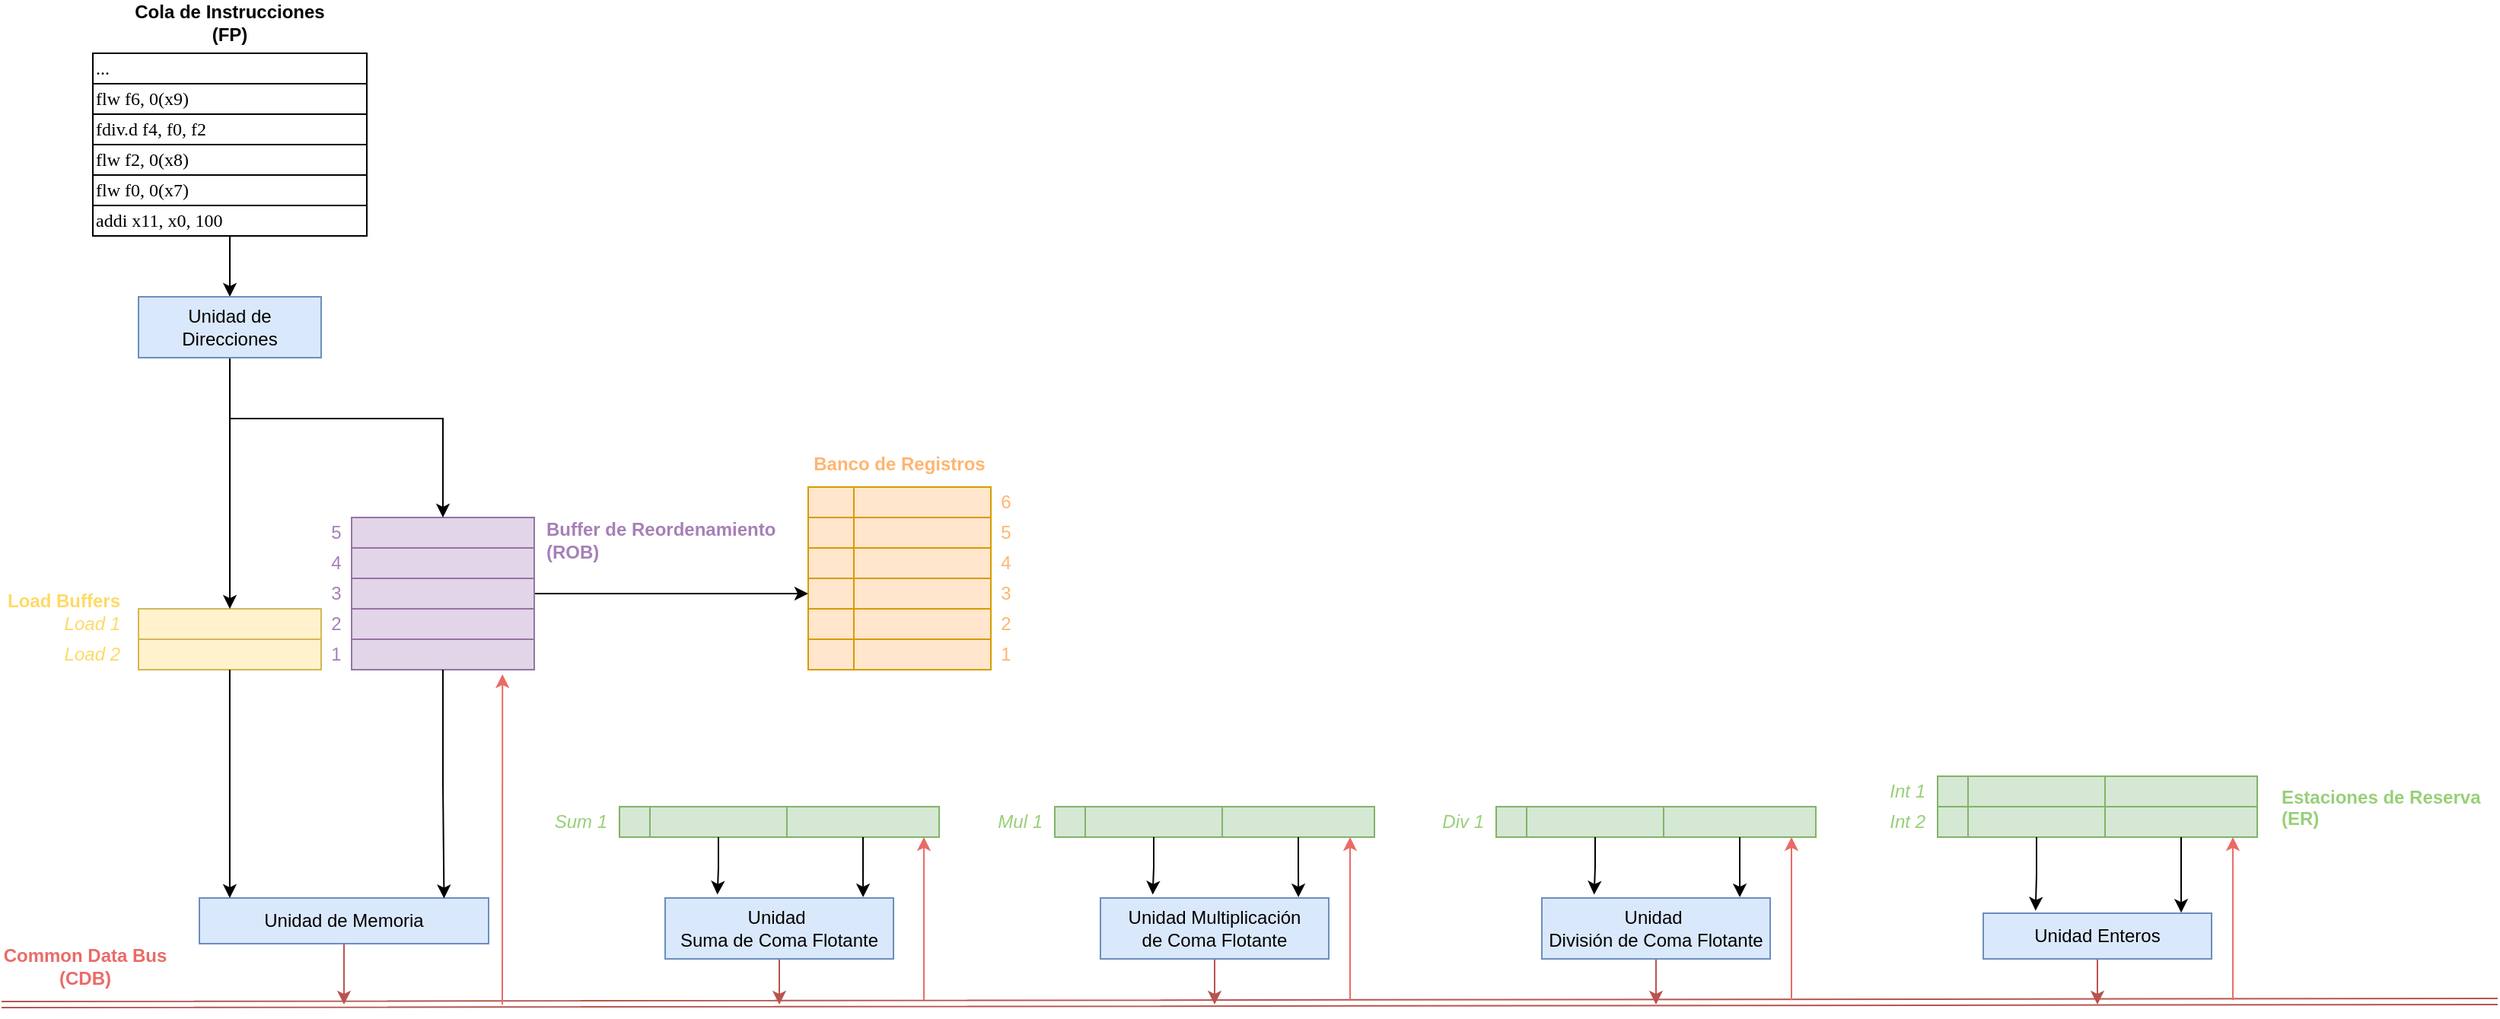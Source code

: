 <mxfile version="24.9.0" pages="2">
  <diagram name="Algorithim" id="FE9Ugcn_S4GGpWRnXWFT">
    <mxGraphModel dx="2390" dy="1297" grid="1" gridSize="10" guides="1" tooltips="1" connect="1" arrows="1" fold="1" page="1" pageScale="1" pageWidth="827" pageHeight="1169" math="0" shadow="0">
      <root>
        <mxCell id="0" />
        <mxCell id="1" parent="0" />
        <mxCell id="TIkcXbPKKL6H0c5Kh5_0-2" value="flw f6, 0(x9)" style="rounded=0;whiteSpace=wrap;html=1;fontFamily=Lucida Console;align=left;" vertex="1" parent="1">
          <mxGeometry x="70" y="65" width="180" height="20" as="geometry" />
        </mxCell>
        <mxCell id="TIkcXbPKKL6H0c5Kh5_0-3" value="..." style="rounded=0;whiteSpace=wrap;html=1;fontFamily=Lucida Console;align=left;" vertex="1" parent="1">
          <mxGeometry x="70" y="45" width="180" height="20" as="geometry" />
        </mxCell>
        <mxCell id="TIkcXbPKKL6H0c5Kh5_0-4" value="fdiv.d f4, f0, f2" style="rounded=0;whiteSpace=wrap;html=1;fontFamily=Lucida Console;align=left;" vertex="1" parent="1">
          <mxGeometry x="70" y="85" width="180" height="20" as="geometry" />
        </mxCell>
        <mxCell id="TIkcXbPKKL6H0c5Kh5_0-5" value="flw f2, 0(x8)" style="rounded=0;whiteSpace=wrap;html=1;fontFamily=Lucida Console;align=left;" vertex="1" parent="1">
          <mxGeometry x="70" y="105" width="180" height="20" as="geometry" />
        </mxCell>
        <mxCell id="TIkcXbPKKL6H0c5Kh5_0-6" value="flw f0, 0(x7)" style="rounded=0;whiteSpace=wrap;html=1;fontFamily=Lucida Console;align=left;" vertex="1" parent="1">
          <mxGeometry x="70" y="125" width="180" height="20" as="geometry" />
        </mxCell>
        <mxCell id="TIkcXbPKKL6H0c5Kh5_0-31" value="" style="edgeStyle=orthogonalEdgeStyle;rounded=0;orthogonalLoop=1;jettySize=auto;html=1;" edge="1" parent="1" source="TIkcXbPKKL6H0c5Kh5_0-7" target="TIkcXbPKKL6H0c5Kh5_0-30">
          <mxGeometry relative="1" as="geometry" />
        </mxCell>
        <mxCell id="TIkcXbPKKL6H0c5Kh5_0-7" value="addi x11, x0, 100" style="rounded=0;whiteSpace=wrap;html=1;fontFamily=Lucida Console;align=left;" vertex="1" parent="1">
          <mxGeometry x="70" y="145" width="180" height="20" as="geometry" />
        </mxCell>
        <mxCell id="TIkcXbPKKL6H0c5Kh5_0-8" value="Cola de Instrucciones&lt;div&gt;(FP)&lt;/div&gt;" style="text;html=1;align=center;verticalAlign=middle;whiteSpace=wrap;rounded=0;fontStyle=1" vertex="1" parent="1">
          <mxGeometry x="90" y="10" width="140" height="30" as="geometry" />
        </mxCell>
        <mxCell id="TIkcXbPKKL6H0c5Kh5_0-9" value="" style="rounded=0;whiteSpace=wrap;html=1;fillColor=#e1d5e7;strokeColor=#9673a6;" vertex="1" parent="1">
          <mxGeometry x="240" y="350" width="120" height="20" as="geometry" />
        </mxCell>
        <mxCell id="TIkcXbPKKL6H0c5Kh5_0-10" value="" style="rounded=0;whiteSpace=wrap;html=1;fillColor=#e1d5e7;strokeColor=#9673a6;" vertex="1" parent="1">
          <mxGeometry x="240" y="370" width="120" height="20" as="geometry" />
        </mxCell>
        <mxCell id="TIkcXbPKKL6H0c5Kh5_0-96" style="edgeStyle=orthogonalEdgeStyle;rounded=0;orthogonalLoop=1;jettySize=auto;html=1;entryX=0;entryY=0.5;entryDx=0;entryDy=0;" edge="1" parent="1" source="TIkcXbPKKL6H0c5Kh5_0-11" target="TIkcXbPKKL6H0c5Kh5_0-92">
          <mxGeometry relative="1" as="geometry" />
        </mxCell>
        <mxCell id="TIkcXbPKKL6H0c5Kh5_0-11" value="" style="rounded=0;whiteSpace=wrap;html=1;fillColor=#e1d5e7;strokeColor=#9673a6;" vertex="1" parent="1">
          <mxGeometry x="240" y="390" width="120" height="20" as="geometry" />
        </mxCell>
        <mxCell id="TIkcXbPKKL6H0c5Kh5_0-12" value="" style="rounded=0;whiteSpace=wrap;html=1;fillColor=#e1d5e7;strokeColor=#9673a6;" vertex="1" parent="1">
          <mxGeometry x="240" y="410" width="120" height="20" as="geometry" />
        </mxCell>
        <mxCell id="TIkcXbPKKL6H0c5Kh5_0-13" value="" style="rounded=0;whiteSpace=wrap;html=1;fillColor=#e1d5e7;strokeColor=#9673a6;" vertex="1" parent="1">
          <mxGeometry x="240" y="430" width="120" height="20" as="geometry" />
        </mxCell>
        <mxCell id="TIkcXbPKKL6H0c5Kh5_0-14" value="Buffer de Reordenamiento&lt;div&gt;(ROB)&lt;/div&gt;" style="text;html=1;align=left;verticalAlign=middle;whiteSpace=wrap;rounded=0;fontStyle=1;fillColor=none;strokeColor=none;fontColor=#A680B8;" vertex="1" parent="1">
          <mxGeometry x="366" y="350" width="160" height="30" as="geometry" />
        </mxCell>
        <mxCell id="TIkcXbPKKL6H0c5Kh5_0-32" style="edgeStyle=orthogonalEdgeStyle;rounded=0;orthogonalLoop=1;jettySize=auto;html=1;fillColor=#f8cecc;strokeColor=#b85450;" edge="1" parent="1" source="TIkcXbPKKL6H0c5Kh5_0-15">
          <mxGeometry relative="1" as="geometry">
            <mxPoint x="235" y="670" as="targetPoint" />
          </mxGeometry>
        </mxCell>
        <mxCell id="TIkcXbPKKL6H0c5Kh5_0-15" value="Unidad de Memoria" style="rounded=0;whiteSpace=wrap;html=1;fillColor=#dae8fc;strokeColor=#6c8ebf;" vertex="1" parent="1">
          <mxGeometry x="140" y="600" width="190" height="30" as="geometry" />
        </mxCell>
        <mxCell id="TIkcXbPKKL6H0c5Kh5_0-17" value="" style="rounded=0;whiteSpace=wrap;html=1;fillColor=#fff2cc;strokeColor=#d6b656;" vertex="1" parent="1">
          <mxGeometry x="100" y="410" width="120" height="20" as="geometry" />
        </mxCell>
        <mxCell id="TIkcXbPKKL6H0c5Kh5_0-18" value="" style="rounded=0;whiteSpace=wrap;html=1;fillColor=#fff2cc;strokeColor=#d6b656;" vertex="1" parent="1">
          <mxGeometry x="100" y="430" width="120" height="20" as="geometry" />
        </mxCell>
        <mxCell id="TIkcXbPKKL6H0c5Kh5_0-19" value="Load Buffers" style="text;html=1;align=right;verticalAlign=middle;whiteSpace=wrap;rounded=0;fontStyle=1;fillColor=none;strokeColor=none;fontColor=#FFD966;" vertex="1" parent="1">
          <mxGeometry x="10" y="400" width="80" height="10" as="geometry" />
        </mxCell>
        <mxCell id="TIkcXbPKKL6H0c5Kh5_0-20" value="&lt;i&gt;Load 1&lt;/i&gt;" style="text;html=1;align=right;verticalAlign=middle;whiteSpace=wrap;rounded=0;fontColor=#FFD966;" vertex="1" parent="1">
          <mxGeometry x="30" y="415" width="60" height="10" as="geometry" />
        </mxCell>
        <mxCell id="TIkcXbPKKL6H0c5Kh5_0-22" value="&lt;i&gt;Load 2&lt;/i&gt;" style="text;html=1;align=right;verticalAlign=middle;whiteSpace=wrap;rounded=0;fontColor=#FFD966;" vertex="1" parent="1">
          <mxGeometry x="30" y="435" width="60" height="10" as="geometry" />
        </mxCell>
        <mxCell id="TIkcXbPKKL6H0c5Kh5_0-23" style="edgeStyle=orthogonalEdgeStyle;rounded=0;orthogonalLoop=1;jettySize=auto;html=1;entryX=0.105;entryY=0;entryDx=0;entryDy=0;entryPerimeter=0;" edge="1" parent="1" source="TIkcXbPKKL6H0c5Kh5_0-18" target="TIkcXbPKKL6H0c5Kh5_0-15">
          <mxGeometry relative="1" as="geometry" />
        </mxCell>
        <mxCell id="TIkcXbPKKL6H0c5Kh5_0-27" value="" style="shape=link;html=1;rounded=0;fillColor=#f8cecc;strokeColor=#b85450;" edge="1" parent="1">
          <mxGeometry width="100" relative="1" as="geometry">
            <mxPoint x="10" y="670" as="sourcePoint" />
            <mxPoint x="1650" y="668" as="targetPoint" />
          </mxGeometry>
        </mxCell>
        <mxCell id="TIkcXbPKKL6H0c5Kh5_0-28" value="Common Data Bus&lt;div&gt;(CDB)&lt;/div&gt;" style="text;html=1;align=center;verticalAlign=middle;whiteSpace=wrap;rounded=0;fillColor=none;strokeColor=none;fontStyle=1;fontColor=#EA6B66;" vertex="1" parent="1">
          <mxGeometry x="10" y="630" width="110" height="30" as="geometry" />
        </mxCell>
        <mxCell id="TIkcXbPKKL6H0c5Kh5_0-29" style="edgeStyle=orthogonalEdgeStyle;rounded=0;orthogonalLoop=1;jettySize=auto;html=1;entryX=0.846;entryY=0.008;entryDx=0;entryDy=0;entryPerimeter=0;" edge="1" parent="1" source="TIkcXbPKKL6H0c5Kh5_0-13" target="TIkcXbPKKL6H0c5Kh5_0-15">
          <mxGeometry relative="1" as="geometry" />
        </mxCell>
        <mxCell id="TIkcXbPKKL6H0c5Kh5_0-37" style="edgeStyle=orthogonalEdgeStyle;rounded=0;orthogonalLoop=1;jettySize=auto;html=1;entryX=0.5;entryY=0;entryDx=0;entryDy=0;" edge="1" parent="1" source="TIkcXbPKKL6H0c5Kh5_0-30" target="TIkcXbPKKL6H0c5Kh5_0-17">
          <mxGeometry relative="1" as="geometry" />
        </mxCell>
        <mxCell id="TIkcXbPKKL6H0c5Kh5_0-38" style="edgeStyle=orthogonalEdgeStyle;rounded=0;orthogonalLoop=1;jettySize=auto;html=1;" edge="1" parent="1" source="TIkcXbPKKL6H0c5Kh5_0-30" target="TIkcXbPKKL6H0c5Kh5_0-9">
          <mxGeometry relative="1" as="geometry">
            <Array as="points">
              <mxPoint x="160" y="285" />
              <mxPoint x="300" y="285" />
            </Array>
          </mxGeometry>
        </mxCell>
        <mxCell id="TIkcXbPKKL6H0c5Kh5_0-30" value="Unidad de Direcciones" style="rounded=0;whiteSpace=wrap;html=1;fillColor=#dae8fc;strokeColor=#6c8ebf;" vertex="1" parent="1">
          <mxGeometry x="100" y="205" width="120" height="40" as="geometry" />
        </mxCell>
        <mxCell id="TIkcXbPKKL6H0c5Kh5_0-44" style="edgeStyle=orthogonalEdgeStyle;rounded=0;orthogonalLoop=1;jettySize=auto;html=1;fillColor=#f8cecc;strokeColor=#b85450;" edge="1" parent="1" source="TIkcXbPKKL6H0c5Kh5_0-33">
          <mxGeometry relative="1" as="geometry">
            <mxPoint x="521" y="670" as="targetPoint" />
          </mxGeometry>
        </mxCell>
        <mxCell id="TIkcXbPKKL6H0c5Kh5_0-33" value="Unidad&amp;nbsp;&lt;div&gt;Suma de Coma Flotante&lt;/div&gt;" style="rounded=0;whiteSpace=wrap;html=1;fillColor=#dae8fc;strokeColor=#6c8ebf;" vertex="1" parent="1">
          <mxGeometry x="446" y="600" width="150" height="40" as="geometry" />
        </mxCell>
        <mxCell id="TIkcXbPKKL6H0c5Kh5_0-35" value="" style="rounded=0;whiteSpace=wrap;html=1;fillColor=#d5e8d4;strokeColor=#82b366;" vertex="1" parent="1">
          <mxGeometry x="416" y="540" width="210" height="20" as="geometry" />
        </mxCell>
        <mxCell id="TIkcXbPKKL6H0c5Kh5_0-39" value="" style="rounded=0;whiteSpace=wrap;html=1;fillColor=#d5e8d4;strokeColor=#82b366;" vertex="1" parent="1">
          <mxGeometry x="436" y="540" width="90" height="20" as="geometry" />
        </mxCell>
        <mxCell id="TIkcXbPKKL6H0c5Kh5_0-40" value="" style="rounded=0;whiteSpace=wrap;html=1;fillColor=#d5e8d4;strokeColor=#82b366;" vertex="1" parent="1">
          <mxGeometry x="526" y="540" width="100" height="20" as="geometry" />
        </mxCell>
        <mxCell id="TIkcXbPKKL6H0c5Kh5_0-41" style="edgeStyle=orthogonalEdgeStyle;rounded=0;orthogonalLoop=1;jettySize=auto;html=1;entryX=0.229;entryY=-0.056;entryDx=0;entryDy=0;entryPerimeter=0;" edge="1" parent="1" source="TIkcXbPKKL6H0c5Kh5_0-39" target="TIkcXbPKKL6H0c5Kh5_0-33">
          <mxGeometry relative="1" as="geometry" />
        </mxCell>
        <mxCell id="TIkcXbPKKL6H0c5Kh5_0-43" style="edgeStyle=orthogonalEdgeStyle;rounded=0;orthogonalLoop=1;jettySize=auto;html=1;entryX=0.867;entryY=-0.011;entryDx=0;entryDy=0;entryPerimeter=0;" edge="1" parent="1" source="TIkcXbPKKL6H0c5Kh5_0-40" target="TIkcXbPKKL6H0c5Kh5_0-33">
          <mxGeometry relative="1" as="geometry" />
        </mxCell>
        <mxCell id="TIkcXbPKKL6H0c5Kh5_0-45" value="&lt;i&gt;Sum 1&lt;/i&gt;" style="text;html=1;align=right;verticalAlign=middle;whiteSpace=wrap;rounded=0;fontColor=#97D077;" vertex="1" parent="1">
          <mxGeometry x="350" y="545" width="60" height="10" as="geometry" />
        </mxCell>
        <mxCell id="TIkcXbPKKL6H0c5Kh5_0-46" value="&lt;b&gt;&lt;font color=&quot;#97d077&quot;&gt;Estaciones de Reserva&lt;/font&gt;&lt;/b&gt;&lt;div&gt;&lt;b&gt;&lt;font color=&quot;#97d077&quot;&gt;(ER)&lt;/font&gt;&lt;/b&gt;&lt;/div&gt;" style="text;html=1;align=left;verticalAlign=top;whiteSpace=wrap;rounded=0;" vertex="1" parent="1">
          <mxGeometry x="1506" y="520" width="140" height="40" as="geometry" />
        </mxCell>
        <mxCell id="TIkcXbPKKL6H0c5Kh5_0-47" style="edgeStyle=orthogonalEdgeStyle;rounded=0;orthogonalLoop=1;jettySize=auto;html=1;fillColor=#f8cecc;strokeColor=#b85450;" edge="1" parent="1" source="TIkcXbPKKL6H0c5Kh5_0-48">
          <mxGeometry relative="1" as="geometry">
            <mxPoint x="807" y="670" as="targetPoint" />
          </mxGeometry>
        </mxCell>
        <mxCell id="TIkcXbPKKL6H0c5Kh5_0-48" value="Unidad&amp;nbsp;&lt;span style=&quot;background-color: initial;&quot;&gt;Multiplicación&lt;/span&gt;&lt;div&gt;&lt;span style=&quot;background-color: initial;&quot;&gt;de Coma Flotante&lt;/span&gt;&lt;/div&gt;" style="rounded=0;whiteSpace=wrap;html=1;fillColor=#dae8fc;strokeColor=#6c8ebf;" vertex="1" parent="1">
          <mxGeometry x="732" y="600" width="150" height="40" as="geometry" />
        </mxCell>
        <mxCell id="TIkcXbPKKL6H0c5Kh5_0-49" value="" style="rounded=0;whiteSpace=wrap;html=1;fillColor=#d5e8d4;strokeColor=#82b366;" vertex="1" parent="1">
          <mxGeometry x="702" y="540" width="210" height="20" as="geometry" />
        </mxCell>
        <mxCell id="TIkcXbPKKL6H0c5Kh5_0-50" value="" style="rounded=0;whiteSpace=wrap;html=1;fillColor=#d5e8d4;strokeColor=#82b366;" vertex="1" parent="1">
          <mxGeometry x="722" y="540" width="90" height="20" as="geometry" />
        </mxCell>
        <mxCell id="TIkcXbPKKL6H0c5Kh5_0-51" value="" style="rounded=0;whiteSpace=wrap;html=1;fillColor=#d5e8d4;strokeColor=#82b366;" vertex="1" parent="1">
          <mxGeometry x="812" y="540" width="100" height="20" as="geometry" />
        </mxCell>
        <mxCell id="TIkcXbPKKL6H0c5Kh5_0-52" style="edgeStyle=orthogonalEdgeStyle;rounded=0;orthogonalLoop=1;jettySize=auto;html=1;entryX=0.229;entryY=-0.056;entryDx=0;entryDy=0;entryPerimeter=0;" edge="1" parent="1" source="TIkcXbPKKL6H0c5Kh5_0-50" target="TIkcXbPKKL6H0c5Kh5_0-48">
          <mxGeometry relative="1" as="geometry" />
        </mxCell>
        <mxCell id="TIkcXbPKKL6H0c5Kh5_0-53" style="edgeStyle=orthogonalEdgeStyle;rounded=0;orthogonalLoop=1;jettySize=auto;html=1;entryX=0.867;entryY=-0.011;entryDx=0;entryDy=0;entryPerimeter=0;" edge="1" parent="1" source="TIkcXbPKKL6H0c5Kh5_0-51" target="TIkcXbPKKL6H0c5Kh5_0-48">
          <mxGeometry relative="1" as="geometry" />
        </mxCell>
        <mxCell id="TIkcXbPKKL6H0c5Kh5_0-54" value="&lt;i&gt;Mul 1&lt;/i&gt;" style="text;html=1;align=right;verticalAlign=middle;whiteSpace=wrap;rounded=0;fontColor=#97D077;" vertex="1" parent="1">
          <mxGeometry x="636" y="545" width="60" height="10" as="geometry" />
        </mxCell>
        <mxCell id="TIkcXbPKKL6H0c5Kh5_0-55" style="edgeStyle=orthogonalEdgeStyle;rounded=0;orthogonalLoop=1;jettySize=auto;html=1;fillColor=#f8cecc;strokeColor=#b85450;" edge="1" parent="1" source="TIkcXbPKKL6H0c5Kh5_0-56">
          <mxGeometry relative="1" as="geometry">
            <mxPoint x="1097" y="670" as="targetPoint" />
          </mxGeometry>
        </mxCell>
        <mxCell id="TIkcXbPKKL6H0c5Kh5_0-56" value="Unidad&amp;nbsp;&lt;div&gt;División de Coma Flotante&lt;/div&gt;" style="rounded=0;whiteSpace=wrap;html=1;fillColor=#dae8fc;strokeColor=#6c8ebf;" vertex="1" parent="1">
          <mxGeometry x="1022" y="600" width="150" height="40" as="geometry" />
        </mxCell>
        <mxCell id="TIkcXbPKKL6H0c5Kh5_0-57" value="" style="rounded=0;whiteSpace=wrap;html=1;fillColor=#d5e8d4;strokeColor=#82b366;" vertex="1" parent="1">
          <mxGeometry x="992" y="540" width="210" height="20" as="geometry" />
        </mxCell>
        <mxCell id="TIkcXbPKKL6H0c5Kh5_0-58" value="" style="rounded=0;whiteSpace=wrap;html=1;fillColor=#d5e8d4;strokeColor=#82b366;" vertex="1" parent="1">
          <mxGeometry x="1012" y="540" width="90" height="20" as="geometry" />
        </mxCell>
        <mxCell id="TIkcXbPKKL6H0c5Kh5_0-59" value="" style="rounded=0;whiteSpace=wrap;html=1;fillColor=#d5e8d4;strokeColor=#82b366;" vertex="1" parent="1">
          <mxGeometry x="1102" y="540" width="100" height="20" as="geometry" />
        </mxCell>
        <mxCell id="TIkcXbPKKL6H0c5Kh5_0-60" style="edgeStyle=orthogonalEdgeStyle;rounded=0;orthogonalLoop=1;jettySize=auto;html=1;entryX=0.229;entryY=-0.056;entryDx=0;entryDy=0;entryPerimeter=0;" edge="1" parent="1" source="TIkcXbPKKL6H0c5Kh5_0-58" target="TIkcXbPKKL6H0c5Kh5_0-56">
          <mxGeometry relative="1" as="geometry" />
        </mxCell>
        <mxCell id="TIkcXbPKKL6H0c5Kh5_0-61" style="edgeStyle=orthogonalEdgeStyle;rounded=0;orthogonalLoop=1;jettySize=auto;html=1;entryX=0.867;entryY=-0.011;entryDx=0;entryDy=0;entryPerimeter=0;" edge="1" parent="1" source="TIkcXbPKKL6H0c5Kh5_0-59" target="TIkcXbPKKL6H0c5Kh5_0-56">
          <mxGeometry relative="1" as="geometry" />
        </mxCell>
        <mxCell id="TIkcXbPKKL6H0c5Kh5_0-62" value="&lt;i&gt;Div 1&lt;/i&gt;" style="text;html=1;align=right;verticalAlign=middle;whiteSpace=wrap;rounded=0;fontColor=#97D077;" vertex="1" parent="1">
          <mxGeometry x="926" y="545" width="60" height="10" as="geometry" />
        </mxCell>
        <mxCell id="TIkcXbPKKL6H0c5Kh5_0-71" style="edgeStyle=orthogonalEdgeStyle;rounded=0;orthogonalLoop=1;jettySize=auto;html=1;fillColor=#f8cecc;strokeColor=#b85450;" edge="1" parent="1" source="TIkcXbPKKL6H0c5Kh5_0-72">
          <mxGeometry relative="1" as="geometry">
            <mxPoint x="1387" y="670" as="targetPoint" />
          </mxGeometry>
        </mxCell>
        <mxCell id="TIkcXbPKKL6H0c5Kh5_0-72" value="Unidad&amp;nbsp;&lt;span style=&quot;background-color: initial;&quot;&gt;Enteros&lt;/span&gt;" style="rounded=0;whiteSpace=wrap;html=1;fillColor=#dae8fc;strokeColor=#6c8ebf;" vertex="1" parent="1">
          <mxGeometry x="1312" y="610" width="150" height="30" as="geometry" />
        </mxCell>
        <mxCell id="TIkcXbPKKL6H0c5Kh5_0-73" value="" style="rounded=0;whiteSpace=wrap;html=1;fillColor=#d5e8d4;strokeColor=#82b366;" vertex="1" parent="1">
          <mxGeometry x="1282" y="540" width="210" height="20" as="geometry" />
        </mxCell>
        <mxCell id="TIkcXbPKKL6H0c5Kh5_0-74" value="" style="rounded=0;whiteSpace=wrap;html=1;fillColor=#d5e8d4;strokeColor=#82b366;" vertex="1" parent="1">
          <mxGeometry x="1302" y="540" width="90" height="20" as="geometry" />
        </mxCell>
        <mxCell id="TIkcXbPKKL6H0c5Kh5_0-75" value="" style="rounded=0;whiteSpace=wrap;html=1;fillColor=#d5e8d4;strokeColor=#82b366;" vertex="1" parent="1">
          <mxGeometry x="1392" y="540" width="100" height="20" as="geometry" />
        </mxCell>
        <mxCell id="TIkcXbPKKL6H0c5Kh5_0-76" style="edgeStyle=orthogonalEdgeStyle;rounded=0;orthogonalLoop=1;jettySize=auto;html=1;entryX=0.229;entryY=-0.056;entryDx=0;entryDy=0;entryPerimeter=0;" edge="1" parent="1" source="TIkcXbPKKL6H0c5Kh5_0-74" target="TIkcXbPKKL6H0c5Kh5_0-72">
          <mxGeometry relative="1" as="geometry" />
        </mxCell>
        <mxCell id="TIkcXbPKKL6H0c5Kh5_0-77" style="edgeStyle=orthogonalEdgeStyle;rounded=0;orthogonalLoop=1;jettySize=auto;html=1;entryX=0.867;entryY=-0.011;entryDx=0;entryDy=0;entryPerimeter=0;" edge="1" parent="1" source="TIkcXbPKKL6H0c5Kh5_0-75" target="TIkcXbPKKL6H0c5Kh5_0-72">
          <mxGeometry relative="1" as="geometry" />
        </mxCell>
        <mxCell id="TIkcXbPKKL6H0c5Kh5_0-78" value="&lt;i&gt;Int 2&lt;/i&gt;" style="text;html=1;align=right;verticalAlign=middle;whiteSpace=wrap;rounded=0;fontColor=#97D077;" vertex="1" parent="1">
          <mxGeometry x="1216" y="545" width="60" height="10" as="geometry" />
        </mxCell>
        <mxCell id="TIkcXbPKKL6H0c5Kh5_0-79" value="" style="rounded=0;whiteSpace=wrap;html=1;fillColor=#d5e8d4;strokeColor=#82b366;" vertex="1" parent="1">
          <mxGeometry x="1282" y="520" width="210" height="20" as="geometry" />
        </mxCell>
        <mxCell id="TIkcXbPKKL6H0c5Kh5_0-80" value="" style="rounded=0;whiteSpace=wrap;html=1;fillColor=#d5e8d4;strokeColor=#82b366;" vertex="1" parent="1">
          <mxGeometry x="1302" y="520" width="90" height="20" as="geometry" />
        </mxCell>
        <mxCell id="TIkcXbPKKL6H0c5Kh5_0-81" value="" style="rounded=0;whiteSpace=wrap;html=1;fillColor=#d5e8d4;strokeColor=#82b366;" vertex="1" parent="1">
          <mxGeometry x="1392" y="520" width="100" height="20" as="geometry" />
        </mxCell>
        <mxCell id="TIkcXbPKKL6H0c5Kh5_0-82" value="&lt;i&gt;Int&amp;nbsp;&lt;/i&gt;&lt;i&gt;1&lt;/i&gt;" style="text;html=1;align=right;verticalAlign=middle;whiteSpace=wrap;rounded=0;fontColor=#97D077;" vertex="1" parent="1">
          <mxGeometry x="1216" y="525" width="60" height="10" as="geometry" />
        </mxCell>
        <mxCell id="TIkcXbPKKL6H0c5Kh5_0-83" value="" style="endArrow=classic;html=1;rounded=0;entryX=0.826;entryY=1.15;entryDx=0;entryDy=0;entryPerimeter=0;strokeColor=#EA6B66;" edge="1" parent="1" target="TIkcXbPKKL6H0c5Kh5_0-13">
          <mxGeometry width="50" height="50" relative="1" as="geometry">
            <mxPoint x="339" y="670" as="sourcePoint" />
            <mxPoint x="390" y="610" as="targetPoint" />
          </mxGeometry>
        </mxCell>
        <mxCell id="TIkcXbPKKL6H0c5Kh5_0-84" value="" style="endArrow=classic;html=1;rounded=0;strokeColor=#EA6B66;" edge="1" parent="1">
          <mxGeometry width="50" height="50" relative="1" as="geometry">
            <mxPoint x="616" y="667" as="sourcePoint" />
            <mxPoint x="616" y="560" as="targetPoint" />
          </mxGeometry>
        </mxCell>
        <mxCell id="TIkcXbPKKL6H0c5Kh5_0-85" value="" style="endArrow=classic;html=1;rounded=0;strokeColor=#EA6B66;" edge="1" parent="1">
          <mxGeometry width="50" height="50" relative="1" as="geometry">
            <mxPoint x="896" y="667" as="sourcePoint" />
            <mxPoint x="896" y="560" as="targetPoint" />
          </mxGeometry>
        </mxCell>
        <mxCell id="TIkcXbPKKL6H0c5Kh5_0-86" value="" style="endArrow=classic;html=1;rounded=0;strokeColor=#EA6B66;" edge="1" parent="1">
          <mxGeometry width="50" height="50" relative="1" as="geometry">
            <mxPoint x="1186" y="667" as="sourcePoint" />
            <mxPoint x="1186" y="560" as="targetPoint" />
          </mxGeometry>
        </mxCell>
        <mxCell id="TIkcXbPKKL6H0c5Kh5_0-87" value="" style="endArrow=classic;html=1;rounded=0;strokeColor=#EA6B66;" edge="1" parent="1">
          <mxGeometry width="50" height="50" relative="1" as="geometry">
            <mxPoint x="1476" y="667" as="sourcePoint" />
            <mxPoint x="1476" y="560" as="targetPoint" />
          </mxGeometry>
        </mxCell>
        <mxCell id="TIkcXbPKKL6H0c5Kh5_0-89" value="" style="rounded=0;whiteSpace=wrap;html=1;fillColor=#ffe6cc;strokeColor=#d79b00;" vertex="1" parent="1">
          <mxGeometry x="540" y="330" width="120" height="20" as="geometry" />
        </mxCell>
        <mxCell id="TIkcXbPKKL6H0c5Kh5_0-90" value="" style="rounded=0;whiteSpace=wrap;html=1;fillColor=#ffe6cc;strokeColor=#d79b00;" vertex="1" parent="1">
          <mxGeometry x="540" y="350" width="120" height="20" as="geometry" />
        </mxCell>
        <mxCell id="TIkcXbPKKL6H0c5Kh5_0-91" value="" style="rounded=0;whiteSpace=wrap;html=1;fillColor=#ffe6cc;strokeColor=#d79b00;" vertex="1" parent="1">
          <mxGeometry x="540" y="370" width="120" height="20" as="geometry" />
        </mxCell>
        <mxCell id="TIkcXbPKKL6H0c5Kh5_0-92" value="" style="rounded=0;whiteSpace=wrap;html=1;fillColor=#ffe6cc;strokeColor=#d79b00;" vertex="1" parent="1">
          <mxGeometry x="540" y="390" width="120" height="20" as="geometry" />
        </mxCell>
        <mxCell id="TIkcXbPKKL6H0c5Kh5_0-93" value="" style="rounded=0;whiteSpace=wrap;html=1;fillColor=#ffe6cc;strokeColor=#d79b00;" vertex="1" parent="1">
          <mxGeometry x="540" y="410" width="120" height="20" as="geometry" />
        </mxCell>
        <mxCell id="TIkcXbPKKL6H0c5Kh5_0-94" value="Banco de Registros" style="text;html=1;align=center;verticalAlign=middle;whiteSpace=wrap;rounded=0;fontStyle=1;fillColor=none;strokeColor=none;fontColor=#FFB570;" vertex="1" parent="1">
          <mxGeometry x="540" y="310" width="120" height="10" as="geometry" />
        </mxCell>
        <mxCell id="TIkcXbPKKL6H0c5Kh5_0-95" value="" style="rounded=0;whiteSpace=wrap;html=1;fillColor=#ffe6cc;strokeColor=#d79b00;" vertex="1" parent="1">
          <mxGeometry x="540" y="430" width="120" height="20" as="geometry" />
        </mxCell>
        <mxCell id="TIkcXbPKKL6H0c5Kh5_0-97" value="1" style="text;html=1;align=center;verticalAlign=middle;whiteSpace=wrap;rounded=0;fontColor=#A680B8;" vertex="1" parent="1">
          <mxGeometry x="220" y="430" width="20" height="20" as="geometry" />
        </mxCell>
        <mxCell id="TIkcXbPKKL6H0c5Kh5_0-98" value="2" style="text;html=1;align=center;verticalAlign=middle;whiteSpace=wrap;rounded=0;fontColor=#A680B8;" vertex="1" parent="1">
          <mxGeometry x="220" y="410" width="20" height="20" as="geometry" />
        </mxCell>
        <mxCell id="TIkcXbPKKL6H0c5Kh5_0-99" value="3" style="text;html=1;align=center;verticalAlign=middle;whiteSpace=wrap;rounded=0;fontColor=#A680B8;" vertex="1" parent="1">
          <mxGeometry x="220" y="390" width="20" height="20" as="geometry" />
        </mxCell>
        <mxCell id="TIkcXbPKKL6H0c5Kh5_0-100" value="4" style="text;html=1;align=center;verticalAlign=middle;whiteSpace=wrap;rounded=0;fontColor=#A680B8;" vertex="1" parent="1">
          <mxGeometry x="220" y="370" width="20" height="20" as="geometry" />
        </mxCell>
        <mxCell id="TIkcXbPKKL6H0c5Kh5_0-101" value="5" style="text;html=1;align=center;verticalAlign=middle;whiteSpace=wrap;rounded=0;fontColor=#A680B8;" vertex="1" parent="1">
          <mxGeometry x="220" y="350" width="20" height="20" as="geometry" />
        </mxCell>
        <mxCell id="TIkcXbPKKL6H0c5Kh5_0-102" value="1" style="text;html=1;align=center;verticalAlign=middle;whiteSpace=wrap;rounded=0;fontColor=#FFB570;" vertex="1" parent="1">
          <mxGeometry x="660" y="430" width="20" height="20" as="geometry" />
        </mxCell>
        <mxCell id="TIkcXbPKKL6H0c5Kh5_0-103" value="2" style="text;html=1;align=center;verticalAlign=middle;whiteSpace=wrap;rounded=0;fontColor=#FFB570;" vertex="1" parent="1">
          <mxGeometry x="660" y="410" width="20" height="20" as="geometry" />
        </mxCell>
        <mxCell id="TIkcXbPKKL6H0c5Kh5_0-104" value="3" style="text;html=1;align=center;verticalAlign=middle;whiteSpace=wrap;rounded=0;fontColor=#FFB570;" vertex="1" parent="1">
          <mxGeometry x="660" y="390" width="20" height="20" as="geometry" />
        </mxCell>
        <mxCell id="TIkcXbPKKL6H0c5Kh5_0-105" value="4" style="text;html=1;align=center;verticalAlign=middle;whiteSpace=wrap;rounded=0;fontColor=#FFB570;" vertex="1" parent="1">
          <mxGeometry x="660" y="370" width="20" height="20" as="geometry" />
        </mxCell>
        <mxCell id="TIkcXbPKKL6H0c5Kh5_0-106" value="5" style="text;html=1;align=center;verticalAlign=middle;whiteSpace=wrap;rounded=0;fontColor=#FFB570;" vertex="1" parent="1">
          <mxGeometry x="660" y="350" width="20" height="20" as="geometry" />
        </mxCell>
        <mxCell id="TIkcXbPKKL6H0c5Kh5_0-107" value="6" style="text;html=1;align=center;verticalAlign=middle;whiteSpace=wrap;rounded=0;fontColor=#FFB570;" vertex="1" parent="1">
          <mxGeometry x="660" y="330" width="20" height="20" as="geometry" />
        </mxCell>
        <mxCell id="TIkcXbPKKL6H0c5Kh5_0-108" value="" style="endArrow=none;html=1;rounded=0;entryX=0.25;entryY=0;entryDx=0;entryDy=0;exitX=0.25;exitY=1;exitDx=0;exitDy=0;fontColor=none;noLabel=1;strokeColor=#d79b00;" edge="1" parent="1" source="TIkcXbPKKL6H0c5Kh5_0-95" target="TIkcXbPKKL6H0c5Kh5_0-89">
          <mxGeometry width="50" height="50" relative="1" as="geometry">
            <mxPoint x="550" y="400" as="sourcePoint" />
            <mxPoint x="600" y="350" as="targetPoint" />
          </mxGeometry>
        </mxCell>
      </root>
    </mxGraphModel>
  </diagram>
  <diagram id="PQH7xokRKWN0PC6tSq_M" name="Cicles">
    <mxGraphModel dx="989" dy="537" grid="1" gridSize="10" guides="1" tooltips="1" connect="1" arrows="1" fold="1" page="1" pageScale="1" pageWidth="827" pageHeight="1169" math="0" shadow="0">
      <root>
        <mxCell id="0" />
        <mxCell id="1" parent="0" />
        <mxCell id="vjzPj9-J-aEYmLtTnPlc-1" value="flw f6, 0(x9)" style="rounded=0;whiteSpace=wrap;html=1;fillColor=#e1d5e7;strokeColor=#9673a6;fontColor=none;noLabel=1;" vertex="1" parent="1">
          <mxGeometry x="44" y="80" width="120" height="20" as="geometry" />
        </mxCell>
        <mxCell id="vjzPj9-J-aEYmLtTnPlc-2" value="fdiv.d f4, f0, f2" style="rounded=0;whiteSpace=wrap;html=1;fillColor=#e1d5e7;strokeColor=#9673a6;fontColor=none;noLabel=1;" vertex="1" parent="1">
          <mxGeometry x="44" y="100" width="120" height="20" as="geometry" />
        </mxCell>
        <mxCell id="vjzPj9-J-aEYmLtTnPlc-3" style="edgeStyle=orthogonalEdgeStyle;rounded=0;orthogonalLoop=1;jettySize=auto;html=1;exitX=1;exitY=0.5;exitDx=0;exitDy=0;entryX=0;entryY=0.5;entryDx=0;entryDy=0;" edge="1" parent="1" source="vjzPj9-J-aEYmLtTnPlc-38" target="vjzPj9-J-aEYmLtTnPlc-44">
          <mxGeometry relative="1" as="geometry">
            <mxPoint x="474" y="130" as="sourcePoint" />
            <mxPoint x="614" y="130" as="targetPoint" />
          </mxGeometry>
        </mxCell>
        <mxCell id="vjzPj9-J-aEYmLtTnPlc-4" value="&lt;span style=&quot;text-align: left;&quot;&gt;flw f2, 0(x8)&lt;/span&gt;" style="rounded=0;whiteSpace=wrap;html=1;fillColor=#e1d5e7;strokeColor=#9673a6;fontColor=none;noLabel=1;" vertex="1" parent="1">
          <mxGeometry x="44" y="120" width="120" height="20" as="geometry" />
        </mxCell>
        <mxCell id="vjzPj9-J-aEYmLtTnPlc-5" value="flw f0, 0(x7)" style="rounded=0;whiteSpace=wrap;html=1;fillColor=#e1d5e7;strokeColor=#9673a6;fontColor=none;noLabel=1;" vertex="1" parent="1">
          <mxGeometry x="44" y="140" width="120" height="20" as="geometry" />
        </mxCell>
        <mxCell id="vjzPj9-J-aEYmLtTnPlc-6" value="addi x11, x0, 100" style="rounded=0;whiteSpace=wrap;html=1;fillColor=#e1d5e7;strokeColor=#9673a6;fontColor=default;" vertex="1" parent="1">
          <mxGeometry x="44" y="160" width="120" height="20" as="geometry" />
        </mxCell>
        <mxCell id="vjzPj9-J-aEYmLtTnPlc-7" value="Buffer de Reordenamiento&lt;div&gt;(ROB)&lt;/div&gt;" style="text;html=1;align=center;verticalAlign=middle;whiteSpace=wrap;rounded=0;fontStyle=1;fillColor=none;strokeColor=none;fontColor=#A680B8;" vertex="1" parent="1">
          <mxGeometry x="152" y="40" width="160" height="30" as="geometry" />
        </mxCell>
        <mxCell id="vjzPj9-J-aEYmLtTnPlc-8" value="" style="rounded=0;whiteSpace=wrap;html=1;fillColor=#ffe6cc;strokeColor=#d79b00;" vertex="1" parent="1">
          <mxGeometry x="654" y="60" width="120" height="20" as="geometry" />
        </mxCell>
        <mxCell id="vjzPj9-J-aEYmLtTnPlc-9" value="" style="rounded=0;whiteSpace=wrap;html=1;fillColor=#ffe6cc;strokeColor=#d79b00;" vertex="1" parent="1">
          <mxGeometry x="654" y="80" width="120" height="20" as="geometry" />
        </mxCell>
        <mxCell id="vjzPj9-J-aEYmLtTnPlc-10" value="" style="rounded=0;whiteSpace=wrap;html=1;fillColor=#ffe6cc;strokeColor=#d79b00;" vertex="1" parent="1">
          <mxGeometry x="654" y="100" width="120" height="20" as="geometry" />
        </mxCell>
        <mxCell id="vjzPj9-J-aEYmLtTnPlc-11" value="" style="rounded=0;whiteSpace=wrap;html=1;fillColor=#ffe6cc;strokeColor=#d79b00;" vertex="1" parent="1">
          <mxGeometry x="654" y="120" width="120" height="20" as="geometry" />
        </mxCell>
        <mxCell id="vjzPj9-J-aEYmLtTnPlc-12" value="" style="rounded=0;whiteSpace=wrap;html=1;fillColor=#ffe6cc;strokeColor=#d79b00;" vertex="1" parent="1">
          <mxGeometry x="654" y="140" width="120" height="20" as="geometry" />
        </mxCell>
        <mxCell id="vjzPj9-J-aEYmLtTnPlc-13" value="Banco de Registros" style="text;html=1;align=center;verticalAlign=middle;whiteSpace=wrap;rounded=0;fontStyle=1;fillColor=none;strokeColor=none;fontColor=#FFB570;" vertex="1" parent="1">
          <mxGeometry x="654" y="40" width="120" height="10" as="geometry" />
        </mxCell>
        <mxCell id="vjzPj9-J-aEYmLtTnPlc-14" value="" style="rounded=0;whiteSpace=wrap;html=1;fillColor=#ffe6cc;strokeColor=#d79b00;" vertex="1" parent="1">
          <mxGeometry x="654" y="160" width="120" height="20" as="geometry" />
        </mxCell>
        <mxCell id="vjzPj9-J-aEYmLtTnPlc-15" value="1" style="text;html=1;align=center;verticalAlign=middle;whiteSpace=wrap;rounded=0;fontColor=#A680B8;" vertex="1" parent="1">
          <mxGeometry x="24" y="160" width="20" height="20" as="geometry" />
        </mxCell>
        <mxCell id="vjzPj9-J-aEYmLtTnPlc-16" value="2" style="text;html=1;align=center;verticalAlign=middle;whiteSpace=wrap;rounded=0;fontColor=#A680B8;" vertex="1" parent="1">
          <mxGeometry x="24" y="140" width="20" height="20" as="geometry" />
        </mxCell>
        <mxCell id="vjzPj9-J-aEYmLtTnPlc-17" value="3" style="text;html=1;align=center;verticalAlign=middle;whiteSpace=wrap;rounded=0;fontColor=#A680B8;" vertex="1" parent="1">
          <mxGeometry x="24" y="120" width="20" height="20" as="geometry" />
        </mxCell>
        <mxCell id="vjzPj9-J-aEYmLtTnPlc-18" value="4" style="text;html=1;align=center;verticalAlign=middle;whiteSpace=wrap;rounded=0;fontColor=#A680B8;" vertex="1" parent="1">
          <mxGeometry x="24" y="100" width="20" height="20" as="geometry" />
        </mxCell>
        <mxCell id="vjzPj9-J-aEYmLtTnPlc-19" value="5" style="text;html=1;align=center;verticalAlign=middle;whiteSpace=wrap;rounded=0;fontColor=#A680B8;" vertex="1" parent="1">
          <mxGeometry x="24" y="80" width="20" height="20" as="geometry" />
        </mxCell>
        <mxCell id="vjzPj9-J-aEYmLtTnPlc-20" value="0" style="text;html=1;align=left;verticalAlign=middle;whiteSpace=wrap;rounded=0;fontColor=#FFB570;" vertex="1" parent="1">
          <mxGeometry x="784" y="160" width="20" height="20" as="geometry" />
        </mxCell>
        <mxCell id="vjzPj9-J-aEYmLtTnPlc-21" value="2" style="text;html=1;align=left;verticalAlign=middle;whiteSpace=wrap;rounded=0;fontColor=#FFB570;" vertex="1" parent="1">
          <mxGeometry x="784" y="140" width="20" height="20" as="geometry" />
        </mxCell>
        <mxCell id="vjzPj9-J-aEYmLtTnPlc-22" value="4" style="text;html=1;align=left;verticalAlign=middle;whiteSpace=wrap;rounded=0;fontColor=#FFB570;" vertex="1" parent="1">
          <mxGeometry x="784" y="120" width="20" height="20" as="geometry" />
        </mxCell>
        <mxCell id="vjzPj9-J-aEYmLtTnPlc-23" value="6" style="text;html=1;align=left;verticalAlign=middle;whiteSpace=wrap;rounded=0;fontColor=#FFB570;" vertex="1" parent="1">
          <mxGeometry x="784" y="100" width="20" height="20" as="geometry" />
        </mxCell>
        <mxCell id="vjzPj9-J-aEYmLtTnPlc-24" value="8" style="text;html=1;align=left;verticalAlign=middle;whiteSpace=wrap;rounded=0;fontColor=#FFB570;" vertex="1" parent="1">
          <mxGeometry x="784" y="80" width="20" height="20" as="geometry" />
        </mxCell>
        <mxCell id="vjzPj9-J-aEYmLtTnPlc-25" value="10" style="text;html=1;align=left;verticalAlign=middle;whiteSpace=wrap;rounded=0;fontColor=#FFB570;" vertex="1" parent="1">
          <mxGeometry x="784" y="60" width="20" height="20" as="geometry" />
        </mxCell>
        <mxCell id="vjzPj9-J-aEYmLtTnPlc-26" value="f6" style="rounded=0;whiteSpace=wrap;html=1;fillColor=#e1d5e7;strokeColor=#9673a6;fontColor=none;noLabel=1;" vertex="1" parent="1">
          <mxGeometry x="164" y="80" width="120" height="20" as="geometry" />
        </mxCell>
        <mxCell id="vjzPj9-J-aEYmLtTnPlc-27" value="f4" style="rounded=0;whiteSpace=wrap;html=1;fillColor=#e1d5e7;strokeColor=#9673a6;fontColor=none;noLabel=1;" vertex="1" parent="1">
          <mxGeometry x="164" y="100" width="120" height="20" as="geometry" />
        </mxCell>
        <mxCell id="vjzPj9-J-aEYmLtTnPlc-28" value="f2" style="rounded=0;whiteSpace=wrap;html=1;fillColor=#e1d5e7;strokeColor=#9673a6;fontColor=none;noLabel=1;" vertex="1" parent="1">
          <mxGeometry x="164" y="120" width="120" height="20" as="geometry" />
        </mxCell>
        <mxCell id="vjzPj9-J-aEYmLtTnPlc-29" value="f0" style="rounded=0;whiteSpace=wrap;html=1;fillColor=#e1d5e7;strokeColor=#9673a6;fontColor=none;noLabel=1;" vertex="1" parent="1">
          <mxGeometry x="164" y="140" width="120" height="20" as="geometry" />
        </mxCell>
        <mxCell id="vjzPj9-J-aEYmLtTnPlc-30" value="x11" style="rounded=0;whiteSpace=wrap;html=1;fillColor=#e1d5e7;strokeColor=#9673a6;fontColor=default;" vertex="1" parent="1">
          <mxGeometry x="164" y="160" width="120" height="20" as="geometry" />
        </mxCell>
        <mxCell id="vjzPj9-J-aEYmLtTnPlc-31" value="&amp;lt;waiting&amp;gt;" style="rounded=0;whiteSpace=wrap;html=1;fillColor=#e1d5e7;strokeColor=#9673a6;fontColor=none;noLabel=1;" vertex="1" parent="1">
          <mxGeometry x="284" y="80" width="120" height="20" as="geometry" />
        </mxCell>
        <mxCell id="vjzPj9-J-aEYmLtTnPlc-32" value="&amp;lt;waiting&amp;gt;" style="rounded=0;whiteSpace=wrap;html=1;fillColor=#e1d5e7;strokeColor=#9673a6;fontColor=none;noLabel=1;" vertex="1" parent="1">
          <mxGeometry x="284" y="100" width="120" height="20" as="geometry" />
        </mxCell>
        <mxCell id="vjzPj9-J-aEYmLtTnPlc-33" value="&amp;lt;waiting&amp;gt;" style="rounded=0;whiteSpace=wrap;html=1;fillColor=#e1d5e7;strokeColor=#9673a6;fontColor=none;noLabel=1;" vertex="1" parent="1">
          <mxGeometry x="284" y="120" width="120" height="20" as="geometry" />
        </mxCell>
        <mxCell id="vjzPj9-J-aEYmLtTnPlc-34" value="A[i]" style="rounded=0;whiteSpace=wrap;html=1;fillColor=#e1d5e7;strokeColor=#9673a6;fontColor=none;noLabel=1;" vertex="1" parent="1">
          <mxGeometry x="284" y="140" width="120" height="20" as="geometry" />
        </mxCell>
        <mxCell id="vjzPj9-J-aEYmLtTnPlc-35" value="&amp;lt;waiting&amp;gt;" style="rounded=0;whiteSpace=wrap;html=1;fillColor=#e1d5e7;strokeColor=#9673a6;fontColor=default;" vertex="1" parent="1">
          <mxGeometry x="284" y="160" width="120" height="20" as="geometry" />
        </mxCell>
        <mxCell id="vjzPj9-J-aEYmLtTnPlc-36" value="" style="rounded=0;whiteSpace=wrap;html=1;fillColor=#f8cecc;strokeColor=#b85450;" vertex="1" parent="1">
          <mxGeometry x="404" y="80" width="30" height="20" as="geometry" />
        </mxCell>
        <mxCell id="vjzPj9-J-aEYmLtTnPlc-37" value="" style="rounded=0;whiteSpace=wrap;html=1;fillColor=#f8cecc;strokeColor=#b85450;" vertex="1" parent="1">
          <mxGeometry x="404" y="100" width="30" height="20" as="geometry" />
        </mxCell>
        <mxCell id="vjzPj9-J-aEYmLtTnPlc-38" value="" style="rounded=0;whiteSpace=wrap;html=1;fillColor=#f8cecc;strokeColor=#b85450;" vertex="1" parent="1">
          <mxGeometry x="404" y="120" width="30" height="20" as="geometry" />
        </mxCell>
        <mxCell id="vjzPj9-J-aEYmLtTnPlc-39" value="" style="rounded=0;whiteSpace=wrap;html=1;fillColor=#f8cecc;strokeColor=#b85450;" vertex="1" parent="1">
          <mxGeometry x="404" y="140" width="30" height="20" as="geometry" />
        </mxCell>
        <mxCell id="vjzPj9-J-aEYmLtTnPlc-40" value="" style="rounded=0;whiteSpace=wrap;html=1;fillColor=#f8cecc;strokeColor=#b85450;noLabel=1;" vertex="1" parent="1">
          <mxGeometry x="404" y="160" width="30" height="20" as="geometry" />
        </mxCell>
        <mxCell id="vjzPj9-J-aEYmLtTnPlc-41" value="" style="rounded=0;whiteSpace=wrap;html=1;fillColor=#ffe6cc;strokeColor=#d79b00;" vertex="1" parent="1">
          <mxGeometry x="631" y="60" width="23" height="20" as="geometry" />
        </mxCell>
        <mxCell id="vjzPj9-J-aEYmLtTnPlc-42" value="" style="rounded=0;whiteSpace=wrap;html=1;fillColor=#ffe6cc;strokeColor=#d79b00;" vertex="1" parent="1">
          <mxGeometry x="631" y="80" width="23" height="20" as="geometry" />
        </mxCell>
        <mxCell id="vjzPj9-J-aEYmLtTnPlc-43" value="" style="rounded=0;whiteSpace=wrap;html=1;fillColor=#ffe6cc;strokeColor=#d79b00;" vertex="1" parent="1">
          <mxGeometry x="631" y="100" width="23" height="20" as="geometry" />
        </mxCell>
        <mxCell id="vjzPj9-J-aEYmLtTnPlc-44" value="" style="rounded=0;whiteSpace=wrap;html=1;fillColor=#ffe6cc;strokeColor=#d79b00;" vertex="1" parent="1">
          <mxGeometry x="631" y="120" width="23" height="20" as="geometry" />
        </mxCell>
        <mxCell id="vjzPj9-J-aEYmLtTnPlc-45" value="" style="rounded=0;whiteSpace=wrap;html=1;fillColor=#ffe6cc;strokeColor=#d79b00;" vertex="1" parent="1">
          <mxGeometry x="631" y="140" width="23" height="20" as="geometry" />
        </mxCell>
        <mxCell id="vjzPj9-J-aEYmLtTnPlc-46" value="" style="rounded=0;whiteSpace=wrap;html=1;fillColor=#ffe6cc;strokeColor=#d79b00;" vertex="1" parent="1">
          <mxGeometry x="631" y="160" width="23" height="20" as="geometry" />
        </mxCell>
        <mxCell id="vjzPj9-J-aEYmLtTnPlc-47" value="flw f6, 0(x9)" style="rounded=0;whiteSpace=wrap;html=1;fillColor=#e1d5e7;strokeColor=#9673a6;fontColor=none;noLabel=1;" vertex="1" parent="1">
          <mxGeometry x="44" y="250" width="120" height="20" as="geometry" />
        </mxCell>
        <mxCell id="vjzPj9-J-aEYmLtTnPlc-48" value="fdiv.d f4, f0, f2" style="rounded=0;whiteSpace=wrap;html=1;fillColor=#e1d5e7;strokeColor=#9673a6;fontColor=none;noLabel=1;" vertex="1" parent="1">
          <mxGeometry x="44" y="270" width="120" height="20" as="geometry" />
        </mxCell>
        <mxCell id="vjzPj9-J-aEYmLtTnPlc-49" style="edgeStyle=orthogonalEdgeStyle;rounded=0;orthogonalLoop=1;jettySize=auto;html=1;exitX=1;exitY=0.5;exitDx=0;exitDy=0;entryX=0;entryY=0.5;entryDx=0;entryDy=0;" edge="1" parent="1" source="vjzPj9-J-aEYmLtTnPlc-84" target="vjzPj9-J-aEYmLtTnPlc-90">
          <mxGeometry relative="1" as="geometry">
            <mxPoint x="474" y="300" as="sourcePoint" />
            <mxPoint x="614" y="300" as="targetPoint" />
          </mxGeometry>
        </mxCell>
        <mxCell id="vjzPj9-J-aEYmLtTnPlc-50" value="&lt;span style=&quot;text-align: left;&quot;&gt;flw f2, 0(x8)&lt;/span&gt;" style="rounded=0;whiteSpace=wrap;html=1;fillColor=#e1d5e7;strokeColor=#9673a6;fontColor=none;noLabel=1;" vertex="1" parent="1">
          <mxGeometry x="44" y="290" width="120" height="20" as="geometry" />
        </mxCell>
        <mxCell id="vjzPj9-J-aEYmLtTnPlc-51" value="flw f0, 0(x7)" style="rounded=0;whiteSpace=wrap;html=1;fillColor=#e1d5e7;strokeColor=#9673a6;fontColor=default;" vertex="1" parent="1">
          <mxGeometry x="44" y="310" width="120" height="20" as="geometry" />
        </mxCell>
        <mxCell id="vjzPj9-J-aEYmLtTnPlc-52" value="addi x11, x0, 100" style="rounded=0;whiteSpace=wrap;html=1;fillColor=#e1d5e7;strokeColor=#9673a6;fontColor=default;" vertex="1" parent="1">
          <mxGeometry x="44" y="330" width="120" height="20" as="geometry" />
        </mxCell>
        <mxCell id="vjzPj9-J-aEYmLtTnPlc-53" value="Buffer de Reordenamiento&lt;div&gt;(ROB)&lt;/div&gt;" style="text;html=1;align=center;verticalAlign=middle;whiteSpace=wrap;rounded=0;fontStyle=1;fillColor=none;strokeColor=none;fontColor=#A680B8;" vertex="1" parent="1">
          <mxGeometry x="152" y="210" width="160" height="30" as="geometry" />
        </mxCell>
        <mxCell id="vjzPj9-J-aEYmLtTnPlc-54" value="" style="rounded=0;whiteSpace=wrap;html=1;fillColor=#ffe6cc;strokeColor=#d79b00;" vertex="1" parent="1">
          <mxGeometry x="654" y="230" width="120" height="20" as="geometry" />
        </mxCell>
        <mxCell id="vjzPj9-J-aEYmLtTnPlc-55" value="" style="rounded=0;whiteSpace=wrap;html=1;fillColor=#ffe6cc;strokeColor=#d79b00;" vertex="1" parent="1">
          <mxGeometry x="654" y="250" width="120" height="20" as="geometry" />
        </mxCell>
        <mxCell id="vjzPj9-J-aEYmLtTnPlc-56" value="" style="rounded=0;whiteSpace=wrap;html=1;fillColor=#ffe6cc;strokeColor=#d79b00;" vertex="1" parent="1">
          <mxGeometry x="654" y="270" width="120" height="20" as="geometry" />
        </mxCell>
        <mxCell id="vjzPj9-J-aEYmLtTnPlc-57" value="" style="rounded=0;whiteSpace=wrap;html=1;fillColor=#ffe6cc;strokeColor=#d79b00;" vertex="1" parent="1">
          <mxGeometry x="654" y="290" width="120" height="20" as="geometry" />
        </mxCell>
        <mxCell id="vjzPj9-J-aEYmLtTnPlc-58" value="" style="rounded=0;whiteSpace=wrap;html=1;fillColor=#ffe6cc;strokeColor=#d79b00;" vertex="1" parent="1">
          <mxGeometry x="654" y="310" width="120" height="20" as="geometry" />
        </mxCell>
        <mxCell id="vjzPj9-J-aEYmLtTnPlc-59" value="Banco de Registros" style="text;html=1;align=center;verticalAlign=middle;whiteSpace=wrap;rounded=0;fontStyle=1;fillColor=none;strokeColor=none;fontColor=#FFB570;" vertex="1" parent="1">
          <mxGeometry x="654" y="210" width="120" height="10" as="geometry" />
        </mxCell>
        <mxCell id="vjzPj9-J-aEYmLtTnPlc-60" value="" style="rounded=0;whiteSpace=wrap;html=1;fillColor=#ffe6cc;strokeColor=#d79b00;" vertex="1" parent="1">
          <mxGeometry x="654" y="330" width="120" height="20" as="geometry" />
        </mxCell>
        <mxCell id="vjzPj9-J-aEYmLtTnPlc-61" value="1" style="text;html=1;align=center;verticalAlign=middle;whiteSpace=wrap;rounded=0;fontColor=#A680B8;" vertex="1" parent="1">
          <mxGeometry x="24" y="330" width="20" height="20" as="geometry" />
        </mxCell>
        <mxCell id="vjzPj9-J-aEYmLtTnPlc-62" value="2" style="text;html=1;align=center;verticalAlign=middle;whiteSpace=wrap;rounded=0;fontColor=#A680B8;" vertex="1" parent="1">
          <mxGeometry x="24" y="310" width="20" height="20" as="geometry" />
        </mxCell>
        <mxCell id="vjzPj9-J-aEYmLtTnPlc-63" value="3" style="text;html=1;align=center;verticalAlign=middle;whiteSpace=wrap;rounded=0;fontColor=#A680B8;" vertex="1" parent="1">
          <mxGeometry x="24" y="290" width="20" height="20" as="geometry" />
        </mxCell>
        <mxCell id="vjzPj9-J-aEYmLtTnPlc-64" value="4" style="text;html=1;align=center;verticalAlign=middle;whiteSpace=wrap;rounded=0;fontColor=#A680B8;" vertex="1" parent="1">
          <mxGeometry x="24" y="270" width="20" height="20" as="geometry" />
        </mxCell>
        <mxCell id="vjzPj9-J-aEYmLtTnPlc-65" value="5" style="text;html=1;align=center;verticalAlign=middle;whiteSpace=wrap;rounded=0;fontColor=#A680B8;" vertex="1" parent="1">
          <mxGeometry x="24" y="250" width="20" height="20" as="geometry" />
        </mxCell>
        <mxCell id="vjzPj9-J-aEYmLtTnPlc-66" value="0" style="text;html=1;align=left;verticalAlign=middle;whiteSpace=wrap;rounded=0;fontColor=#FFB570;" vertex="1" parent="1">
          <mxGeometry x="784" y="330" width="20" height="20" as="geometry" />
        </mxCell>
        <mxCell id="vjzPj9-J-aEYmLtTnPlc-67" value="2" style="text;html=1;align=left;verticalAlign=middle;whiteSpace=wrap;rounded=0;fontColor=#FFB570;" vertex="1" parent="1">
          <mxGeometry x="784" y="310" width="20" height="20" as="geometry" />
        </mxCell>
        <mxCell id="vjzPj9-J-aEYmLtTnPlc-68" value="4" style="text;html=1;align=left;verticalAlign=middle;whiteSpace=wrap;rounded=0;fontColor=#FFB570;" vertex="1" parent="1">
          <mxGeometry x="784" y="290" width="20" height="20" as="geometry" />
        </mxCell>
        <mxCell id="vjzPj9-J-aEYmLtTnPlc-69" value="6" style="text;html=1;align=left;verticalAlign=middle;whiteSpace=wrap;rounded=0;fontColor=#FFB570;" vertex="1" parent="1">
          <mxGeometry x="784" y="270" width="20" height="20" as="geometry" />
        </mxCell>
        <mxCell id="vjzPj9-J-aEYmLtTnPlc-70" value="8" style="text;html=1;align=left;verticalAlign=middle;whiteSpace=wrap;rounded=0;fontColor=#FFB570;" vertex="1" parent="1">
          <mxGeometry x="784" y="250" width="20" height="20" as="geometry" />
        </mxCell>
        <mxCell id="vjzPj9-J-aEYmLtTnPlc-71" value="10" style="text;html=1;align=left;verticalAlign=middle;whiteSpace=wrap;rounded=0;fontColor=#FFB570;" vertex="1" parent="1">
          <mxGeometry x="784" y="230" width="20" height="20" as="geometry" />
        </mxCell>
        <mxCell id="vjzPj9-J-aEYmLtTnPlc-72" value="f6" style="rounded=0;whiteSpace=wrap;html=1;fillColor=#e1d5e7;strokeColor=#9673a6;fontColor=none;noLabel=1;" vertex="1" parent="1">
          <mxGeometry x="164" y="250" width="120" height="20" as="geometry" />
        </mxCell>
        <mxCell id="vjzPj9-J-aEYmLtTnPlc-73" value="f4" style="rounded=0;whiteSpace=wrap;html=1;fillColor=#e1d5e7;strokeColor=#9673a6;fontColor=none;noLabel=1;" vertex="1" parent="1">
          <mxGeometry x="164" y="270" width="120" height="20" as="geometry" />
        </mxCell>
        <mxCell id="vjzPj9-J-aEYmLtTnPlc-74" value="f2" style="rounded=0;whiteSpace=wrap;html=1;fillColor=#e1d5e7;strokeColor=#9673a6;fontColor=none;noLabel=1;" vertex="1" parent="1">
          <mxGeometry x="164" y="290" width="120" height="20" as="geometry" />
        </mxCell>
        <mxCell id="vjzPj9-J-aEYmLtTnPlc-75" value="f0" style="rounded=0;whiteSpace=wrap;html=1;fillColor=#e1d5e7;strokeColor=#9673a6;fontColor=default;" vertex="1" parent="1">
          <mxGeometry x="164" y="310" width="120" height="20" as="geometry" />
        </mxCell>
        <mxCell id="vjzPj9-J-aEYmLtTnPlc-76" value="x11" style="rounded=0;whiteSpace=wrap;html=1;fillColor=#e1d5e7;strokeColor=#9673a6;fontColor=default;" vertex="1" parent="1">
          <mxGeometry x="164" y="330" width="120" height="20" as="geometry" />
        </mxCell>
        <mxCell id="vjzPj9-J-aEYmLtTnPlc-77" value="&amp;lt;waiting&amp;gt;" style="rounded=0;whiteSpace=wrap;html=1;fillColor=#e1d5e7;strokeColor=#9673a6;fontColor=none;noLabel=1;" vertex="1" parent="1">
          <mxGeometry x="284" y="250" width="120" height="20" as="geometry" />
        </mxCell>
        <mxCell id="vjzPj9-J-aEYmLtTnPlc-78" value="&amp;lt;waiting&amp;gt;" style="rounded=0;whiteSpace=wrap;html=1;fillColor=#e1d5e7;strokeColor=#9673a6;fontColor=none;noLabel=1;" vertex="1" parent="1">
          <mxGeometry x="284" y="270" width="120" height="20" as="geometry" />
        </mxCell>
        <mxCell id="vjzPj9-J-aEYmLtTnPlc-79" value="&amp;lt;waiting&amp;gt;" style="rounded=0;whiteSpace=wrap;html=1;fillColor=#e1d5e7;strokeColor=#9673a6;fontColor=none;noLabel=1;" vertex="1" parent="1">
          <mxGeometry x="284" y="290" width="120" height="20" as="geometry" />
        </mxCell>
        <mxCell id="vjzPj9-J-aEYmLtTnPlc-80" value="&amp;lt;waiting&amp;gt;" style="rounded=0;whiteSpace=wrap;html=1;fillColor=#e1d5e7;strokeColor=#9673a6;fontColor=default;" vertex="1" parent="1">
          <mxGeometry x="284" y="310" width="120" height="20" as="geometry" />
        </mxCell>
        <mxCell id="vjzPj9-J-aEYmLtTnPlc-81" value="100" style="rounded=0;whiteSpace=wrap;html=1;fillColor=#e1d5e7;strokeColor=#9673a6;fontColor=default;" vertex="1" parent="1">
          <mxGeometry x="284" y="330" width="120" height="20" as="geometry" />
        </mxCell>
        <mxCell id="vjzPj9-J-aEYmLtTnPlc-82" value="" style="rounded=0;whiteSpace=wrap;html=1;fillColor=#f8cecc;strokeColor=#b85450;" vertex="1" parent="1">
          <mxGeometry x="404" y="250" width="30" height="20" as="geometry" />
        </mxCell>
        <mxCell id="vjzPj9-J-aEYmLtTnPlc-83" value="" style="rounded=0;whiteSpace=wrap;html=1;fillColor=#f8cecc;strokeColor=#b85450;" vertex="1" parent="1">
          <mxGeometry x="404" y="270" width="30" height="20" as="geometry" />
        </mxCell>
        <mxCell id="vjzPj9-J-aEYmLtTnPlc-84" value="" style="rounded=0;whiteSpace=wrap;html=1;fillColor=#f8cecc;strokeColor=#b85450;" vertex="1" parent="1">
          <mxGeometry x="404" y="290" width="30" height="20" as="geometry" />
        </mxCell>
        <mxCell id="vjzPj9-J-aEYmLtTnPlc-85" value="" style="rounded=0;whiteSpace=wrap;html=1;fillColor=#f8cecc;strokeColor=#b85450;" vertex="1" parent="1">
          <mxGeometry x="404" y="310" width="30" height="20" as="geometry" />
        </mxCell>
        <mxCell id="vjzPj9-J-aEYmLtTnPlc-86" value="" style="rounded=0;whiteSpace=wrap;html=1;fillColor=#d5e8d4;strokeColor=#82b366;noLabel=1;" vertex="1" parent="1">
          <mxGeometry x="404" y="330" width="30" height="20" as="geometry" />
        </mxCell>
        <mxCell id="vjzPj9-J-aEYmLtTnPlc-87" value="" style="rounded=0;whiteSpace=wrap;html=1;fillColor=#ffe6cc;strokeColor=#d79b00;" vertex="1" parent="1">
          <mxGeometry x="631" y="230" width="23" height="20" as="geometry" />
        </mxCell>
        <mxCell id="vjzPj9-J-aEYmLtTnPlc-88" value="" style="rounded=0;whiteSpace=wrap;html=1;fillColor=#ffe6cc;strokeColor=#d79b00;" vertex="1" parent="1">
          <mxGeometry x="631" y="250" width="23" height="20" as="geometry" />
        </mxCell>
        <mxCell id="vjzPj9-J-aEYmLtTnPlc-89" value="" style="rounded=0;whiteSpace=wrap;html=1;fillColor=#ffe6cc;strokeColor=#d79b00;" vertex="1" parent="1">
          <mxGeometry x="631" y="270" width="23" height="20" as="geometry" />
        </mxCell>
        <mxCell id="vjzPj9-J-aEYmLtTnPlc-90" value="" style="rounded=0;whiteSpace=wrap;html=1;fillColor=#ffe6cc;strokeColor=#d79b00;" vertex="1" parent="1">
          <mxGeometry x="631" y="290" width="23" height="20" as="geometry" />
        </mxCell>
        <mxCell id="vjzPj9-J-aEYmLtTnPlc-91" value="" style="rounded=0;whiteSpace=wrap;html=1;fillColor=#ffe6cc;strokeColor=#d79b00;" vertex="1" parent="1">
          <mxGeometry x="631" y="310" width="23" height="20" as="geometry" />
        </mxCell>
        <mxCell id="vjzPj9-J-aEYmLtTnPlc-92" value="2" style="rounded=0;whiteSpace=wrap;html=1;fillColor=#ffe6cc;strokeColor=#d79b00;" vertex="1" parent="1">
          <mxGeometry x="631" y="330" width="23" height="20" as="geometry" />
        </mxCell>
        <mxCell id="vjzPj9-J-aEYmLtTnPlc-93" value="flw f6, 0(x9)" style="rounded=0;whiteSpace=wrap;html=1;fillColor=#e1d5e7;strokeColor=#9673a6;fontColor=none;noLabel=1;" vertex="1" parent="1">
          <mxGeometry x="44" y="430" width="120" height="20" as="geometry" />
        </mxCell>
        <mxCell id="vjzPj9-J-aEYmLtTnPlc-94" value="fdiv.d f4, f0, f2" style="rounded=0;whiteSpace=wrap;html=1;fillColor=#e1d5e7;strokeColor=#9673a6;fontColor=none;noLabel=1;" vertex="1" parent="1">
          <mxGeometry x="44" y="450" width="120" height="20" as="geometry" />
        </mxCell>
        <mxCell id="vjzPj9-J-aEYmLtTnPlc-95" style="edgeStyle=orthogonalEdgeStyle;rounded=0;orthogonalLoop=1;jettySize=auto;html=1;exitX=1;exitY=0.5;exitDx=0;exitDy=0;entryX=0;entryY=0.5;entryDx=0;entryDy=0;" edge="1" parent="1" source="vjzPj9-J-aEYmLtTnPlc-130" target="vjzPj9-J-aEYmLtTnPlc-136">
          <mxGeometry relative="1" as="geometry">
            <mxPoint x="474" y="480" as="sourcePoint" />
            <mxPoint x="614" y="480" as="targetPoint" />
          </mxGeometry>
        </mxCell>
        <mxCell id="vjzPj9-J-aEYmLtTnPlc-96" value="&lt;span style=&quot;text-align: left;&quot;&gt;flw f2, 0(x8)&lt;/span&gt;" style="rounded=0;whiteSpace=wrap;html=1;fillColor=#e1d5e7;strokeColor=#9673a6;fontColor=default;" vertex="1" parent="1">
          <mxGeometry x="44" y="470" width="120" height="20" as="geometry" />
        </mxCell>
        <mxCell id="vjzPj9-J-aEYmLtTnPlc-97" value="flw f0, 0(x7)" style="rounded=0;whiteSpace=wrap;html=1;fillColor=#e1d5e7;strokeColor=#9673a6;fontColor=default;" vertex="1" parent="1">
          <mxGeometry x="44" y="490" width="120" height="20" as="geometry" />
        </mxCell>
        <mxCell id="vjzPj9-J-aEYmLtTnPlc-98" value="fdiv.d f4, f0, f2" style="rounded=0;whiteSpace=wrap;html=1;fillColor=#e1d5e7;strokeColor=#9673a6;fontColor=default;" vertex="1" parent="1">
          <mxGeometry x="44" y="510" width="120" height="20" as="geometry" />
        </mxCell>
        <mxCell id="vjzPj9-J-aEYmLtTnPlc-99" value="Buffer de Reordenamiento&lt;div&gt;(ROB)&lt;/div&gt;" style="text;html=1;align=center;verticalAlign=middle;whiteSpace=wrap;rounded=0;fontStyle=1;fillColor=none;strokeColor=none;fontColor=#A680B8;" vertex="1" parent="1">
          <mxGeometry x="152" y="390" width="160" height="30" as="geometry" />
        </mxCell>
        <mxCell id="vjzPj9-J-aEYmLtTnPlc-100" value="" style="rounded=0;whiteSpace=wrap;html=1;fillColor=#ffe6cc;strokeColor=#d79b00;" vertex="1" parent="1">
          <mxGeometry x="654" y="410" width="120" height="20" as="geometry" />
        </mxCell>
        <mxCell id="vjzPj9-J-aEYmLtTnPlc-101" value="" style="rounded=0;whiteSpace=wrap;html=1;fillColor=#ffe6cc;strokeColor=#d79b00;" vertex="1" parent="1">
          <mxGeometry x="654" y="430" width="120" height="20" as="geometry" />
        </mxCell>
        <mxCell id="vjzPj9-J-aEYmLtTnPlc-102" value="" style="rounded=0;whiteSpace=wrap;html=1;fillColor=#ffe6cc;strokeColor=#d79b00;" vertex="1" parent="1">
          <mxGeometry x="654" y="450" width="120" height="20" as="geometry" />
        </mxCell>
        <mxCell id="vjzPj9-J-aEYmLtTnPlc-103" value="" style="rounded=0;whiteSpace=wrap;html=1;fillColor=#ffe6cc;strokeColor=#d79b00;" vertex="1" parent="1">
          <mxGeometry x="654" y="470" width="120" height="20" as="geometry" />
        </mxCell>
        <mxCell id="vjzPj9-J-aEYmLtTnPlc-104" value="" style="rounded=0;whiteSpace=wrap;html=1;fillColor=#ffe6cc;strokeColor=#d79b00;" vertex="1" parent="1">
          <mxGeometry x="654" y="490" width="120" height="20" as="geometry" />
        </mxCell>
        <mxCell id="vjzPj9-J-aEYmLtTnPlc-105" value="Banco de Registros" style="text;html=1;align=center;verticalAlign=middle;whiteSpace=wrap;rounded=0;fontStyle=1;fillColor=none;strokeColor=none;fontColor=#FFB570;" vertex="1" parent="1">
          <mxGeometry x="654" y="390" width="120" height="10" as="geometry" />
        </mxCell>
        <mxCell id="vjzPj9-J-aEYmLtTnPlc-106" value="" style="rounded=0;whiteSpace=wrap;html=1;fillColor=#ffe6cc;strokeColor=#d79b00;" vertex="1" parent="1">
          <mxGeometry x="654" y="510" width="120" height="20" as="geometry" />
        </mxCell>
        <mxCell id="vjzPj9-J-aEYmLtTnPlc-107" value="1" style="text;html=1;align=center;verticalAlign=middle;whiteSpace=wrap;rounded=0;fontColor=#A680B8;" vertex="1" parent="1">
          <mxGeometry x="24" y="510" width="20" height="20" as="geometry" />
        </mxCell>
        <mxCell id="vjzPj9-J-aEYmLtTnPlc-108" value="2" style="text;html=1;align=center;verticalAlign=middle;whiteSpace=wrap;rounded=0;fontColor=#A680B8;" vertex="1" parent="1">
          <mxGeometry x="24" y="490" width="20" height="20" as="geometry" />
        </mxCell>
        <mxCell id="vjzPj9-J-aEYmLtTnPlc-109" value="3" style="text;html=1;align=center;verticalAlign=middle;whiteSpace=wrap;rounded=0;fontColor=#A680B8;" vertex="1" parent="1">
          <mxGeometry x="24" y="470" width="20" height="20" as="geometry" />
        </mxCell>
        <mxCell id="vjzPj9-J-aEYmLtTnPlc-110" value="4" style="text;html=1;align=center;verticalAlign=middle;whiteSpace=wrap;rounded=0;fontColor=#A680B8;" vertex="1" parent="1">
          <mxGeometry x="24" y="450" width="20" height="20" as="geometry" />
        </mxCell>
        <mxCell id="vjzPj9-J-aEYmLtTnPlc-111" value="5" style="text;html=1;align=center;verticalAlign=middle;whiteSpace=wrap;rounded=0;fontColor=#A680B8;" vertex="1" parent="1">
          <mxGeometry x="24" y="430" width="20" height="20" as="geometry" />
        </mxCell>
        <mxCell id="vjzPj9-J-aEYmLtTnPlc-112" value="0" style="text;html=1;align=left;verticalAlign=middle;whiteSpace=wrap;rounded=0;fontColor=#FFB570;" vertex="1" parent="1">
          <mxGeometry x="784" y="510" width="20" height="20" as="geometry" />
        </mxCell>
        <mxCell id="vjzPj9-J-aEYmLtTnPlc-113" value="2" style="text;html=1;align=left;verticalAlign=middle;whiteSpace=wrap;rounded=0;fontColor=#FFB570;" vertex="1" parent="1">
          <mxGeometry x="784" y="490" width="20" height="20" as="geometry" />
        </mxCell>
        <mxCell id="vjzPj9-J-aEYmLtTnPlc-114" value="4" style="text;html=1;align=left;verticalAlign=middle;whiteSpace=wrap;rounded=0;fontColor=#FFB570;" vertex="1" parent="1">
          <mxGeometry x="784" y="470" width="20" height="20" as="geometry" />
        </mxCell>
        <mxCell id="vjzPj9-J-aEYmLtTnPlc-115" value="6" style="text;html=1;align=left;verticalAlign=middle;whiteSpace=wrap;rounded=0;fontColor=#FFB570;" vertex="1" parent="1">
          <mxGeometry x="784" y="450" width="20" height="20" as="geometry" />
        </mxCell>
        <mxCell id="vjzPj9-J-aEYmLtTnPlc-116" value="8" style="text;html=1;align=left;verticalAlign=middle;whiteSpace=wrap;rounded=0;fontColor=#FFB570;" vertex="1" parent="1">
          <mxGeometry x="784" y="430" width="20" height="20" as="geometry" />
        </mxCell>
        <mxCell id="vjzPj9-J-aEYmLtTnPlc-117" value="10" style="text;html=1;align=left;verticalAlign=middle;whiteSpace=wrap;rounded=0;fontColor=#FFB570;" vertex="1" parent="1">
          <mxGeometry x="784" y="410" width="20" height="20" as="geometry" />
        </mxCell>
        <mxCell id="vjzPj9-J-aEYmLtTnPlc-118" value="f6" style="rounded=0;whiteSpace=wrap;html=1;fillColor=#e1d5e7;strokeColor=#9673a6;fontColor=none;noLabel=1;" vertex="1" parent="1">
          <mxGeometry x="164" y="430" width="120" height="20" as="geometry" />
        </mxCell>
        <mxCell id="vjzPj9-J-aEYmLtTnPlc-119" value="f4" style="rounded=0;whiteSpace=wrap;html=1;fillColor=#e1d5e7;strokeColor=#9673a6;fontColor=none;noLabel=1;" vertex="1" parent="1">
          <mxGeometry x="164" y="450" width="120" height="20" as="geometry" />
        </mxCell>
        <mxCell id="vjzPj9-J-aEYmLtTnPlc-120" value="f2" style="rounded=0;whiteSpace=wrap;html=1;fillColor=#e1d5e7;strokeColor=#9673a6;fontColor=default;" vertex="1" parent="1">
          <mxGeometry x="164" y="470" width="120" height="20" as="geometry" />
        </mxCell>
        <mxCell id="vjzPj9-J-aEYmLtTnPlc-121" value="f0" style="rounded=0;whiteSpace=wrap;html=1;fillColor=#e1d5e7;strokeColor=#9673a6;fontColor=default;" vertex="1" parent="1">
          <mxGeometry x="164" y="490" width="120" height="20" as="geometry" />
        </mxCell>
        <mxCell id="vjzPj9-J-aEYmLtTnPlc-122" value="f4" style="rounded=0;whiteSpace=wrap;html=1;fillColor=#e1d5e7;strokeColor=#9673a6;fontColor=default;" vertex="1" parent="1">
          <mxGeometry x="164" y="510" width="120" height="20" as="geometry" />
        </mxCell>
        <mxCell id="vjzPj9-J-aEYmLtTnPlc-123" value="&amp;lt;waiting&amp;gt;" style="rounded=0;whiteSpace=wrap;html=1;fillColor=#e1d5e7;strokeColor=#9673a6;fontColor=none;noLabel=1;" vertex="1" parent="1">
          <mxGeometry x="284" y="430" width="120" height="20" as="geometry" />
        </mxCell>
        <mxCell id="vjzPj9-J-aEYmLtTnPlc-124" value="&amp;lt;waiting&amp;gt;" style="rounded=0;whiteSpace=wrap;html=1;fillColor=#e1d5e7;strokeColor=#9673a6;fontColor=none;noLabel=1;" vertex="1" parent="1">
          <mxGeometry x="284" y="450" width="120" height="20" as="geometry" />
        </mxCell>
        <mxCell id="vjzPj9-J-aEYmLtTnPlc-125" value="&amp;lt;waiting&amp;gt;" style="rounded=0;whiteSpace=wrap;html=1;fillColor=#e1d5e7;strokeColor=#9673a6;fontColor=default;" vertex="1" parent="1">
          <mxGeometry x="284" y="470" width="120" height="20" as="geometry" />
        </mxCell>
        <mxCell id="vjzPj9-J-aEYmLtTnPlc-126" value="&amp;lt;waiting&amp;gt;" style="rounded=0;whiteSpace=wrap;html=1;fillColor=#e1d5e7;strokeColor=#9673a6;fontColor=default;" vertex="1" parent="1">
          <mxGeometry x="284" y="490" width="120" height="20" as="geometry" />
        </mxCell>
        <mxCell id="vjzPj9-J-aEYmLtTnPlc-127" value="&amp;lt;waiting&amp;gt;" style="rounded=0;whiteSpace=wrap;html=1;fillColor=#e1d5e7;strokeColor=#9673a6;fontColor=default;" vertex="1" parent="1">
          <mxGeometry x="284" y="510" width="120" height="20" as="geometry" />
        </mxCell>
        <mxCell id="vjzPj9-J-aEYmLtTnPlc-128" value="" style="rounded=0;whiteSpace=wrap;html=1;fillColor=#f8cecc;strokeColor=#b85450;" vertex="1" parent="1">
          <mxGeometry x="404" y="430" width="30" height="20" as="geometry" />
        </mxCell>
        <mxCell id="vjzPj9-J-aEYmLtTnPlc-129" value="" style="rounded=0;whiteSpace=wrap;html=1;fillColor=#f8cecc;strokeColor=#b85450;" vertex="1" parent="1">
          <mxGeometry x="404" y="450" width="30" height="20" as="geometry" />
        </mxCell>
        <mxCell id="vjzPj9-J-aEYmLtTnPlc-130" value="" style="rounded=0;whiteSpace=wrap;html=1;fillColor=#f8cecc;strokeColor=#b85450;" vertex="1" parent="1">
          <mxGeometry x="404" y="470" width="30" height="20" as="geometry" />
        </mxCell>
        <mxCell id="vjzPj9-J-aEYmLtTnPlc-131" value="" style="rounded=0;whiteSpace=wrap;html=1;fillColor=#f8cecc;strokeColor=#b85450;" vertex="1" parent="1">
          <mxGeometry x="404" y="490" width="30" height="20" as="geometry" />
        </mxCell>
        <mxCell id="vjzPj9-J-aEYmLtTnPlc-132" value="" style="rounded=0;whiteSpace=wrap;html=1;fillColor=#f8cecc;strokeColor=#b85450;noLabel=1;" vertex="1" parent="1">
          <mxGeometry x="404" y="510" width="30" height="20" as="geometry" />
        </mxCell>
        <mxCell id="vjzPj9-J-aEYmLtTnPlc-133" value="" style="rounded=0;whiteSpace=wrap;html=1;fillColor=#ffe6cc;strokeColor=#d79b00;" vertex="1" parent="1">
          <mxGeometry x="631" y="410" width="23" height="20" as="geometry" />
        </mxCell>
        <mxCell id="vjzPj9-J-aEYmLtTnPlc-134" value="" style="rounded=0;whiteSpace=wrap;html=1;fillColor=#ffe6cc;strokeColor=#d79b00;" vertex="1" parent="1">
          <mxGeometry x="631" y="430" width="23" height="20" as="geometry" />
        </mxCell>
        <mxCell id="vjzPj9-J-aEYmLtTnPlc-135" value="" style="rounded=0;whiteSpace=wrap;html=1;fillColor=#ffe6cc;strokeColor=#d79b00;" vertex="1" parent="1">
          <mxGeometry x="631" y="450" width="23" height="20" as="geometry" />
        </mxCell>
        <mxCell id="vjzPj9-J-aEYmLtTnPlc-136" value="" style="rounded=0;whiteSpace=wrap;html=1;fillColor=#ffe6cc;strokeColor=#d79b00;" vertex="1" parent="1">
          <mxGeometry x="631" y="470" width="23" height="20" as="geometry" />
        </mxCell>
        <mxCell id="vjzPj9-J-aEYmLtTnPlc-137" value="3" style="rounded=0;whiteSpace=wrap;html=1;fillColor=#ffe6cc;strokeColor=#d79b00;" vertex="1" parent="1">
          <mxGeometry x="631" y="490" width="23" height="20" as="geometry" />
        </mxCell>
        <mxCell id="vjzPj9-J-aEYmLtTnPlc-138" value="2" style="rounded=0;whiteSpace=wrap;html=1;fillColor=#ffe6cc;strokeColor=#d79b00;" vertex="1" parent="1">
          <mxGeometry x="631" y="510" width="23" height="20" as="geometry" />
        </mxCell>
        <mxCell id="vjzPj9-J-aEYmLtTnPlc-139" value="flw f6, 0(x9)" style="rounded=0;whiteSpace=wrap;html=1;fillColor=#e1d5e7;strokeColor=#9673a6;fontColor=none;noLabel=1;" vertex="1" parent="1">
          <mxGeometry x="44" y="600" width="120" height="20" as="geometry" />
        </mxCell>
        <mxCell id="vjzPj9-J-aEYmLtTnPlc-140" value="fdiv.d f4, f0, f2" style="rounded=0;whiteSpace=wrap;html=1;fillColor=#e1d5e7;strokeColor=#9673a6;fontColor=none;noLabel=1;" vertex="1" parent="1">
          <mxGeometry x="44" y="620" width="120" height="20" as="geometry" />
        </mxCell>
        <mxCell id="vjzPj9-J-aEYmLtTnPlc-141" style="edgeStyle=orthogonalEdgeStyle;rounded=0;orthogonalLoop=1;jettySize=auto;html=1;exitX=1;exitY=0.5;exitDx=0;exitDy=0;entryX=0;entryY=0.5;entryDx=0;entryDy=0;" edge="1" parent="1" source="vjzPj9-J-aEYmLtTnPlc-176" target="vjzPj9-J-aEYmLtTnPlc-182">
          <mxGeometry relative="1" as="geometry">
            <mxPoint x="474" y="650" as="sourcePoint" />
            <mxPoint x="614" y="650" as="targetPoint" />
          </mxGeometry>
        </mxCell>
        <mxCell id="vjzPj9-J-aEYmLtTnPlc-142" value="&lt;span style=&quot;text-align: left;&quot;&gt;flw f2, 0(x8)&lt;/span&gt;" style="rounded=0;whiteSpace=wrap;html=1;fillColor=#e1d5e7;strokeColor=#9673a6;fontColor=default;" vertex="1" parent="1">
          <mxGeometry x="44" y="640" width="120" height="20" as="geometry" />
        </mxCell>
        <mxCell id="vjzPj9-J-aEYmLtTnPlc-143" value="flw f0, 0(x7)" style="rounded=0;whiteSpace=wrap;html=1;fillColor=#e1d5e7;strokeColor=#9673a6;fontColor=default;" vertex="1" parent="1">
          <mxGeometry x="44" y="660" width="120" height="20" as="geometry" />
        </mxCell>
        <mxCell id="vjzPj9-J-aEYmLtTnPlc-144" value="fdiv.d f4, f0, f2" style="rounded=0;whiteSpace=wrap;html=1;fillColor=#e1d5e7;strokeColor=#9673a6;fontColor=default;" vertex="1" parent="1">
          <mxGeometry x="44" y="680" width="120" height="20" as="geometry" />
        </mxCell>
        <mxCell id="vjzPj9-J-aEYmLtTnPlc-145" value="Buffer de Reordenamiento&lt;div&gt;(ROB)&lt;/div&gt;" style="text;html=1;align=center;verticalAlign=middle;whiteSpace=wrap;rounded=0;fontStyle=1;fillColor=none;strokeColor=none;fontColor=#A680B8;" vertex="1" parent="1">
          <mxGeometry x="152" y="560" width="160" height="30" as="geometry" />
        </mxCell>
        <mxCell id="vjzPj9-J-aEYmLtTnPlc-146" value="" style="rounded=0;whiteSpace=wrap;html=1;fillColor=#ffe6cc;strokeColor=#d79b00;" vertex="1" parent="1">
          <mxGeometry x="654" y="580" width="120" height="20" as="geometry" />
        </mxCell>
        <mxCell id="vjzPj9-J-aEYmLtTnPlc-147" value="" style="rounded=0;whiteSpace=wrap;html=1;fillColor=#ffe6cc;strokeColor=#d79b00;" vertex="1" parent="1">
          <mxGeometry x="654" y="600" width="120" height="20" as="geometry" />
        </mxCell>
        <mxCell id="vjzPj9-J-aEYmLtTnPlc-148" value="" style="rounded=0;whiteSpace=wrap;html=1;fillColor=#ffe6cc;strokeColor=#d79b00;" vertex="1" parent="1">
          <mxGeometry x="654" y="620" width="120" height="20" as="geometry" />
        </mxCell>
        <mxCell id="vjzPj9-J-aEYmLtTnPlc-149" value="" style="rounded=0;whiteSpace=wrap;html=1;fillColor=#ffe6cc;strokeColor=#d79b00;" vertex="1" parent="1">
          <mxGeometry x="654" y="640" width="120" height="20" as="geometry" />
        </mxCell>
        <mxCell id="vjzPj9-J-aEYmLtTnPlc-150" value="" style="rounded=0;whiteSpace=wrap;html=1;fillColor=#ffe6cc;strokeColor=#d79b00;" vertex="1" parent="1">
          <mxGeometry x="654" y="660" width="120" height="20" as="geometry" />
        </mxCell>
        <mxCell id="vjzPj9-J-aEYmLtTnPlc-151" value="Banco de Registros" style="text;html=1;align=center;verticalAlign=middle;whiteSpace=wrap;rounded=0;fontStyle=1;fillColor=none;strokeColor=none;fontColor=#FFB570;" vertex="1" parent="1">
          <mxGeometry x="654" y="560" width="120" height="10" as="geometry" />
        </mxCell>
        <mxCell id="vjzPj9-J-aEYmLtTnPlc-152" value="" style="rounded=0;whiteSpace=wrap;html=1;fillColor=#ffe6cc;strokeColor=#d79b00;" vertex="1" parent="1">
          <mxGeometry x="654" y="680" width="120" height="20" as="geometry" />
        </mxCell>
        <mxCell id="vjzPj9-J-aEYmLtTnPlc-153" value="1" style="text;html=1;align=center;verticalAlign=middle;whiteSpace=wrap;rounded=0;fontColor=#A680B8;" vertex="1" parent="1">
          <mxGeometry x="24" y="680" width="20" height="20" as="geometry" />
        </mxCell>
        <mxCell id="vjzPj9-J-aEYmLtTnPlc-154" value="2" style="text;html=1;align=center;verticalAlign=middle;whiteSpace=wrap;rounded=0;fontColor=#A680B8;" vertex="1" parent="1">
          <mxGeometry x="24" y="660" width="20" height="20" as="geometry" />
        </mxCell>
        <mxCell id="vjzPj9-J-aEYmLtTnPlc-155" value="3" style="text;html=1;align=center;verticalAlign=middle;whiteSpace=wrap;rounded=0;fontColor=#A680B8;" vertex="1" parent="1">
          <mxGeometry x="24" y="640" width="20" height="20" as="geometry" />
        </mxCell>
        <mxCell id="vjzPj9-J-aEYmLtTnPlc-156" value="4" style="text;html=1;align=center;verticalAlign=middle;whiteSpace=wrap;rounded=0;fontColor=#A680B8;" vertex="1" parent="1">
          <mxGeometry x="24" y="620" width="20" height="20" as="geometry" />
        </mxCell>
        <mxCell id="vjzPj9-J-aEYmLtTnPlc-157" value="5" style="text;html=1;align=center;verticalAlign=middle;whiteSpace=wrap;rounded=0;fontColor=#A680B8;" vertex="1" parent="1">
          <mxGeometry x="24" y="600" width="20" height="20" as="geometry" />
        </mxCell>
        <mxCell id="vjzPj9-J-aEYmLtTnPlc-158" value="0" style="text;html=1;align=left;verticalAlign=middle;whiteSpace=wrap;rounded=0;fontColor=#FFB570;" vertex="1" parent="1">
          <mxGeometry x="784" y="680" width="20" height="20" as="geometry" />
        </mxCell>
        <mxCell id="vjzPj9-J-aEYmLtTnPlc-159" value="2" style="text;html=1;align=left;verticalAlign=middle;whiteSpace=wrap;rounded=0;fontColor=#FFB570;" vertex="1" parent="1">
          <mxGeometry x="784" y="660" width="20" height="20" as="geometry" />
        </mxCell>
        <mxCell id="vjzPj9-J-aEYmLtTnPlc-160" value="4" style="text;html=1;align=left;verticalAlign=middle;whiteSpace=wrap;rounded=0;fontColor=#FFB570;" vertex="1" parent="1">
          <mxGeometry x="784" y="640" width="20" height="20" as="geometry" />
        </mxCell>
        <mxCell id="vjzPj9-J-aEYmLtTnPlc-161" value="6" style="text;html=1;align=left;verticalAlign=middle;whiteSpace=wrap;rounded=0;fontColor=#FFB570;" vertex="1" parent="1">
          <mxGeometry x="784" y="620" width="20" height="20" as="geometry" />
        </mxCell>
        <mxCell id="vjzPj9-J-aEYmLtTnPlc-162" value="8" style="text;html=1;align=left;verticalAlign=middle;whiteSpace=wrap;rounded=0;fontColor=#FFB570;" vertex="1" parent="1">
          <mxGeometry x="784" y="600" width="20" height="20" as="geometry" />
        </mxCell>
        <mxCell id="vjzPj9-J-aEYmLtTnPlc-163" value="10" style="text;html=1;align=left;verticalAlign=middle;whiteSpace=wrap;rounded=0;fontColor=#FFB570;" vertex="1" parent="1">
          <mxGeometry x="784" y="580" width="20" height="20" as="geometry" />
        </mxCell>
        <mxCell id="vjzPj9-J-aEYmLtTnPlc-164" value="f6" style="rounded=0;whiteSpace=wrap;html=1;fillColor=#e1d5e7;strokeColor=#9673a6;fontColor=none;noLabel=1;" vertex="1" parent="1">
          <mxGeometry x="164" y="600" width="120" height="20" as="geometry" />
        </mxCell>
        <mxCell id="vjzPj9-J-aEYmLtTnPlc-165" value="f4" style="rounded=0;whiteSpace=wrap;html=1;fillColor=#e1d5e7;strokeColor=#9673a6;fontColor=none;noLabel=1;" vertex="1" parent="1">
          <mxGeometry x="164" y="620" width="120" height="20" as="geometry" />
        </mxCell>
        <mxCell id="vjzPj9-J-aEYmLtTnPlc-166" value="f2" style="rounded=0;whiteSpace=wrap;html=1;fillColor=#e1d5e7;strokeColor=#9673a6;fontColor=default;" vertex="1" parent="1">
          <mxGeometry x="164" y="640" width="120" height="20" as="geometry" />
        </mxCell>
        <mxCell id="vjzPj9-J-aEYmLtTnPlc-167" value="f0" style="rounded=0;whiteSpace=wrap;html=1;fillColor=#e1d5e7;strokeColor=#9673a6;fontColor=default;" vertex="1" parent="1">
          <mxGeometry x="164" y="660" width="120" height="20" as="geometry" />
        </mxCell>
        <mxCell id="vjzPj9-J-aEYmLtTnPlc-168" value="f4" style="rounded=0;whiteSpace=wrap;html=1;fillColor=#e1d5e7;strokeColor=#9673a6;fontColor=default;" vertex="1" parent="1">
          <mxGeometry x="164" y="680" width="120" height="20" as="geometry" />
        </mxCell>
        <mxCell id="vjzPj9-J-aEYmLtTnPlc-169" value="&amp;lt;waiting&amp;gt;" style="rounded=0;whiteSpace=wrap;html=1;fillColor=#e1d5e7;strokeColor=#9673a6;fontColor=none;noLabel=1;" vertex="1" parent="1">
          <mxGeometry x="284" y="600" width="120" height="20" as="geometry" />
        </mxCell>
        <mxCell id="vjzPj9-J-aEYmLtTnPlc-170" value="&amp;lt;waiting&amp;gt;" style="rounded=0;whiteSpace=wrap;html=1;fillColor=#e1d5e7;strokeColor=#9673a6;fontColor=none;noLabel=1;" vertex="1" parent="1">
          <mxGeometry x="284" y="620" width="120" height="20" as="geometry" />
        </mxCell>
        <mxCell id="vjzPj9-J-aEYmLtTnPlc-171" value="&amp;lt;waiting&amp;gt;" style="rounded=0;whiteSpace=wrap;html=1;fillColor=#e1d5e7;strokeColor=#9673a6;fontColor=default;" vertex="1" parent="1">
          <mxGeometry x="284" y="640" width="120" height="20" as="geometry" />
        </mxCell>
        <mxCell id="vjzPj9-J-aEYmLtTnPlc-172" value="A[i]" style="rounded=0;whiteSpace=wrap;html=1;fillColor=#e1d5e7;strokeColor=#9673a6;fontColor=default;" vertex="1" parent="1">
          <mxGeometry x="284" y="660" width="120" height="20" as="geometry" />
        </mxCell>
        <mxCell id="vjzPj9-J-aEYmLtTnPlc-173" value="&amp;lt;waiting&amp;gt;" style="rounded=0;whiteSpace=wrap;html=1;fillColor=#e1d5e7;strokeColor=#9673a6;fontColor=default;" vertex="1" parent="1">
          <mxGeometry x="284" y="680" width="120" height="20" as="geometry" />
        </mxCell>
        <mxCell id="vjzPj9-J-aEYmLtTnPlc-174" value="" style="rounded=0;whiteSpace=wrap;html=1;fillColor=#f8cecc;strokeColor=#b85450;" vertex="1" parent="1">
          <mxGeometry x="404" y="600" width="30" height="20" as="geometry" />
        </mxCell>
        <mxCell id="vjzPj9-J-aEYmLtTnPlc-175" value="" style="rounded=0;whiteSpace=wrap;html=1;fillColor=#f8cecc;strokeColor=#b85450;" vertex="1" parent="1">
          <mxGeometry x="404" y="620" width="30" height="20" as="geometry" />
        </mxCell>
        <mxCell id="vjzPj9-J-aEYmLtTnPlc-176" value="" style="rounded=0;whiteSpace=wrap;html=1;fillColor=#f8cecc;strokeColor=#b85450;" vertex="1" parent="1">
          <mxGeometry x="404" y="640" width="30" height="20" as="geometry" />
        </mxCell>
        <mxCell id="vjzPj9-J-aEYmLtTnPlc-177" value="" style="rounded=0;whiteSpace=wrap;html=1;fillColor=#d5e8d4;strokeColor=#82b366;" vertex="1" parent="1">
          <mxGeometry x="404" y="660" width="30" height="20" as="geometry" />
        </mxCell>
        <mxCell id="vjzPj9-J-aEYmLtTnPlc-178" value="" style="rounded=0;whiteSpace=wrap;html=1;fillColor=#f8cecc;strokeColor=#b85450;noLabel=1;" vertex="1" parent="1">
          <mxGeometry x="404" y="680" width="30" height="20" as="geometry" />
        </mxCell>
        <mxCell id="vjzPj9-J-aEYmLtTnPlc-179" value="" style="rounded=0;whiteSpace=wrap;html=1;fillColor=#ffe6cc;strokeColor=#d79b00;" vertex="1" parent="1">
          <mxGeometry x="631" y="580" width="23" height="20" as="geometry" />
        </mxCell>
        <mxCell id="vjzPj9-J-aEYmLtTnPlc-180" value="" style="rounded=0;whiteSpace=wrap;html=1;fillColor=#ffe6cc;strokeColor=#d79b00;" vertex="1" parent="1">
          <mxGeometry x="631" y="600" width="23" height="20" as="geometry" />
        </mxCell>
        <mxCell id="vjzPj9-J-aEYmLtTnPlc-181" value="" style="rounded=0;whiteSpace=wrap;html=1;fillColor=#ffe6cc;strokeColor=#d79b00;" vertex="1" parent="1">
          <mxGeometry x="631" y="620" width="23" height="20" as="geometry" />
        </mxCell>
        <mxCell id="vjzPj9-J-aEYmLtTnPlc-182" value="" style="rounded=0;whiteSpace=wrap;html=1;fillColor=#ffe6cc;strokeColor=#d79b00;" vertex="1" parent="1">
          <mxGeometry x="631" y="640" width="23" height="20" as="geometry" />
        </mxCell>
        <mxCell id="vjzPj9-J-aEYmLtTnPlc-183" value="" style="rounded=0;whiteSpace=wrap;html=1;fillColor=#ffe6cc;strokeColor=#d79b00;" vertex="1" parent="1">
          <mxGeometry x="631" y="660" width="23" height="20" as="geometry" />
        </mxCell>
        <mxCell id="vjzPj9-J-aEYmLtTnPlc-184" value="" style="rounded=0;whiteSpace=wrap;html=1;fillColor=#ffe6cc;strokeColor=#d79b00;" vertex="1" parent="1">
          <mxGeometry x="631" y="680" width="23" height="20" as="geometry" />
        </mxCell>
        <mxCell id="vjzPj9-J-aEYmLtTnPlc-185" value="flw f6, 0(x9)" style="rounded=0;whiteSpace=wrap;html=1;fillColor=#e1d5e7;strokeColor=#9673a6;fontColor=none;noLabel=1;" vertex="1" parent="1">
          <mxGeometry x="44" y="780" width="120" height="20" as="geometry" />
        </mxCell>
        <mxCell id="vjzPj9-J-aEYmLtTnPlc-186" value="flw f6, 0(x9)" style="rounded=0;whiteSpace=wrap;html=1;fillColor=#e1d5e7;strokeColor=#9673a6;fontColor=none;noLabel=1;" vertex="1" parent="1">
          <mxGeometry x="44" y="800" width="120" height="20" as="geometry" />
        </mxCell>
        <mxCell id="vjzPj9-J-aEYmLtTnPlc-187" style="edgeStyle=orthogonalEdgeStyle;rounded=0;orthogonalLoop=1;jettySize=auto;html=1;exitX=1;exitY=0.5;exitDx=0;exitDy=0;entryX=0;entryY=0.5;entryDx=0;entryDy=0;" edge="1" parent="1" source="vjzPj9-J-aEYmLtTnPlc-222" target="vjzPj9-J-aEYmLtTnPlc-228">
          <mxGeometry relative="1" as="geometry">
            <mxPoint x="474" y="830" as="sourcePoint" />
            <mxPoint x="614" y="830" as="targetPoint" />
          </mxGeometry>
        </mxCell>
        <mxCell id="vjzPj9-J-aEYmLtTnPlc-188" value="&lt;span style=&quot;text-align: left;&quot;&gt;flw f2, 0(x8)&lt;/span&gt;" style="rounded=0;whiteSpace=wrap;html=1;fillColor=#e1d5e7;strokeColor=#9673a6;fontColor=default;" vertex="1" parent="1">
          <mxGeometry x="44" y="820" width="120" height="20" as="geometry" />
        </mxCell>
        <mxCell id="vjzPj9-J-aEYmLtTnPlc-189" value="flw f6, 0(x9)" style="rounded=0;whiteSpace=wrap;html=1;fillColor=#e1d5e7;strokeColor=#9673a6;fontColor=default;" vertex="1" parent="1">
          <mxGeometry x="44" y="840" width="120" height="20" as="geometry" />
        </mxCell>
        <mxCell id="vjzPj9-J-aEYmLtTnPlc-190" value="fdiv.d f4, f0, f2" style="rounded=0;whiteSpace=wrap;html=1;fillColor=#e1d5e7;strokeColor=#9673a6;fontColor=default;" vertex="1" parent="1">
          <mxGeometry x="44" y="860" width="120" height="20" as="geometry" />
        </mxCell>
        <mxCell id="vjzPj9-J-aEYmLtTnPlc-191" value="Buffer de Reordenamiento&lt;div&gt;(ROB)&lt;/div&gt;" style="text;html=1;align=center;verticalAlign=middle;whiteSpace=wrap;rounded=0;fontStyle=1;fillColor=none;strokeColor=none;fontColor=#A680B8;" vertex="1" parent="1">
          <mxGeometry x="152" y="740" width="160" height="30" as="geometry" />
        </mxCell>
        <mxCell id="vjzPj9-J-aEYmLtTnPlc-192" value="" style="rounded=0;whiteSpace=wrap;html=1;fillColor=#ffe6cc;strokeColor=#d79b00;" vertex="1" parent="1">
          <mxGeometry x="654" y="760" width="120" height="20" as="geometry" />
        </mxCell>
        <mxCell id="vjzPj9-J-aEYmLtTnPlc-193" value="" style="rounded=0;whiteSpace=wrap;html=1;fillColor=#ffe6cc;strokeColor=#d79b00;" vertex="1" parent="1">
          <mxGeometry x="654" y="780" width="120" height="20" as="geometry" />
        </mxCell>
        <mxCell id="vjzPj9-J-aEYmLtTnPlc-194" value="" style="rounded=0;whiteSpace=wrap;html=1;fillColor=#ffe6cc;strokeColor=#d79b00;" vertex="1" parent="1">
          <mxGeometry x="654" y="800" width="120" height="20" as="geometry" />
        </mxCell>
        <mxCell id="vjzPj9-J-aEYmLtTnPlc-195" value="" style="rounded=0;whiteSpace=wrap;html=1;fillColor=#ffe6cc;strokeColor=#d79b00;" vertex="1" parent="1">
          <mxGeometry x="654" y="820" width="120" height="20" as="geometry" />
        </mxCell>
        <mxCell id="vjzPj9-J-aEYmLtTnPlc-196" value="" style="rounded=0;whiteSpace=wrap;html=1;fillColor=#ffe6cc;strokeColor=#d79b00;" vertex="1" parent="1">
          <mxGeometry x="654" y="840" width="120" height="20" as="geometry" />
        </mxCell>
        <mxCell id="vjzPj9-J-aEYmLtTnPlc-197" value="Banco de Registros" style="text;html=1;align=center;verticalAlign=middle;whiteSpace=wrap;rounded=0;fontStyle=1;fillColor=none;strokeColor=none;fontColor=#FFB570;" vertex="1" parent="1">
          <mxGeometry x="654" y="740" width="120" height="10" as="geometry" />
        </mxCell>
        <mxCell id="vjzPj9-J-aEYmLtTnPlc-198" value="A[i]" style="rounded=0;whiteSpace=wrap;html=1;fillColor=#ffe6cc;strokeColor=#d79b00;" vertex="1" parent="1">
          <mxGeometry x="654" y="860" width="120" height="20" as="geometry" />
        </mxCell>
        <mxCell id="vjzPj9-J-aEYmLtTnPlc-199" value="1" style="text;html=1;align=center;verticalAlign=middle;whiteSpace=wrap;rounded=0;fontColor=#A680B8;" vertex="1" parent="1">
          <mxGeometry x="24" y="860" width="20" height="20" as="geometry" />
        </mxCell>
        <mxCell id="vjzPj9-J-aEYmLtTnPlc-200" value="2" style="text;html=1;align=center;verticalAlign=middle;whiteSpace=wrap;rounded=0;fontColor=#A680B8;" vertex="1" parent="1">
          <mxGeometry x="24" y="840" width="20" height="20" as="geometry" />
        </mxCell>
        <mxCell id="vjzPj9-J-aEYmLtTnPlc-201" value="3" style="text;html=1;align=center;verticalAlign=middle;whiteSpace=wrap;rounded=0;fontColor=#A680B8;" vertex="1" parent="1">
          <mxGeometry x="24" y="820" width="20" height="20" as="geometry" />
        </mxCell>
        <mxCell id="vjzPj9-J-aEYmLtTnPlc-202" value="4" style="text;html=1;align=center;verticalAlign=middle;whiteSpace=wrap;rounded=0;fontColor=#A680B8;" vertex="1" parent="1">
          <mxGeometry x="24" y="800" width="20" height="20" as="geometry" />
        </mxCell>
        <mxCell id="vjzPj9-J-aEYmLtTnPlc-203" value="5" style="text;html=1;align=center;verticalAlign=middle;whiteSpace=wrap;rounded=0;fontColor=#A680B8;" vertex="1" parent="1">
          <mxGeometry x="24" y="780" width="20" height="20" as="geometry" />
        </mxCell>
        <mxCell id="vjzPj9-J-aEYmLtTnPlc-204" value="0" style="text;html=1;align=left;verticalAlign=middle;whiteSpace=wrap;rounded=0;fontColor=#FFB570;" vertex="1" parent="1">
          <mxGeometry x="784" y="860" width="20" height="20" as="geometry" />
        </mxCell>
        <mxCell id="vjzPj9-J-aEYmLtTnPlc-205" value="2" style="text;html=1;align=left;verticalAlign=middle;whiteSpace=wrap;rounded=0;fontColor=#FFB570;" vertex="1" parent="1">
          <mxGeometry x="784" y="840" width="20" height="20" as="geometry" />
        </mxCell>
        <mxCell id="vjzPj9-J-aEYmLtTnPlc-206" value="4" style="text;html=1;align=left;verticalAlign=middle;whiteSpace=wrap;rounded=0;fontColor=#FFB570;" vertex="1" parent="1">
          <mxGeometry x="784" y="820" width="20" height="20" as="geometry" />
        </mxCell>
        <mxCell id="vjzPj9-J-aEYmLtTnPlc-207" value="6" style="text;html=1;align=left;verticalAlign=middle;whiteSpace=wrap;rounded=0;fontColor=#FFB570;" vertex="1" parent="1">
          <mxGeometry x="784" y="800" width="20" height="20" as="geometry" />
        </mxCell>
        <mxCell id="vjzPj9-J-aEYmLtTnPlc-208" value="8" style="text;html=1;align=left;verticalAlign=middle;whiteSpace=wrap;rounded=0;fontColor=#FFB570;" vertex="1" parent="1">
          <mxGeometry x="784" y="780" width="20" height="20" as="geometry" />
        </mxCell>
        <mxCell id="vjzPj9-J-aEYmLtTnPlc-209" value="10" style="text;html=1;align=left;verticalAlign=middle;whiteSpace=wrap;rounded=0;fontColor=#FFB570;" vertex="1" parent="1">
          <mxGeometry x="784" y="760" width="20" height="20" as="geometry" />
        </mxCell>
        <mxCell id="vjzPj9-J-aEYmLtTnPlc-210" value="f6" style="rounded=0;whiteSpace=wrap;html=1;fillColor=#e1d5e7;strokeColor=#9673a6;fontColor=none;noLabel=1;" vertex="1" parent="1">
          <mxGeometry x="164" y="780" width="120" height="20" as="geometry" />
        </mxCell>
        <mxCell id="vjzPj9-J-aEYmLtTnPlc-211" value="f4" style="rounded=0;whiteSpace=wrap;html=1;fillColor=#e1d5e7;strokeColor=#9673a6;fontColor=none;noLabel=1;" vertex="1" parent="1">
          <mxGeometry x="164" y="800" width="120" height="20" as="geometry" />
        </mxCell>
        <mxCell id="vjzPj9-J-aEYmLtTnPlc-212" value="f2" style="rounded=0;whiteSpace=wrap;html=1;fillColor=#e1d5e7;strokeColor=#9673a6;fontColor=default;" vertex="1" parent="1">
          <mxGeometry x="164" y="820" width="120" height="20" as="geometry" />
        </mxCell>
        <mxCell id="vjzPj9-J-aEYmLtTnPlc-213" value="f6" style="rounded=0;whiteSpace=wrap;html=1;fillColor=#e1d5e7;strokeColor=#9673a6;fontColor=default;" vertex="1" parent="1">
          <mxGeometry x="164" y="840" width="120" height="20" as="geometry" />
        </mxCell>
        <mxCell id="vjzPj9-J-aEYmLtTnPlc-214" value="f4" style="rounded=0;whiteSpace=wrap;html=1;fillColor=#e1d5e7;strokeColor=#9673a6;fontColor=default;" vertex="1" parent="1">
          <mxGeometry x="164" y="860" width="120" height="20" as="geometry" />
        </mxCell>
        <mxCell id="vjzPj9-J-aEYmLtTnPlc-215" value="&amp;lt;waiting&amp;gt;" style="rounded=0;whiteSpace=wrap;html=1;fillColor=#e1d5e7;strokeColor=#9673a6;fontColor=none;noLabel=1;" vertex="1" parent="1">
          <mxGeometry x="284" y="780" width="120" height="20" as="geometry" />
        </mxCell>
        <mxCell id="vjzPj9-J-aEYmLtTnPlc-216" value="&amp;lt;waiting&amp;gt;" style="rounded=0;whiteSpace=wrap;html=1;fillColor=#e1d5e7;strokeColor=#9673a6;fontColor=none;noLabel=1;" vertex="1" parent="1">
          <mxGeometry x="284" y="800" width="120" height="20" as="geometry" />
        </mxCell>
        <mxCell id="vjzPj9-J-aEYmLtTnPlc-217" value="B[i]" style="rounded=0;whiteSpace=wrap;html=1;fillColor=#e1d5e7;strokeColor=#9673a6;fontColor=default;" vertex="1" parent="1">
          <mxGeometry x="284" y="820" width="120" height="20" as="geometry" />
        </mxCell>
        <mxCell id="vjzPj9-J-aEYmLtTnPlc-218" value="&amp;lt;waiting&amp;gt;" style="rounded=0;whiteSpace=wrap;html=1;fillColor=#e1d5e7;strokeColor=#9673a6;fontColor=default;" vertex="1" parent="1">
          <mxGeometry x="284" y="840" width="120" height="20" as="geometry" />
        </mxCell>
        <mxCell id="vjzPj9-J-aEYmLtTnPlc-219" value="&amp;lt;waiting&amp;gt;" style="rounded=0;whiteSpace=wrap;html=1;fillColor=#e1d5e7;strokeColor=#9673a6;fontColor=default;" vertex="1" parent="1">
          <mxGeometry x="284" y="860" width="120" height="20" as="geometry" />
        </mxCell>
        <mxCell id="vjzPj9-J-aEYmLtTnPlc-220" value="" style="rounded=0;whiteSpace=wrap;html=1;fillColor=#f8cecc;strokeColor=#b85450;" vertex="1" parent="1">
          <mxGeometry x="404" y="780" width="30" height="20" as="geometry" />
        </mxCell>
        <mxCell id="vjzPj9-J-aEYmLtTnPlc-221" value="" style="rounded=0;whiteSpace=wrap;html=1;fillColor=#f8cecc;strokeColor=#b85450;" vertex="1" parent="1">
          <mxGeometry x="404" y="800" width="30" height="20" as="geometry" />
        </mxCell>
        <mxCell id="vjzPj9-J-aEYmLtTnPlc-222" value="" style="rounded=0;whiteSpace=wrap;html=1;fillColor=#d5e8d4;strokeColor=#82b366;" vertex="1" parent="1">
          <mxGeometry x="404" y="820" width="30" height="20" as="geometry" />
        </mxCell>
        <mxCell id="vjzPj9-J-aEYmLtTnPlc-223" value="" style="rounded=0;whiteSpace=wrap;html=1;fillColor=#f8cecc;strokeColor=#b85450;" vertex="1" parent="1">
          <mxGeometry x="404" y="840" width="30" height="20" as="geometry" />
        </mxCell>
        <mxCell id="vjzPj9-J-aEYmLtTnPlc-224" value="" style="rounded=0;whiteSpace=wrap;html=1;fillColor=#f8cecc;strokeColor=#b85450;noLabel=1;" vertex="1" parent="1">
          <mxGeometry x="404" y="860" width="30" height="20" as="geometry" />
        </mxCell>
        <mxCell id="vjzPj9-J-aEYmLtTnPlc-225" value="" style="rounded=0;whiteSpace=wrap;html=1;fillColor=#ffe6cc;strokeColor=#d79b00;" vertex="1" parent="1">
          <mxGeometry x="631" y="760" width="23" height="20" as="geometry" />
        </mxCell>
        <mxCell id="vjzPj9-J-aEYmLtTnPlc-226" value="" style="rounded=0;whiteSpace=wrap;html=1;fillColor=#ffe6cc;strokeColor=#d79b00;" vertex="1" parent="1">
          <mxGeometry x="631" y="780" width="23" height="20" as="geometry" />
        </mxCell>
        <mxCell id="vjzPj9-J-aEYmLtTnPlc-227" value="2" style="rounded=0;whiteSpace=wrap;html=1;fillColor=#ffe6cc;strokeColor=#d79b00;" vertex="1" parent="1">
          <mxGeometry x="631" y="800" width="23" height="20" as="geometry" />
        </mxCell>
        <mxCell id="vjzPj9-J-aEYmLtTnPlc-228" value="1" style="rounded=0;whiteSpace=wrap;html=1;fillColor=#ffe6cc;strokeColor=#d79b00;" vertex="1" parent="1">
          <mxGeometry x="631" y="820" width="23" height="20" as="geometry" />
        </mxCell>
        <mxCell id="vjzPj9-J-aEYmLtTnPlc-229" value="3" style="rounded=0;whiteSpace=wrap;html=1;fillColor=#ffe6cc;strokeColor=#d79b00;" vertex="1" parent="1">
          <mxGeometry x="631" y="840" width="23" height="20" as="geometry" />
        </mxCell>
        <mxCell id="vjzPj9-J-aEYmLtTnPlc-230" value="2" style="rounded=0;whiteSpace=wrap;html=1;fillColor=#ffe6cc;strokeColor=#d79b00;" vertex="1" parent="1">
          <mxGeometry x="631" y="860" width="23" height="20" as="geometry" />
        </mxCell>
        <mxCell id="vjzPj9-J-aEYmLtTnPlc-231" value="flw f6, 0(x9)" style="rounded=0;whiteSpace=wrap;html=1;fillColor=#e1d5e7;strokeColor=#9673a6;fontColor=none;noLabel=1;" vertex="1" parent="1">
          <mxGeometry x="44" y="950" width="120" height="20" as="geometry" />
        </mxCell>
        <mxCell id="vjzPj9-J-aEYmLtTnPlc-232" value="" style="rounded=0;whiteSpace=wrap;html=1;fillColor=#e1d5e7;strokeColor=#9673a6;fontColor=default;" vertex="1" parent="1">
          <mxGeometry x="44" y="970" width="120" height="20" as="geometry" />
        </mxCell>
        <mxCell id="vjzPj9-J-aEYmLtTnPlc-233" style="edgeStyle=orthogonalEdgeStyle;rounded=0;orthogonalLoop=1;jettySize=auto;html=1;exitX=1;exitY=0.5;exitDx=0;exitDy=0;entryX=0;entryY=0.5;entryDx=0;entryDy=0;" edge="1" parent="1" source="vjzPj9-J-aEYmLtTnPlc-268" target="vjzPj9-J-aEYmLtTnPlc-274">
          <mxGeometry relative="1" as="geometry">
            <mxPoint x="474" y="1000" as="sourcePoint" />
            <mxPoint x="614" y="1000" as="targetPoint" />
          </mxGeometry>
        </mxCell>
        <mxCell id="vjzPj9-J-aEYmLtTnPlc-234" value="&lt;div style=&quot;text-align: left;&quot;&gt;&lt;span style=&quot;background-color: initial;&quot;&gt;flw f8, 0(x10)&lt;/span&gt;&lt;/div&gt;" style="rounded=0;whiteSpace=wrap;html=1;fillColor=#e1d5e7;strokeColor=#9673a6;fontColor=default;" vertex="1" parent="1">
          <mxGeometry x="44" y="990" width="120" height="20" as="geometry" />
        </mxCell>
        <mxCell id="vjzPj9-J-aEYmLtTnPlc-235" value="flw f6, 0(x9)" style="rounded=0;whiteSpace=wrap;html=1;fillColor=#e1d5e7;strokeColor=#9673a6;fontColor=default;" vertex="1" parent="1">
          <mxGeometry x="44" y="1010" width="120" height="20" as="geometry" />
        </mxCell>
        <mxCell id="vjzPj9-J-aEYmLtTnPlc-236" value="fdiv.d f4, f0, f2" style="rounded=0;whiteSpace=wrap;html=1;fillColor=#e1d5e7;strokeColor=#9673a6;fontColor=default;" vertex="1" parent="1">
          <mxGeometry x="44" y="1030" width="120" height="20" as="geometry" />
        </mxCell>
        <mxCell id="vjzPj9-J-aEYmLtTnPlc-237" value="Buffer de Reordenamiento&lt;div&gt;(ROB)&lt;/div&gt;" style="text;html=1;align=center;verticalAlign=middle;whiteSpace=wrap;rounded=0;fontStyle=1;fillColor=none;strokeColor=none;fontColor=#A680B8;" vertex="1" parent="1">
          <mxGeometry x="152" y="910" width="160" height="30" as="geometry" />
        </mxCell>
        <mxCell id="vjzPj9-J-aEYmLtTnPlc-238" value="" style="rounded=0;whiteSpace=wrap;html=1;fillColor=#ffe6cc;strokeColor=#d79b00;" vertex="1" parent="1">
          <mxGeometry x="654" y="930" width="120" height="20" as="geometry" />
        </mxCell>
        <mxCell id="vjzPj9-J-aEYmLtTnPlc-239" value="" style="rounded=0;whiteSpace=wrap;html=1;fillColor=#ffe6cc;strokeColor=#d79b00;" vertex="1" parent="1">
          <mxGeometry x="654" y="950" width="120" height="20" as="geometry" />
        </mxCell>
        <mxCell id="vjzPj9-J-aEYmLtTnPlc-240" value="" style="rounded=0;whiteSpace=wrap;html=1;fillColor=#ffe6cc;strokeColor=#d79b00;" vertex="1" parent="1">
          <mxGeometry x="654" y="970" width="120" height="20" as="geometry" />
        </mxCell>
        <mxCell id="vjzPj9-J-aEYmLtTnPlc-241" value="" style="rounded=0;whiteSpace=wrap;html=1;fillColor=#ffe6cc;strokeColor=#d79b00;" vertex="1" parent="1">
          <mxGeometry x="654" y="990" width="120" height="20" as="geometry" />
        </mxCell>
        <mxCell id="vjzPj9-J-aEYmLtTnPlc-242" value="B[i]" style="rounded=0;whiteSpace=wrap;html=1;fillColor=#ffe6cc;strokeColor=#d79b00;" vertex="1" parent="1">
          <mxGeometry x="654" y="1010" width="120" height="20" as="geometry" />
        </mxCell>
        <mxCell id="vjzPj9-J-aEYmLtTnPlc-243" value="Banco de Registros" style="text;html=1;align=center;verticalAlign=middle;whiteSpace=wrap;rounded=0;fontStyle=1;fillColor=none;strokeColor=none;fontColor=#FFB570;" vertex="1" parent="1">
          <mxGeometry x="654" y="910" width="120" height="10" as="geometry" />
        </mxCell>
        <mxCell id="vjzPj9-J-aEYmLtTnPlc-244" value="A[i]" style="rounded=0;whiteSpace=wrap;html=1;fillColor=#ffe6cc;strokeColor=#d79b00;" vertex="1" parent="1">
          <mxGeometry x="654" y="1030" width="120" height="20" as="geometry" />
        </mxCell>
        <mxCell id="vjzPj9-J-aEYmLtTnPlc-245" value="1" style="text;html=1;align=center;verticalAlign=middle;whiteSpace=wrap;rounded=0;fontColor=#A680B8;" vertex="1" parent="1">
          <mxGeometry x="24" y="1030" width="20" height="20" as="geometry" />
        </mxCell>
        <mxCell id="vjzPj9-J-aEYmLtTnPlc-246" value="2" style="text;html=1;align=center;verticalAlign=middle;whiteSpace=wrap;rounded=0;fontColor=#A680B8;" vertex="1" parent="1">
          <mxGeometry x="24" y="1010" width="20" height="20" as="geometry" />
        </mxCell>
        <mxCell id="vjzPj9-J-aEYmLtTnPlc-247" value="3" style="text;html=1;align=center;verticalAlign=middle;whiteSpace=wrap;rounded=0;fontColor=#A680B8;" vertex="1" parent="1">
          <mxGeometry x="24" y="990" width="20" height="20" as="geometry" />
        </mxCell>
        <mxCell id="vjzPj9-J-aEYmLtTnPlc-248" value="4" style="text;html=1;align=center;verticalAlign=middle;whiteSpace=wrap;rounded=0;fontColor=#A680B8;" vertex="1" parent="1">
          <mxGeometry x="24" y="970" width="20" height="20" as="geometry" />
        </mxCell>
        <mxCell id="vjzPj9-J-aEYmLtTnPlc-249" value="5" style="text;html=1;align=center;verticalAlign=middle;whiteSpace=wrap;rounded=0;fontColor=#A680B8;" vertex="1" parent="1">
          <mxGeometry x="24" y="950" width="20" height="20" as="geometry" />
        </mxCell>
        <mxCell id="vjzPj9-J-aEYmLtTnPlc-250" value="0" style="text;html=1;align=left;verticalAlign=middle;whiteSpace=wrap;rounded=0;fontColor=#FFB570;" vertex="1" parent="1">
          <mxGeometry x="784" y="1030" width="20" height="20" as="geometry" />
        </mxCell>
        <mxCell id="vjzPj9-J-aEYmLtTnPlc-251" value="2" style="text;html=1;align=left;verticalAlign=middle;whiteSpace=wrap;rounded=0;fontColor=#FFB570;" vertex="1" parent="1">
          <mxGeometry x="784" y="1010" width="20" height="20" as="geometry" />
        </mxCell>
        <mxCell id="vjzPj9-J-aEYmLtTnPlc-252" value="4" style="text;html=1;align=left;verticalAlign=middle;whiteSpace=wrap;rounded=0;fontColor=#FFB570;" vertex="1" parent="1">
          <mxGeometry x="784" y="990" width="20" height="20" as="geometry" />
        </mxCell>
        <mxCell id="vjzPj9-J-aEYmLtTnPlc-253" value="6" style="text;html=1;align=left;verticalAlign=middle;whiteSpace=wrap;rounded=0;fontColor=#FFB570;" vertex="1" parent="1">
          <mxGeometry x="784" y="970" width="20" height="20" as="geometry" />
        </mxCell>
        <mxCell id="vjzPj9-J-aEYmLtTnPlc-254" value="8" style="text;html=1;align=left;verticalAlign=middle;whiteSpace=wrap;rounded=0;fontColor=#FFB570;" vertex="1" parent="1">
          <mxGeometry x="784" y="950" width="20" height="20" as="geometry" />
        </mxCell>
        <mxCell id="vjzPj9-J-aEYmLtTnPlc-255" value="10" style="text;html=1;align=left;verticalAlign=middle;whiteSpace=wrap;rounded=0;fontColor=#FFB570;" vertex="1" parent="1">
          <mxGeometry x="784" y="930" width="20" height="20" as="geometry" />
        </mxCell>
        <mxCell id="vjzPj9-J-aEYmLtTnPlc-256" value="f6" style="rounded=0;whiteSpace=wrap;html=1;fillColor=#e1d5e7;strokeColor=#9673a6;fontColor=none;noLabel=1;" vertex="1" parent="1">
          <mxGeometry x="164" y="950" width="120" height="20" as="geometry" />
        </mxCell>
        <mxCell id="vjzPj9-J-aEYmLtTnPlc-257" value="" style="rounded=0;whiteSpace=wrap;html=1;fillColor=#e1d5e7;strokeColor=#9673a6;fontColor=default;" vertex="1" parent="1">
          <mxGeometry x="164" y="970" width="120" height="20" as="geometry" />
        </mxCell>
        <mxCell id="vjzPj9-J-aEYmLtTnPlc-258" value="f8" style="rounded=0;whiteSpace=wrap;html=1;fillColor=#e1d5e7;strokeColor=#9673a6;fontColor=default;" vertex="1" parent="1">
          <mxGeometry x="164" y="990" width="120" height="20" as="geometry" />
        </mxCell>
        <mxCell id="vjzPj9-J-aEYmLtTnPlc-259" value="f6" style="rounded=0;whiteSpace=wrap;html=1;fillColor=#e1d5e7;strokeColor=#9673a6;fontColor=default;" vertex="1" parent="1">
          <mxGeometry x="164" y="1010" width="120" height="20" as="geometry" />
        </mxCell>
        <mxCell id="vjzPj9-J-aEYmLtTnPlc-260" value="f4" style="rounded=0;whiteSpace=wrap;html=1;fillColor=#e1d5e7;strokeColor=#9673a6;fontColor=default;" vertex="1" parent="1">
          <mxGeometry x="164" y="1030" width="120" height="20" as="geometry" />
        </mxCell>
        <mxCell id="vjzPj9-J-aEYmLtTnPlc-261" value="&amp;lt;waiting&amp;gt;" style="rounded=0;whiteSpace=wrap;html=1;fillColor=#e1d5e7;strokeColor=#9673a6;fontColor=none;noLabel=1;" vertex="1" parent="1">
          <mxGeometry x="284" y="950" width="120" height="20" as="geometry" />
        </mxCell>
        <mxCell id="vjzPj9-J-aEYmLtTnPlc-262" value="" style="rounded=0;whiteSpace=wrap;html=1;fillColor=#e1d5e7;strokeColor=#9673a6;fontColor=default;" vertex="1" parent="1">
          <mxGeometry x="284" y="970" width="120" height="20" as="geometry" />
        </mxCell>
        <mxCell id="vjzPj9-J-aEYmLtTnPlc-263" value="&amp;lt;waiting&amp;gt;" style="rounded=0;whiteSpace=wrap;html=1;fillColor=#e1d5e7;strokeColor=#9673a6;fontColor=default;" vertex="1" parent="1">
          <mxGeometry x="284" y="990" width="120" height="20" as="geometry" />
        </mxCell>
        <mxCell id="vjzPj9-J-aEYmLtTnPlc-264" value="&amp;lt;waiting&amp;gt;" style="rounded=0;whiteSpace=wrap;html=1;fillColor=#e1d5e7;strokeColor=#9673a6;fontColor=default;" vertex="1" parent="1">
          <mxGeometry x="284" y="1010" width="120" height="20" as="geometry" />
        </mxCell>
        <mxCell id="vjzPj9-J-aEYmLtTnPlc-265" value="&amp;lt;waiting&amp;gt;" style="rounded=0;whiteSpace=wrap;html=1;fillColor=#e1d5e7;strokeColor=#9673a6;fontColor=default;" vertex="1" parent="1">
          <mxGeometry x="284" y="1030" width="120" height="20" as="geometry" />
        </mxCell>
        <mxCell id="vjzPj9-J-aEYmLtTnPlc-266" value="" style="rounded=0;whiteSpace=wrap;html=1;fillColor=#f8cecc;strokeColor=#b85450;" vertex="1" parent="1">
          <mxGeometry x="404" y="950" width="30" height="20" as="geometry" />
        </mxCell>
        <mxCell id="vjzPj9-J-aEYmLtTnPlc-267" value="" style="rounded=0;whiteSpace=wrap;html=1;fillColor=#f8cecc;strokeColor=#b85450;" vertex="1" parent="1">
          <mxGeometry x="404" y="970" width="30" height="20" as="geometry" />
        </mxCell>
        <mxCell id="vjzPj9-J-aEYmLtTnPlc-268" value="" style="rounded=0;whiteSpace=wrap;html=1;fillColor=#f8cecc;strokeColor=#b85450;" vertex="1" parent="1">
          <mxGeometry x="404" y="990" width="30" height="20" as="geometry" />
        </mxCell>
        <mxCell id="vjzPj9-J-aEYmLtTnPlc-269" value="" style="rounded=0;whiteSpace=wrap;html=1;fillColor=#f8cecc;strokeColor=#b85450;" vertex="1" parent="1">
          <mxGeometry x="404" y="1010" width="30" height="20" as="geometry" />
        </mxCell>
        <mxCell id="vjzPj9-J-aEYmLtTnPlc-270" value="" style="rounded=0;whiteSpace=wrap;html=1;fillColor=#f8cecc;strokeColor=#b85450;noLabel=1;" vertex="1" parent="1">
          <mxGeometry x="404" y="1030" width="30" height="20" as="geometry" />
        </mxCell>
        <mxCell id="vjzPj9-J-aEYmLtTnPlc-271" value="" style="rounded=0;whiteSpace=wrap;html=1;fillColor=#ffe6cc;strokeColor=#d79b00;" vertex="1" parent="1">
          <mxGeometry x="631" y="930" width="23" height="20" as="geometry" />
        </mxCell>
        <mxCell id="vjzPj9-J-aEYmLtTnPlc-272" value="3" style="rounded=0;whiteSpace=wrap;html=1;fillColor=#ffe6cc;strokeColor=#d79b00;" vertex="1" parent="1">
          <mxGeometry x="631" y="950" width="23" height="20" as="geometry" />
        </mxCell>
        <mxCell id="vjzPj9-J-aEYmLtTnPlc-273" value="2" style="rounded=0;whiteSpace=wrap;html=1;fillColor=#ffe6cc;strokeColor=#d79b00;" vertex="1" parent="1">
          <mxGeometry x="631" y="970" width="23" height="20" as="geometry" />
        </mxCell>
        <mxCell id="vjzPj9-J-aEYmLtTnPlc-274" value="1" style="rounded=0;whiteSpace=wrap;html=1;fillColor=#ffe6cc;strokeColor=#d79b00;" vertex="1" parent="1">
          <mxGeometry x="631" y="990" width="23" height="20" as="geometry" />
        </mxCell>
        <mxCell id="vjzPj9-J-aEYmLtTnPlc-275" value="3" style="rounded=0;whiteSpace=wrap;html=1;fillColor=#ffe6cc;strokeColor=#d79b00;" vertex="1" parent="1">
          <mxGeometry x="631" y="1010" width="23" height="20" as="geometry" />
        </mxCell>
        <mxCell id="vjzPj9-J-aEYmLtTnPlc-276" value="2" style="rounded=0;whiteSpace=wrap;html=1;fillColor=#ffe6cc;strokeColor=#d79b00;" vertex="1" parent="1">
          <mxGeometry x="631" y="1030" width="23" height="20" as="geometry" />
        </mxCell>
        <mxCell id="vjzPj9-J-aEYmLtTnPlc-277" value="" style="rounded=0;whiteSpace=wrap;html=1;fillColor=#e1d5e7;strokeColor=#9673a6;fontColor=default;" vertex="1" parent="1">
          <mxGeometry x="44" y="1120" width="120" height="20" as="geometry" />
        </mxCell>
        <mxCell id="vjzPj9-J-aEYmLtTnPlc-278" value="fmul.d f10, f6, f8" style="rounded=0;whiteSpace=wrap;html=1;fillColor=#e1d5e7;strokeColor=#9673a6;fontColor=default;" vertex="1" parent="1">
          <mxGeometry x="44" y="1140" width="120" height="20" as="geometry" />
        </mxCell>
        <mxCell id="vjzPj9-J-aEYmLtTnPlc-279" style="edgeStyle=orthogonalEdgeStyle;rounded=0;orthogonalLoop=1;jettySize=auto;html=1;exitX=1;exitY=0.5;exitDx=0;exitDy=0;entryX=0;entryY=0.5;entryDx=0;entryDy=0;" edge="1" parent="1" source="vjzPj9-J-aEYmLtTnPlc-314" target="vjzPj9-J-aEYmLtTnPlc-320">
          <mxGeometry relative="1" as="geometry">
            <mxPoint x="474" y="1170" as="sourcePoint" />
            <mxPoint x="614" y="1170" as="targetPoint" />
          </mxGeometry>
        </mxCell>
        <mxCell id="vjzPj9-J-aEYmLtTnPlc-280" value="&lt;div style=&quot;text-align: left;&quot;&gt;&lt;span style=&quot;background-color: initial;&quot;&gt;flw f8, 0(x10)&lt;/span&gt;&lt;/div&gt;" style="rounded=0;whiteSpace=wrap;html=1;fillColor=#e1d5e7;strokeColor=#9673a6;fontColor=default;" vertex="1" parent="1">
          <mxGeometry x="44" y="1160" width="120" height="20" as="geometry" />
        </mxCell>
        <mxCell id="vjzPj9-J-aEYmLtTnPlc-281" value="flw f6, 0(x9)" style="rounded=0;whiteSpace=wrap;html=1;fillColor=#e1d5e7;strokeColor=#9673a6;fontColor=default;" vertex="1" parent="1">
          <mxGeometry x="44" y="1180" width="120" height="20" as="geometry" />
        </mxCell>
        <mxCell id="vjzPj9-J-aEYmLtTnPlc-282" value="fdiv.d f4, f0, f2" style="rounded=0;whiteSpace=wrap;html=1;fillColor=#e1d5e7;strokeColor=#9673a6;fontColor=default;" vertex="1" parent="1">
          <mxGeometry x="44" y="1200" width="120" height="20" as="geometry" />
        </mxCell>
        <mxCell id="vjzPj9-J-aEYmLtTnPlc-283" value="Buffer de Reordenamiento&lt;div&gt;(ROB)&lt;/div&gt;" style="text;html=1;align=center;verticalAlign=middle;whiteSpace=wrap;rounded=0;fontStyle=1;fillColor=none;strokeColor=none;fontColor=#A680B8;" vertex="1" parent="1">
          <mxGeometry x="152" y="1080" width="160" height="30" as="geometry" />
        </mxCell>
        <mxCell id="vjzPj9-J-aEYmLtTnPlc-284" value="" style="rounded=0;whiteSpace=wrap;html=1;fillColor=#ffe6cc;strokeColor=#d79b00;" vertex="1" parent="1">
          <mxGeometry x="654" y="1100" width="120" height="20" as="geometry" />
        </mxCell>
        <mxCell id="vjzPj9-J-aEYmLtTnPlc-285" value="" style="rounded=0;whiteSpace=wrap;html=1;fillColor=#ffe6cc;strokeColor=#d79b00;" vertex="1" parent="1">
          <mxGeometry x="654" y="1120" width="120" height="20" as="geometry" />
        </mxCell>
        <mxCell id="vjzPj9-J-aEYmLtTnPlc-286" value="" style="rounded=0;whiteSpace=wrap;html=1;fillColor=#ffe6cc;strokeColor=#d79b00;" vertex="1" parent="1">
          <mxGeometry x="654" y="1140" width="120" height="20" as="geometry" />
        </mxCell>
        <mxCell id="vjzPj9-J-aEYmLtTnPlc-287" value="" style="rounded=0;whiteSpace=wrap;html=1;fillColor=#ffe6cc;strokeColor=#d79b00;" vertex="1" parent="1">
          <mxGeometry x="654" y="1160" width="120" height="20" as="geometry" />
        </mxCell>
        <mxCell id="vjzPj9-J-aEYmLtTnPlc-288" value="B[i]" style="rounded=0;whiteSpace=wrap;html=1;fillColor=#ffe6cc;strokeColor=#d79b00;" vertex="1" parent="1">
          <mxGeometry x="654" y="1180" width="120" height="20" as="geometry" />
        </mxCell>
        <mxCell id="vjzPj9-J-aEYmLtTnPlc-289" value="Banco de Registros" style="text;html=1;align=center;verticalAlign=middle;whiteSpace=wrap;rounded=0;fontStyle=1;fillColor=none;strokeColor=none;fontColor=#FFB570;" vertex="1" parent="1">
          <mxGeometry x="654" y="1080" width="120" height="10" as="geometry" />
        </mxCell>
        <mxCell id="vjzPj9-J-aEYmLtTnPlc-290" value="A[i]" style="rounded=0;whiteSpace=wrap;html=1;fillColor=#ffe6cc;strokeColor=#d79b00;" vertex="1" parent="1">
          <mxGeometry x="654" y="1200" width="120" height="20" as="geometry" />
        </mxCell>
        <mxCell id="vjzPj9-J-aEYmLtTnPlc-291" value="1" style="text;html=1;align=center;verticalAlign=middle;whiteSpace=wrap;rounded=0;fontColor=#A680B8;" vertex="1" parent="1">
          <mxGeometry x="24" y="1200" width="20" height="20" as="geometry" />
        </mxCell>
        <mxCell id="vjzPj9-J-aEYmLtTnPlc-292" value="2" style="text;html=1;align=center;verticalAlign=middle;whiteSpace=wrap;rounded=0;fontColor=#A680B8;" vertex="1" parent="1">
          <mxGeometry x="24" y="1180" width="20" height="20" as="geometry" />
        </mxCell>
        <mxCell id="vjzPj9-J-aEYmLtTnPlc-293" value="3" style="text;html=1;align=center;verticalAlign=middle;whiteSpace=wrap;rounded=0;fontColor=#A680B8;" vertex="1" parent="1">
          <mxGeometry x="24" y="1160" width="20" height="20" as="geometry" />
        </mxCell>
        <mxCell id="vjzPj9-J-aEYmLtTnPlc-294" value="4" style="text;html=1;align=center;verticalAlign=middle;whiteSpace=wrap;rounded=0;fontColor=#A680B8;" vertex="1" parent="1">
          <mxGeometry x="24" y="1140" width="20" height="20" as="geometry" />
        </mxCell>
        <mxCell id="vjzPj9-J-aEYmLtTnPlc-295" value="5" style="text;html=1;align=center;verticalAlign=middle;whiteSpace=wrap;rounded=0;fontColor=#A680B8;" vertex="1" parent="1">
          <mxGeometry x="24" y="1120" width="20" height="20" as="geometry" />
        </mxCell>
        <mxCell id="vjzPj9-J-aEYmLtTnPlc-296" value="0" style="text;html=1;align=left;verticalAlign=middle;whiteSpace=wrap;rounded=0;fontColor=#FFB570;" vertex="1" parent="1">
          <mxGeometry x="784" y="1200" width="20" height="20" as="geometry" />
        </mxCell>
        <mxCell id="vjzPj9-J-aEYmLtTnPlc-297" value="2" style="text;html=1;align=left;verticalAlign=middle;whiteSpace=wrap;rounded=0;fontColor=#FFB570;" vertex="1" parent="1">
          <mxGeometry x="784" y="1180" width="20" height="20" as="geometry" />
        </mxCell>
        <mxCell id="vjzPj9-J-aEYmLtTnPlc-298" value="4" style="text;html=1;align=left;verticalAlign=middle;whiteSpace=wrap;rounded=0;fontColor=#FFB570;" vertex="1" parent="1">
          <mxGeometry x="784" y="1160" width="20" height="20" as="geometry" />
        </mxCell>
        <mxCell id="vjzPj9-J-aEYmLtTnPlc-299" value="6" style="text;html=1;align=left;verticalAlign=middle;whiteSpace=wrap;rounded=0;fontColor=#FFB570;" vertex="1" parent="1">
          <mxGeometry x="784" y="1140" width="20" height="20" as="geometry" />
        </mxCell>
        <mxCell id="vjzPj9-J-aEYmLtTnPlc-300" value="8" style="text;html=1;align=left;verticalAlign=middle;whiteSpace=wrap;rounded=0;fontColor=#FFB570;" vertex="1" parent="1">
          <mxGeometry x="784" y="1120" width="20" height="20" as="geometry" />
        </mxCell>
        <mxCell id="vjzPj9-J-aEYmLtTnPlc-301" value="10" style="text;html=1;align=left;verticalAlign=middle;whiteSpace=wrap;rounded=0;fontColor=#FFB570;" vertex="1" parent="1">
          <mxGeometry x="784" y="1100" width="20" height="20" as="geometry" />
        </mxCell>
        <mxCell id="vjzPj9-J-aEYmLtTnPlc-302" value="" style="rounded=0;whiteSpace=wrap;html=1;fillColor=#e1d5e7;strokeColor=#9673a6;fontColor=default;" vertex="1" parent="1">
          <mxGeometry x="164" y="1120" width="120" height="20" as="geometry" />
        </mxCell>
        <mxCell id="vjzPj9-J-aEYmLtTnPlc-303" value="f10" style="rounded=0;whiteSpace=wrap;html=1;fillColor=#e1d5e7;strokeColor=#9673a6;fontColor=default;" vertex="1" parent="1">
          <mxGeometry x="164" y="1140" width="120" height="20" as="geometry" />
        </mxCell>
        <mxCell id="vjzPj9-J-aEYmLtTnPlc-304" value="f8" style="rounded=0;whiteSpace=wrap;html=1;fillColor=#e1d5e7;strokeColor=#9673a6;fontColor=default;" vertex="1" parent="1">
          <mxGeometry x="164" y="1160" width="120" height="20" as="geometry" />
        </mxCell>
        <mxCell id="vjzPj9-J-aEYmLtTnPlc-305" value="f6" style="rounded=0;whiteSpace=wrap;html=1;fillColor=#e1d5e7;strokeColor=#9673a6;fontColor=default;" vertex="1" parent="1">
          <mxGeometry x="164" y="1180" width="120" height="20" as="geometry" />
        </mxCell>
        <mxCell id="vjzPj9-J-aEYmLtTnPlc-306" value="f4" style="rounded=0;whiteSpace=wrap;html=1;fillColor=#e1d5e7;strokeColor=#9673a6;fontColor=default;" vertex="1" parent="1">
          <mxGeometry x="164" y="1200" width="120" height="20" as="geometry" />
        </mxCell>
        <mxCell id="vjzPj9-J-aEYmLtTnPlc-307" value="" style="rounded=0;whiteSpace=wrap;html=1;fillColor=#e1d5e7;strokeColor=#9673a6;fontColor=default;" vertex="1" parent="1">
          <mxGeometry x="284" y="1120" width="120" height="20" as="geometry" />
        </mxCell>
        <mxCell id="vjzPj9-J-aEYmLtTnPlc-308" value="&amp;lt;waiting&amp;gt;" style="rounded=0;whiteSpace=wrap;html=1;fillColor=#e1d5e7;strokeColor=#9673a6;fontColor=default;" vertex="1" parent="1">
          <mxGeometry x="284" y="1140" width="120" height="20" as="geometry" />
        </mxCell>
        <mxCell id="vjzPj9-J-aEYmLtTnPlc-309" value="&amp;lt;waiting&amp;gt;" style="rounded=0;whiteSpace=wrap;html=1;fillColor=#e1d5e7;strokeColor=#9673a6;fontColor=default;" vertex="1" parent="1">
          <mxGeometry x="284" y="1160" width="120" height="20" as="geometry" />
        </mxCell>
        <mxCell id="vjzPj9-J-aEYmLtTnPlc-310" value="C[i]" style="rounded=0;whiteSpace=wrap;html=1;fillColor=#e1d5e7;strokeColor=#9673a6;fontColor=default;" vertex="1" parent="1">
          <mxGeometry x="284" y="1180" width="120" height="20" as="geometry" />
        </mxCell>
        <mxCell id="vjzPj9-J-aEYmLtTnPlc-311" value="&amp;lt;waiting&amp;gt;" style="rounded=0;whiteSpace=wrap;html=1;fillColor=#e1d5e7;strokeColor=#9673a6;fontColor=default;" vertex="1" parent="1">
          <mxGeometry x="284" y="1200" width="120" height="20" as="geometry" />
        </mxCell>
        <mxCell id="vjzPj9-J-aEYmLtTnPlc-312" value="" style="rounded=0;whiteSpace=wrap;html=1;fillColor=#f8cecc;strokeColor=#b85450;" vertex="1" parent="1">
          <mxGeometry x="404" y="1120" width="30" height="20" as="geometry" />
        </mxCell>
        <mxCell id="vjzPj9-J-aEYmLtTnPlc-313" value="" style="rounded=0;whiteSpace=wrap;html=1;fillColor=#f8cecc;strokeColor=#b85450;" vertex="1" parent="1">
          <mxGeometry x="404" y="1140" width="30" height="20" as="geometry" />
        </mxCell>
        <mxCell id="vjzPj9-J-aEYmLtTnPlc-314" value="" style="rounded=0;whiteSpace=wrap;html=1;fillColor=#f8cecc;strokeColor=#b85450;" vertex="1" parent="1">
          <mxGeometry x="404" y="1160" width="30" height="20" as="geometry" />
        </mxCell>
        <mxCell id="vjzPj9-J-aEYmLtTnPlc-315" value="" style="rounded=0;whiteSpace=wrap;html=1;fillColor=#d5e8d4;strokeColor=#82b366;" vertex="1" parent="1">
          <mxGeometry x="404" y="1180" width="30" height="20" as="geometry" />
        </mxCell>
        <mxCell id="vjzPj9-J-aEYmLtTnPlc-316" value="" style="rounded=0;whiteSpace=wrap;html=1;fillColor=#f8cecc;strokeColor=#b85450;noLabel=1;" vertex="1" parent="1">
          <mxGeometry x="404" y="1200" width="30" height="20" as="geometry" />
        </mxCell>
        <mxCell id="vjzPj9-J-aEYmLtTnPlc-317" value="4" style="rounded=0;whiteSpace=wrap;html=1;fillColor=#ffe6cc;strokeColor=#d79b00;" vertex="1" parent="1">
          <mxGeometry x="631" y="1100" width="23" height="20" as="geometry" />
        </mxCell>
        <mxCell id="vjzPj9-J-aEYmLtTnPlc-318" value="3" style="rounded=0;whiteSpace=wrap;html=1;fillColor=#ffe6cc;strokeColor=#d79b00;" vertex="1" parent="1">
          <mxGeometry x="631" y="1120" width="23" height="20" as="geometry" />
        </mxCell>
        <mxCell id="vjzPj9-J-aEYmLtTnPlc-319" value="2" style="rounded=0;whiteSpace=wrap;html=1;fillColor=#ffe6cc;strokeColor=#d79b00;" vertex="1" parent="1">
          <mxGeometry x="631" y="1140" width="23" height="20" as="geometry" />
        </mxCell>
        <mxCell id="vjzPj9-J-aEYmLtTnPlc-320" value="1" style="rounded=0;whiteSpace=wrap;html=1;fillColor=#ffe6cc;strokeColor=#d79b00;" vertex="1" parent="1">
          <mxGeometry x="631" y="1160" width="23" height="20" as="geometry" />
        </mxCell>
        <mxCell id="vjzPj9-J-aEYmLtTnPlc-321" value="3" style="rounded=0;whiteSpace=wrap;html=1;fillColor=#ffe6cc;strokeColor=#d79b00;" vertex="1" parent="1">
          <mxGeometry x="631" y="1180" width="23" height="20" as="geometry" />
        </mxCell>
        <mxCell id="vjzPj9-J-aEYmLtTnPlc-322" value="2" style="rounded=0;whiteSpace=wrap;html=1;fillColor=#ffe6cc;strokeColor=#d79b00;" vertex="1" parent="1">
          <mxGeometry x="631" y="1200" width="23" height="20" as="geometry" />
        </mxCell>
        <mxCell id="vjzPj9-J-aEYmLtTnPlc-323" value="&lt;b&gt;Ciclo 1&lt;/b&gt;" style="text;html=1;align=center;verticalAlign=middle;whiteSpace=wrap;rounded=0;" vertex="1" parent="1">
          <mxGeometry x="44" y="50" width="60" height="30" as="geometry" />
        </mxCell>
        <mxCell id="vjzPj9-J-aEYmLtTnPlc-324" value="&lt;b&gt;Ciclo 2&lt;/b&gt;" style="text;html=1;align=center;verticalAlign=middle;whiteSpace=wrap;rounded=0;" vertex="1" parent="1">
          <mxGeometry x="44" y="220" width="60" height="30" as="geometry" />
        </mxCell>
        <mxCell id="vjzPj9-J-aEYmLtTnPlc-325" value="&lt;b&gt;Ciclo 3&lt;/b&gt;" style="text;html=1;align=center;verticalAlign=middle;whiteSpace=wrap;rounded=0;" vertex="1" parent="1">
          <mxGeometry x="44" y="400" width="60" height="30" as="geometry" />
        </mxCell>
        <mxCell id="vjzPj9-J-aEYmLtTnPlc-326" value="&lt;b&gt;Ciclo 4&lt;/b&gt;" style="text;html=1;align=center;verticalAlign=middle;whiteSpace=wrap;rounded=0;" vertex="1" parent="1">
          <mxGeometry x="44" y="570" width="60" height="30" as="geometry" />
        </mxCell>
        <mxCell id="vjzPj9-J-aEYmLtTnPlc-327" value="&lt;b&gt;Ciclo 5&lt;/b&gt;" style="text;html=1;align=center;verticalAlign=middle;whiteSpace=wrap;rounded=0;" vertex="1" parent="1">
          <mxGeometry x="44" y="750" width="60" height="30" as="geometry" />
        </mxCell>
        <mxCell id="vjzPj9-J-aEYmLtTnPlc-328" value="&lt;b&gt;Ciclo 6&lt;/b&gt;" style="text;html=1;align=center;verticalAlign=middle;whiteSpace=wrap;rounded=0;" vertex="1" parent="1">
          <mxGeometry x="44" y="920" width="60" height="30" as="geometry" />
        </mxCell>
        <mxCell id="vjzPj9-J-aEYmLtTnPlc-329" value="&lt;b&gt;Ciclo 7&lt;/b&gt;" style="text;html=1;align=center;verticalAlign=middle;whiteSpace=wrap;rounded=0;" vertex="1" parent="1">
          <mxGeometry x="44" y="1090" width="60" height="30" as="geometry" />
        </mxCell>
        <mxCell id="vjzPj9-J-aEYmLtTnPlc-330" value="" style="rounded=0;whiteSpace=wrap;html=1;fillColor=#e1d5e7;strokeColor=#9673a6;fontColor=default;" vertex="1" parent="1">
          <mxGeometry x="44" y="1300" width="120" height="20" as="geometry" />
        </mxCell>
        <mxCell id="vjzPj9-J-aEYmLtTnPlc-331" value="fmul.d f10, f6, f8" style="rounded=0;whiteSpace=wrap;html=1;fillColor=#e1d5e7;strokeColor=#9673a6;fontColor=default;" vertex="1" parent="1">
          <mxGeometry x="44" y="1320" width="120" height="20" as="geometry" />
        </mxCell>
        <mxCell id="vjzPj9-J-aEYmLtTnPlc-332" style="edgeStyle=orthogonalEdgeStyle;rounded=0;orthogonalLoop=1;jettySize=auto;html=1;exitX=1;exitY=0.5;exitDx=0;exitDy=0;entryX=0;entryY=0.5;entryDx=0;entryDy=0;" edge="1" parent="1" source="vjzPj9-J-aEYmLtTnPlc-367" target="vjzPj9-J-aEYmLtTnPlc-373">
          <mxGeometry relative="1" as="geometry">
            <mxPoint x="474" y="1350" as="sourcePoint" />
            <mxPoint x="614" y="1350" as="targetPoint" />
          </mxGeometry>
        </mxCell>
        <mxCell id="vjzPj9-J-aEYmLtTnPlc-333" value="&lt;div style=&quot;text-align: left;&quot;&gt;&lt;span style=&quot;background-color: initial;&quot;&gt;flw f8, 0(x10)&lt;/span&gt;&lt;/div&gt;" style="rounded=0;whiteSpace=wrap;html=1;fillColor=#e1d5e7;strokeColor=#9673a6;fontColor=default;" vertex="1" parent="1">
          <mxGeometry x="44" y="1340" width="120" height="20" as="geometry" />
        </mxCell>
        <mxCell id="vjzPj9-J-aEYmLtTnPlc-334" value="fadd.d f10, f4, f10" style="rounded=0;whiteSpace=wrap;html=1;fillColor=#e1d5e7;strokeColor=#9673a6;fontColor=default;" vertex="1" parent="1">
          <mxGeometry x="44" y="1360" width="120" height="20" as="geometry" />
        </mxCell>
        <mxCell id="vjzPj9-J-aEYmLtTnPlc-335" value="fdiv.d f4, f0, f2" style="rounded=0;whiteSpace=wrap;html=1;fillColor=#e1d5e7;strokeColor=#9673a6;fontColor=default;" vertex="1" parent="1">
          <mxGeometry x="44" y="1380" width="120" height="20" as="geometry" />
        </mxCell>
        <mxCell id="vjzPj9-J-aEYmLtTnPlc-336" value="Buffer de Reordenamiento&lt;div&gt;(ROB)&lt;/div&gt;" style="text;html=1;align=center;verticalAlign=middle;whiteSpace=wrap;rounded=0;fontStyle=1;fillColor=none;strokeColor=none;fontColor=#A680B8;" vertex="1" parent="1">
          <mxGeometry x="152" y="1260" width="160" height="30" as="geometry" />
        </mxCell>
        <mxCell id="vjzPj9-J-aEYmLtTnPlc-337" value="" style="rounded=0;whiteSpace=wrap;html=1;fillColor=#ffe6cc;strokeColor=#d79b00;" vertex="1" parent="1">
          <mxGeometry x="654" y="1280" width="120" height="20" as="geometry" />
        </mxCell>
        <mxCell id="vjzPj9-J-aEYmLtTnPlc-338" value="" style="rounded=0;whiteSpace=wrap;html=1;fillColor=#ffe6cc;strokeColor=#d79b00;" vertex="1" parent="1">
          <mxGeometry x="654" y="1300" width="120" height="20" as="geometry" />
        </mxCell>
        <mxCell id="vjzPj9-J-aEYmLtTnPlc-339" value="C[1]" style="rounded=0;whiteSpace=wrap;html=1;fillColor=#ffe6cc;strokeColor=#d79b00;" vertex="1" parent="1">
          <mxGeometry x="654" y="1320" width="120" height="20" as="geometry" />
        </mxCell>
        <mxCell id="vjzPj9-J-aEYmLtTnPlc-340" value="" style="rounded=0;whiteSpace=wrap;html=1;fillColor=#ffe6cc;strokeColor=#d79b00;" vertex="1" parent="1">
          <mxGeometry x="654" y="1340" width="120" height="20" as="geometry" />
        </mxCell>
        <mxCell id="vjzPj9-J-aEYmLtTnPlc-341" value="B[i]" style="rounded=0;whiteSpace=wrap;html=1;fillColor=#ffe6cc;strokeColor=#d79b00;" vertex="1" parent="1">
          <mxGeometry x="654" y="1360" width="120" height="20" as="geometry" />
        </mxCell>
        <mxCell id="vjzPj9-J-aEYmLtTnPlc-342" value="Banco de Registros" style="text;html=1;align=center;verticalAlign=middle;whiteSpace=wrap;rounded=0;fontStyle=1;fillColor=none;strokeColor=none;fontColor=#FFB570;" vertex="1" parent="1">
          <mxGeometry x="654" y="1260" width="120" height="10" as="geometry" />
        </mxCell>
        <mxCell id="vjzPj9-J-aEYmLtTnPlc-343" value="A[i]" style="rounded=0;whiteSpace=wrap;html=1;fillColor=#ffe6cc;strokeColor=#d79b00;" vertex="1" parent="1">
          <mxGeometry x="654" y="1380" width="120" height="20" as="geometry" />
        </mxCell>
        <mxCell id="vjzPj9-J-aEYmLtTnPlc-344" value="1" style="text;html=1;align=center;verticalAlign=middle;whiteSpace=wrap;rounded=0;fontColor=#A680B8;" vertex="1" parent="1">
          <mxGeometry x="24" y="1380" width="20" height="20" as="geometry" />
        </mxCell>
        <mxCell id="vjzPj9-J-aEYmLtTnPlc-345" value="2" style="text;html=1;align=center;verticalAlign=middle;whiteSpace=wrap;rounded=0;fontColor=#A680B8;" vertex="1" parent="1">
          <mxGeometry x="24" y="1360" width="20" height="20" as="geometry" />
        </mxCell>
        <mxCell id="vjzPj9-J-aEYmLtTnPlc-346" value="3" style="text;html=1;align=center;verticalAlign=middle;whiteSpace=wrap;rounded=0;fontColor=#A680B8;" vertex="1" parent="1">
          <mxGeometry x="24" y="1340" width="20" height="20" as="geometry" />
        </mxCell>
        <mxCell id="vjzPj9-J-aEYmLtTnPlc-347" value="4" style="text;html=1;align=center;verticalAlign=middle;whiteSpace=wrap;rounded=0;fontColor=#A680B8;" vertex="1" parent="1">
          <mxGeometry x="24" y="1320" width="20" height="20" as="geometry" />
        </mxCell>
        <mxCell id="vjzPj9-J-aEYmLtTnPlc-348" value="5" style="text;html=1;align=center;verticalAlign=middle;whiteSpace=wrap;rounded=0;fontColor=#A680B8;" vertex="1" parent="1">
          <mxGeometry x="24" y="1300" width="20" height="20" as="geometry" />
        </mxCell>
        <mxCell id="vjzPj9-J-aEYmLtTnPlc-349" value="0" style="text;html=1;align=left;verticalAlign=middle;whiteSpace=wrap;rounded=0;fontColor=#FFB570;" vertex="1" parent="1">
          <mxGeometry x="784" y="1380" width="20" height="20" as="geometry" />
        </mxCell>
        <mxCell id="vjzPj9-J-aEYmLtTnPlc-350" value="2" style="text;html=1;align=left;verticalAlign=middle;whiteSpace=wrap;rounded=0;fontColor=#FFB570;" vertex="1" parent="1">
          <mxGeometry x="784" y="1360" width="20" height="20" as="geometry" />
        </mxCell>
        <mxCell id="vjzPj9-J-aEYmLtTnPlc-351" value="4" style="text;html=1;align=left;verticalAlign=middle;whiteSpace=wrap;rounded=0;fontColor=#FFB570;" vertex="1" parent="1">
          <mxGeometry x="784" y="1340" width="20" height="20" as="geometry" />
        </mxCell>
        <mxCell id="vjzPj9-J-aEYmLtTnPlc-352" value="6" style="text;html=1;align=left;verticalAlign=middle;whiteSpace=wrap;rounded=0;fontColor=#FFB570;" vertex="1" parent="1">
          <mxGeometry x="784" y="1320" width="20" height="20" as="geometry" />
        </mxCell>
        <mxCell id="vjzPj9-J-aEYmLtTnPlc-353" value="8" style="text;html=1;align=left;verticalAlign=middle;whiteSpace=wrap;rounded=0;fontColor=#FFB570;" vertex="1" parent="1">
          <mxGeometry x="784" y="1300" width="20" height="20" as="geometry" />
        </mxCell>
        <mxCell id="vjzPj9-J-aEYmLtTnPlc-354" value="10" style="text;html=1;align=left;verticalAlign=middle;whiteSpace=wrap;rounded=0;fontColor=#FFB570;" vertex="1" parent="1">
          <mxGeometry x="784" y="1280" width="20" height="20" as="geometry" />
        </mxCell>
        <mxCell id="vjzPj9-J-aEYmLtTnPlc-355" value="" style="rounded=0;whiteSpace=wrap;html=1;fillColor=#e1d5e7;strokeColor=#9673a6;fontColor=default;" vertex="1" parent="1">
          <mxGeometry x="164" y="1300" width="120" height="20" as="geometry" />
        </mxCell>
        <mxCell id="vjzPj9-J-aEYmLtTnPlc-356" value="f10" style="rounded=0;whiteSpace=wrap;html=1;fillColor=#e1d5e7;strokeColor=#9673a6;fontColor=default;" vertex="1" parent="1">
          <mxGeometry x="164" y="1320" width="120" height="20" as="geometry" />
        </mxCell>
        <mxCell id="vjzPj9-J-aEYmLtTnPlc-357" value="f8" style="rounded=0;whiteSpace=wrap;html=1;fillColor=#e1d5e7;strokeColor=#9673a6;fontColor=default;" vertex="1" parent="1">
          <mxGeometry x="164" y="1340" width="120" height="20" as="geometry" />
        </mxCell>
        <mxCell id="vjzPj9-J-aEYmLtTnPlc-358" value="f10" style="rounded=0;whiteSpace=wrap;html=1;fillColor=#e1d5e7;strokeColor=#9673a6;fontColor=default;" vertex="1" parent="1">
          <mxGeometry x="164" y="1360" width="120" height="20" as="geometry" />
        </mxCell>
        <mxCell id="vjzPj9-J-aEYmLtTnPlc-359" value="f4" style="rounded=0;whiteSpace=wrap;html=1;fillColor=#e1d5e7;strokeColor=#9673a6;fontColor=default;" vertex="1" parent="1">
          <mxGeometry x="164" y="1380" width="120" height="20" as="geometry" />
        </mxCell>
        <mxCell id="vjzPj9-J-aEYmLtTnPlc-360" value="" style="rounded=0;whiteSpace=wrap;html=1;fillColor=#e1d5e7;strokeColor=#9673a6;fontColor=default;" vertex="1" parent="1">
          <mxGeometry x="284" y="1300" width="120" height="20" as="geometry" />
        </mxCell>
        <mxCell id="vjzPj9-J-aEYmLtTnPlc-361" value="&amp;lt;waiting&amp;gt;" style="rounded=0;whiteSpace=wrap;html=1;fillColor=#e1d5e7;strokeColor=#9673a6;fontColor=default;" vertex="1" parent="1">
          <mxGeometry x="284" y="1320" width="120" height="20" as="geometry" />
        </mxCell>
        <mxCell id="vjzPj9-J-aEYmLtTnPlc-362" value="D[i]" style="rounded=0;whiteSpace=wrap;html=1;fillColor=#e1d5e7;strokeColor=#9673a6;fontColor=default;" vertex="1" parent="1">
          <mxGeometry x="284" y="1340" width="120" height="20" as="geometry" />
        </mxCell>
        <mxCell id="vjzPj9-J-aEYmLtTnPlc-363" value="&amp;lt;waiting&amp;gt;" style="rounded=0;whiteSpace=wrap;html=1;fillColor=#e1d5e7;strokeColor=#9673a6;fontColor=default;" vertex="1" parent="1">
          <mxGeometry x="284" y="1360" width="120" height="20" as="geometry" />
        </mxCell>
        <mxCell id="vjzPj9-J-aEYmLtTnPlc-364" value="&amp;lt;waiting&amp;gt;" style="rounded=0;whiteSpace=wrap;html=1;fillColor=#e1d5e7;strokeColor=#9673a6;fontColor=default;" vertex="1" parent="1">
          <mxGeometry x="284" y="1380" width="120" height="20" as="geometry" />
        </mxCell>
        <mxCell id="vjzPj9-J-aEYmLtTnPlc-365" value="" style="rounded=0;whiteSpace=wrap;html=1;fillColor=#f8cecc;strokeColor=#b85450;" vertex="1" parent="1">
          <mxGeometry x="404" y="1300" width="30" height="20" as="geometry" />
        </mxCell>
        <mxCell id="vjzPj9-J-aEYmLtTnPlc-366" value="" style="rounded=0;whiteSpace=wrap;html=1;fillColor=#f8cecc;strokeColor=#b85450;" vertex="1" parent="1">
          <mxGeometry x="404" y="1320" width="30" height="20" as="geometry" />
        </mxCell>
        <mxCell id="vjzPj9-J-aEYmLtTnPlc-367" value="" style="rounded=0;whiteSpace=wrap;html=1;fillColor=#d5e8d4;strokeColor=#82b366;" vertex="1" parent="1">
          <mxGeometry x="404" y="1340" width="30" height="20" as="geometry" />
        </mxCell>
        <mxCell id="vjzPj9-J-aEYmLtTnPlc-368" value="" style="rounded=0;whiteSpace=wrap;html=1;fillColor=#f8cecc;strokeColor=#b85450;" vertex="1" parent="1">
          <mxGeometry x="404" y="1360" width="30" height="20" as="geometry" />
        </mxCell>
        <mxCell id="vjzPj9-J-aEYmLtTnPlc-369" value="" style="rounded=0;whiteSpace=wrap;html=1;fillColor=#f8cecc;strokeColor=#b85450;noLabel=1;" vertex="1" parent="1">
          <mxGeometry x="404" y="1380" width="30" height="20" as="geometry" />
        </mxCell>
        <mxCell id="vjzPj9-J-aEYmLtTnPlc-370" value="4" style="rounded=0;whiteSpace=wrap;html=1;fillColor=#ffe6cc;strokeColor=#d79b00;" vertex="1" parent="1">
          <mxGeometry x="631" y="1280" width="23" height="20" as="geometry" />
        </mxCell>
        <mxCell id="vjzPj9-J-aEYmLtTnPlc-371" value="3" style="rounded=0;whiteSpace=wrap;html=1;fillColor=#ffe6cc;strokeColor=#d79b00;" vertex="1" parent="1">
          <mxGeometry x="631" y="1300" width="23" height="20" as="geometry" />
        </mxCell>
        <mxCell id="vjzPj9-J-aEYmLtTnPlc-372" value="2" style="rounded=0;whiteSpace=wrap;html=1;fillColor=#ffe6cc;strokeColor=#d79b00;" vertex="1" parent="1">
          <mxGeometry x="631" y="1320" width="23" height="20" as="geometry" />
        </mxCell>
        <mxCell id="vjzPj9-J-aEYmLtTnPlc-373" value="1" style="rounded=0;whiteSpace=wrap;html=1;fillColor=#ffe6cc;strokeColor=#d79b00;" vertex="1" parent="1">
          <mxGeometry x="631" y="1340" width="23" height="20" as="geometry" />
        </mxCell>
        <mxCell id="vjzPj9-J-aEYmLtTnPlc-374" value="3" style="rounded=0;whiteSpace=wrap;html=1;fillColor=#ffe6cc;strokeColor=#d79b00;" vertex="1" parent="1">
          <mxGeometry x="631" y="1360" width="23" height="20" as="geometry" />
        </mxCell>
        <mxCell id="vjzPj9-J-aEYmLtTnPlc-375" value="2" style="rounded=0;whiteSpace=wrap;html=1;fillColor=#ffe6cc;strokeColor=#d79b00;" vertex="1" parent="1">
          <mxGeometry x="631" y="1380" width="23" height="20" as="geometry" />
        </mxCell>
        <mxCell id="vjzPj9-J-aEYmLtTnPlc-376" value="&lt;b&gt;Ciclo 8&lt;/b&gt;" style="text;html=1;align=center;verticalAlign=middle;whiteSpace=wrap;rounded=0;" vertex="1" parent="1">
          <mxGeometry x="44" y="1270" width="60" height="30" as="geometry" />
        </mxCell>
        <mxCell id="vjzPj9-J-aEYmLtTnPlc-377" value="" style="rounded=0;whiteSpace=wrap;html=1;fillColor=#e1d5e7;strokeColor=#9673a6;fontColor=default;" vertex="1" parent="1">
          <mxGeometry x="44" y="1470" width="120" height="20" as="geometry" />
        </mxCell>
        <mxCell id="vjzPj9-J-aEYmLtTnPlc-378" value="fmul.d f10, f6, f8" style="rounded=0;whiteSpace=wrap;html=1;fillColor=#e1d5e7;strokeColor=#9673a6;fontColor=default;" vertex="1" parent="1">
          <mxGeometry x="44" y="1490" width="120" height="20" as="geometry" />
        </mxCell>
        <mxCell id="vjzPj9-J-aEYmLtTnPlc-379" style="edgeStyle=orthogonalEdgeStyle;rounded=0;orthogonalLoop=1;jettySize=auto;html=1;exitX=1;exitY=0.5;exitDx=0;exitDy=0;entryX=0;entryY=0.5;entryDx=0;entryDy=0;" edge="1" parent="1" source="vjzPj9-J-aEYmLtTnPlc-414" target="vjzPj9-J-aEYmLtTnPlc-420">
          <mxGeometry relative="1" as="geometry">
            <mxPoint x="474" y="1520" as="sourcePoint" />
            <mxPoint x="614" y="1520" as="targetPoint" />
          </mxGeometry>
        </mxCell>
        <mxCell id="vjzPj9-J-aEYmLtTnPlc-380" value="&lt;div style=&quot;text-align: left;&quot;&gt;fmul.d f4, f0, f6&lt;/div&gt;" style="rounded=0;whiteSpace=wrap;html=1;fillColor=#e1d5e7;strokeColor=#9673a6;fontColor=default;" vertex="1" parent="1">
          <mxGeometry x="44" y="1510" width="120" height="20" as="geometry" />
        </mxCell>
        <mxCell id="vjzPj9-J-aEYmLtTnPlc-381" value="fadd.d f10, f4, f10" style="rounded=0;whiteSpace=wrap;html=1;fillColor=#e1d5e7;strokeColor=#9673a6;fontColor=default;" vertex="1" parent="1">
          <mxGeometry x="44" y="1530" width="120" height="20" as="geometry" />
        </mxCell>
        <mxCell id="vjzPj9-J-aEYmLtTnPlc-382" value="fdiv.d f4, f0, f2" style="rounded=0;whiteSpace=wrap;html=1;fillColor=#e1d5e7;strokeColor=#9673a6;fontColor=default;" vertex="1" parent="1">
          <mxGeometry x="44" y="1550" width="120" height="20" as="geometry" />
        </mxCell>
        <mxCell id="vjzPj9-J-aEYmLtTnPlc-383" value="Buffer de Reordenamiento&lt;div&gt;(ROB)&lt;/div&gt;" style="text;html=1;align=center;verticalAlign=middle;whiteSpace=wrap;rounded=0;fontStyle=1;fillColor=none;strokeColor=none;fontColor=#A680B8;" vertex="1" parent="1">
          <mxGeometry x="152" y="1430" width="160" height="30" as="geometry" />
        </mxCell>
        <mxCell id="vjzPj9-J-aEYmLtTnPlc-384" value="" style="rounded=0;whiteSpace=wrap;html=1;fillColor=#ffe6cc;strokeColor=#d79b00;" vertex="1" parent="1">
          <mxGeometry x="654" y="1450" width="120" height="20" as="geometry" />
        </mxCell>
        <mxCell id="vjzPj9-J-aEYmLtTnPlc-385" value="D[i]" style="rounded=0;whiteSpace=wrap;html=1;fillColor=#ffe6cc;strokeColor=#d79b00;" vertex="1" parent="1">
          <mxGeometry x="654" y="1470" width="120" height="20" as="geometry" />
        </mxCell>
        <mxCell id="vjzPj9-J-aEYmLtTnPlc-386" value="C[i]" style="rounded=0;whiteSpace=wrap;html=1;fillColor=#ffe6cc;strokeColor=#d79b00;" vertex="1" parent="1">
          <mxGeometry x="654" y="1490" width="120" height="20" as="geometry" />
        </mxCell>
        <mxCell id="vjzPj9-J-aEYmLtTnPlc-387" value="" style="rounded=0;whiteSpace=wrap;html=1;fillColor=#ffe6cc;strokeColor=#d79b00;" vertex="1" parent="1">
          <mxGeometry x="654" y="1510" width="120" height="20" as="geometry" />
        </mxCell>
        <mxCell id="vjzPj9-J-aEYmLtTnPlc-388" value="B[i]" style="rounded=0;whiteSpace=wrap;html=1;fillColor=#ffe6cc;strokeColor=#d79b00;" vertex="1" parent="1">
          <mxGeometry x="654" y="1530" width="120" height="20" as="geometry" />
        </mxCell>
        <mxCell id="vjzPj9-J-aEYmLtTnPlc-389" value="Banco de Registros" style="text;html=1;align=center;verticalAlign=middle;whiteSpace=wrap;rounded=0;fontStyle=1;fillColor=none;strokeColor=none;fontColor=#FFB570;" vertex="1" parent="1">
          <mxGeometry x="654" y="1430" width="120" height="10" as="geometry" />
        </mxCell>
        <mxCell id="vjzPj9-J-aEYmLtTnPlc-390" value="A[i]" style="rounded=0;whiteSpace=wrap;html=1;fillColor=#ffe6cc;strokeColor=#d79b00;" vertex="1" parent="1">
          <mxGeometry x="654" y="1550" width="120" height="20" as="geometry" />
        </mxCell>
        <mxCell id="vjzPj9-J-aEYmLtTnPlc-391" value="1" style="text;html=1;align=center;verticalAlign=middle;whiteSpace=wrap;rounded=0;fontColor=#A680B8;" vertex="1" parent="1">
          <mxGeometry x="24" y="1550" width="20" height="20" as="geometry" />
        </mxCell>
        <mxCell id="vjzPj9-J-aEYmLtTnPlc-392" value="2" style="text;html=1;align=center;verticalAlign=middle;whiteSpace=wrap;rounded=0;fontColor=#A680B8;" vertex="1" parent="1">
          <mxGeometry x="24" y="1530" width="20" height="20" as="geometry" />
        </mxCell>
        <mxCell id="vjzPj9-J-aEYmLtTnPlc-393" value="3" style="text;html=1;align=center;verticalAlign=middle;whiteSpace=wrap;rounded=0;fontColor=#A680B8;" vertex="1" parent="1">
          <mxGeometry x="24" y="1510" width="20" height="20" as="geometry" />
        </mxCell>
        <mxCell id="vjzPj9-J-aEYmLtTnPlc-394" value="4" style="text;html=1;align=center;verticalAlign=middle;whiteSpace=wrap;rounded=0;fontColor=#A680B8;" vertex="1" parent="1">
          <mxGeometry x="24" y="1490" width="20" height="20" as="geometry" />
        </mxCell>
        <mxCell id="vjzPj9-J-aEYmLtTnPlc-395" value="5" style="text;html=1;align=center;verticalAlign=middle;whiteSpace=wrap;rounded=0;fontColor=#A680B8;" vertex="1" parent="1">
          <mxGeometry x="24" y="1470" width="20" height="20" as="geometry" />
        </mxCell>
        <mxCell id="vjzPj9-J-aEYmLtTnPlc-396" value="0" style="text;html=1;align=left;verticalAlign=middle;whiteSpace=wrap;rounded=0;fontColor=#FFB570;" vertex="1" parent="1">
          <mxGeometry x="784" y="1550" width="20" height="20" as="geometry" />
        </mxCell>
        <mxCell id="vjzPj9-J-aEYmLtTnPlc-397" value="2" style="text;html=1;align=left;verticalAlign=middle;whiteSpace=wrap;rounded=0;fontColor=#FFB570;" vertex="1" parent="1">
          <mxGeometry x="784" y="1530" width="20" height="20" as="geometry" />
        </mxCell>
        <mxCell id="vjzPj9-J-aEYmLtTnPlc-398" value="4" style="text;html=1;align=left;verticalAlign=middle;whiteSpace=wrap;rounded=0;fontColor=#FFB570;" vertex="1" parent="1">
          <mxGeometry x="784" y="1510" width="20" height="20" as="geometry" />
        </mxCell>
        <mxCell id="vjzPj9-J-aEYmLtTnPlc-399" value="6" style="text;html=1;align=left;verticalAlign=middle;whiteSpace=wrap;rounded=0;fontColor=#FFB570;" vertex="1" parent="1">
          <mxGeometry x="784" y="1490" width="20" height="20" as="geometry" />
        </mxCell>
        <mxCell id="vjzPj9-J-aEYmLtTnPlc-400" value="8" style="text;html=1;align=left;verticalAlign=middle;whiteSpace=wrap;rounded=0;fontColor=#FFB570;" vertex="1" parent="1">
          <mxGeometry x="784" y="1470" width="20" height="20" as="geometry" />
        </mxCell>
        <mxCell id="vjzPj9-J-aEYmLtTnPlc-401" value="10" style="text;html=1;align=left;verticalAlign=middle;whiteSpace=wrap;rounded=0;fontColor=#FFB570;" vertex="1" parent="1">
          <mxGeometry x="784" y="1450" width="20" height="20" as="geometry" />
        </mxCell>
        <mxCell id="vjzPj9-J-aEYmLtTnPlc-402" value="" style="rounded=0;whiteSpace=wrap;html=1;fillColor=#e1d5e7;strokeColor=#9673a6;fontColor=default;" vertex="1" parent="1">
          <mxGeometry x="164" y="1470" width="120" height="20" as="geometry" />
        </mxCell>
        <mxCell id="vjzPj9-J-aEYmLtTnPlc-403" value="f10" style="rounded=0;whiteSpace=wrap;html=1;fillColor=#e1d5e7;strokeColor=#9673a6;fontColor=default;" vertex="1" parent="1">
          <mxGeometry x="164" y="1490" width="120" height="20" as="geometry" />
        </mxCell>
        <mxCell id="vjzPj9-J-aEYmLtTnPlc-404" value="f4" style="rounded=0;whiteSpace=wrap;html=1;fillColor=#e1d5e7;strokeColor=#9673a6;fontColor=default;" vertex="1" parent="1">
          <mxGeometry x="164" y="1510" width="120" height="20" as="geometry" />
        </mxCell>
        <mxCell id="vjzPj9-J-aEYmLtTnPlc-405" value="f10" style="rounded=0;whiteSpace=wrap;html=1;fillColor=#e1d5e7;strokeColor=#9673a6;fontColor=default;" vertex="1" parent="1">
          <mxGeometry x="164" y="1530" width="120" height="20" as="geometry" />
        </mxCell>
        <mxCell id="vjzPj9-J-aEYmLtTnPlc-406" value="f4" style="rounded=0;whiteSpace=wrap;html=1;fillColor=#e1d5e7;strokeColor=#9673a6;fontColor=default;" vertex="1" parent="1">
          <mxGeometry x="164" y="1550" width="120" height="20" as="geometry" />
        </mxCell>
        <mxCell id="vjzPj9-J-aEYmLtTnPlc-407" value="" style="rounded=0;whiteSpace=wrap;html=1;fillColor=#e1d5e7;strokeColor=#9673a6;fontColor=default;" vertex="1" parent="1">
          <mxGeometry x="284" y="1470" width="120" height="20" as="geometry" />
        </mxCell>
        <mxCell id="vjzPj9-J-aEYmLtTnPlc-408" value="&amp;lt;waiting&amp;gt;" style="rounded=0;whiteSpace=wrap;html=1;fillColor=#e1d5e7;strokeColor=#9673a6;fontColor=default;" vertex="1" parent="1">
          <mxGeometry x="284" y="1490" width="120" height="20" as="geometry" />
        </mxCell>
        <mxCell id="vjzPj9-J-aEYmLtTnPlc-409" value="&amp;lt;waiting&amp;gt;" style="rounded=0;whiteSpace=wrap;html=1;fillColor=#e1d5e7;strokeColor=#9673a6;fontColor=default;" vertex="1" parent="1">
          <mxGeometry x="284" y="1510" width="120" height="20" as="geometry" />
        </mxCell>
        <mxCell id="vjzPj9-J-aEYmLtTnPlc-410" value="&amp;lt;waiting&amp;gt;" style="rounded=0;whiteSpace=wrap;html=1;fillColor=#e1d5e7;strokeColor=#9673a6;fontColor=default;" vertex="1" parent="1">
          <mxGeometry x="284" y="1530" width="120" height="20" as="geometry" />
        </mxCell>
        <mxCell id="vjzPj9-J-aEYmLtTnPlc-411" value="&amp;lt;waiting&amp;gt;" style="rounded=0;whiteSpace=wrap;html=1;fillColor=#e1d5e7;strokeColor=#9673a6;fontColor=default;" vertex="1" parent="1">
          <mxGeometry x="284" y="1550" width="120" height="20" as="geometry" />
        </mxCell>
        <mxCell id="vjzPj9-J-aEYmLtTnPlc-412" value="" style="rounded=0;whiteSpace=wrap;html=1;fillColor=#f8cecc;strokeColor=#b85450;" vertex="1" parent="1">
          <mxGeometry x="404" y="1470" width="30" height="20" as="geometry" />
        </mxCell>
        <mxCell id="vjzPj9-J-aEYmLtTnPlc-413" value="" style="rounded=0;whiteSpace=wrap;html=1;fillColor=#f8cecc;strokeColor=#b85450;" vertex="1" parent="1">
          <mxGeometry x="404" y="1490" width="30" height="20" as="geometry" />
        </mxCell>
        <mxCell id="vjzPj9-J-aEYmLtTnPlc-414" value="" style="rounded=0;whiteSpace=wrap;html=1;fillColor=#f8cecc;strokeColor=#b85450;" vertex="1" parent="1">
          <mxGeometry x="404" y="1510" width="30" height="20" as="geometry" />
        </mxCell>
        <mxCell id="vjzPj9-J-aEYmLtTnPlc-415" value="" style="rounded=0;whiteSpace=wrap;html=1;fillColor=#f8cecc;strokeColor=#b85450;" vertex="1" parent="1">
          <mxGeometry x="404" y="1530" width="30" height="20" as="geometry" />
        </mxCell>
        <mxCell id="vjzPj9-J-aEYmLtTnPlc-416" value="" style="rounded=0;whiteSpace=wrap;html=1;fillColor=#f8cecc;strokeColor=#b85450;noLabel=1;" vertex="1" parent="1">
          <mxGeometry x="404" y="1550" width="30" height="20" as="geometry" />
        </mxCell>
        <mxCell id="vjzPj9-J-aEYmLtTnPlc-417" value="4" style="rounded=0;whiteSpace=wrap;html=1;fillColor=#ffe6cc;strokeColor=#d79b00;" vertex="1" parent="1">
          <mxGeometry x="631" y="1450" width="23" height="20" as="geometry" />
        </mxCell>
        <mxCell id="vjzPj9-J-aEYmLtTnPlc-418" value="3" style="rounded=0;whiteSpace=wrap;html=1;fillColor=#ffe6cc;strokeColor=#d79b00;" vertex="1" parent="1">
          <mxGeometry x="631" y="1470" width="23" height="20" as="geometry" />
        </mxCell>
        <mxCell id="vjzPj9-J-aEYmLtTnPlc-419" value="2" style="rounded=0;whiteSpace=wrap;html=1;fillColor=#ffe6cc;strokeColor=#d79b00;" vertex="1" parent="1">
          <mxGeometry x="631" y="1490" width="23" height="20" as="geometry" />
        </mxCell>
        <mxCell id="vjzPj9-J-aEYmLtTnPlc-420" value="1" style="rounded=0;whiteSpace=wrap;html=1;fillColor=#ffe6cc;strokeColor=#d79b00;" vertex="1" parent="1">
          <mxGeometry x="631" y="1510" width="23" height="20" as="geometry" />
        </mxCell>
        <mxCell id="vjzPj9-J-aEYmLtTnPlc-421" value="3" style="rounded=0;whiteSpace=wrap;html=1;fillColor=#ffe6cc;strokeColor=#d79b00;" vertex="1" parent="1">
          <mxGeometry x="631" y="1530" width="23" height="20" as="geometry" />
        </mxCell>
        <mxCell id="vjzPj9-J-aEYmLtTnPlc-422" value="2" style="rounded=0;whiteSpace=wrap;html=1;fillColor=#ffe6cc;strokeColor=#d79b00;" vertex="1" parent="1">
          <mxGeometry x="631" y="1550" width="23" height="20" as="geometry" />
        </mxCell>
        <mxCell id="vjzPj9-J-aEYmLtTnPlc-423" value="&lt;b&gt;Ciclo 9&lt;/b&gt;" style="text;html=1;align=center;verticalAlign=middle;whiteSpace=wrap;rounded=0;" vertex="1" parent="1">
          <mxGeometry x="44" y="1440" width="60" height="30" as="geometry" />
        </mxCell>
        <mxCell id="vjzPj9-J-aEYmLtTnPlc-424" value="fadd.d f10, f4, f10" style="rounded=0;whiteSpace=wrap;html=1;fillColor=#e1d5e7;strokeColor=#9673a6;fontColor=default;" vertex="1" parent="1">
          <mxGeometry x="44" y="1640" width="120" height="20" as="geometry" />
        </mxCell>
        <mxCell id="vjzPj9-J-aEYmLtTnPlc-425" value="fmul.d f10, f6, f8" style="rounded=0;whiteSpace=wrap;html=1;fillColor=#e1d5e7;strokeColor=#9673a6;fontColor=default;" vertex="1" parent="1">
          <mxGeometry x="44" y="1660" width="120" height="20" as="geometry" />
        </mxCell>
        <mxCell id="vjzPj9-J-aEYmLtTnPlc-426" style="edgeStyle=orthogonalEdgeStyle;rounded=0;orthogonalLoop=1;jettySize=auto;html=1;exitX=1;exitY=0.5;exitDx=0;exitDy=0;entryX=0;entryY=0.5;entryDx=0;entryDy=0;" edge="1" parent="1" source="vjzPj9-J-aEYmLtTnPlc-461" target="vjzPj9-J-aEYmLtTnPlc-467">
          <mxGeometry relative="1" as="geometry">
            <mxPoint x="474" y="1690" as="sourcePoint" />
            <mxPoint x="614" y="1690" as="targetPoint" />
          </mxGeometry>
        </mxCell>
        <mxCell id="vjzPj9-J-aEYmLtTnPlc-427" value="&lt;div style=&quot;text-align: left;&quot;&gt;fmul.d f4, f0, f6&lt;/div&gt;" style="rounded=0;whiteSpace=wrap;html=1;fillColor=#e1d5e7;strokeColor=#9673a6;fontColor=default;" vertex="1" parent="1">
          <mxGeometry x="44" y="1680" width="120" height="20" as="geometry" />
        </mxCell>
        <mxCell id="vjzPj9-J-aEYmLtTnPlc-428" value="fadd.d f10, f4, f10" style="rounded=0;whiteSpace=wrap;html=1;fillColor=#e1d5e7;strokeColor=#9673a6;fontColor=default;" vertex="1" parent="1">
          <mxGeometry x="44" y="1700" width="120" height="20" as="geometry" />
        </mxCell>
        <mxCell id="vjzPj9-J-aEYmLtTnPlc-429" value="fdiv.d f4, f0, f2" style="rounded=0;whiteSpace=wrap;html=1;fillColor=#e1d5e7;strokeColor=#9673a6;fontColor=default;" vertex="1" parent="1">
          <mxGeometry x="44" y="1720" width="120" height="20" as="geometry" />
        </mxCell>
        <mxCell id="vjzPj9-J-aEYmLtTnPlc-430" value="Buffer de Reordenamiento&lt;div&gt;(ROB)&lt;/div&gt;" style="text;html=1;align=center;verticalAlign=middle;whiteSpace=wrap;rounded=0;fontStyle=1;fillColor=none;strokeColor=none;fontColor=#A680B8;" vertex="1" parent="1">
          <mxGeometry x="152" y="1600" width="160" height="30" as="geometry" />
        </mxCell>
        <mxCell id="vjzPj9-J-aEYmLtTnPlc-431" value="" style="rounded=0;whiteSpace=wrap;html=1;fillColor=#ffe6cc;strokeColor=#d79b00;" vertex="1" parent="1">
          <mxGeometry x="654" y="1620" width="120" height="20" as="geometry" />
        </mxCell>
        <mxCell id="vjzPj9-J-aEYmLtTnPlc-432" value="D[i]" style="rounded=0;whiteSpace=wrap;html=1;fillColor=#ffe6cc;strokeColor=#d79b00;" vertex="1" parent="1">
          <mxGeometry x="654" y="1640" width="120" height="20" as="geometry" />
        </mxCell>
        <mxCell id="vjzPj9-J-aEYmLtTnPlc-433" value="C[i]" style="rounded=0;whiteSpace=wrap;html=1;fillColor=#ffe6cc;strokeColor=#d79b00;" vertex="1" parent="1">
          <mxGeometry x="654" y="1660" width="120" height="20" as="geometry" />
        </mxCell>
        <mxCell id="vjzPj9-J-aEYmLtTnPlc-434" value="" style="rounded=0;whiteSpace=wrap;html=1;fillColor=#ffe6cc;strokeColor=#d79b00;" vertex="1" parent="1">
          <mxGeometry x="654" y="1680" width="120" height="20" as="geometry" />
        </mxCell>
        <mxCell id="vjzPj9-J-aEYmLtTnPlc-435" value="B[i]" style="rounded=0;whiteSpace=wrap;html=1;fillColor=#ffe6cc;strokeColor=#d79b00;" vertex="1" parent="1">
          <mxGeometry x="654" y="1700" width="120" height="20" as="geometry" />
        </mxCell>
        <mxCell id="vjzPj9-J-aEYmLtTnPlc-436" value="Banco de Registros" style="text;html=1;align=center;verticalAlign=middle;whiteSpace=wrap;rounded=0;fontStyle=1;fillColor=none;strokeColor=none;fontColor=#FFB570;" vertex="1" parent="1">
          <mxGeometry x="654" y="1600" width="120" height="10" as="geometry" />
        </mxCell>
        <mxCell id="vjzPj9-J-aEYmLtTnPlc-437" value="A[i]" style="rounded=0;whiteSpace=wrap;html=1;fillColor=#ffe6cc;strokeColor=#d79b00;" vertex="1" parent="1">
          <mxGeometry x="654" y="1720" width="120" height="20" as="geometry" />
        </mxCell>
        <mxCell id="vjzPj9-J-aEYmLtTnPlc-438" value="1" style="text;html=1;align=center;verticalAlign=middle;whiteSpace=wrap;rounded=0;fontColor=#A680B8;" vertex="1" parent="1">
          <mxGeometry x="24" y="1720" width="20" height="20" as="geometry" />
        </mxCell>
        <mxCell id="vjzPj9-J-aEYmLtTnPlc-439" value="2" style="text;html=1;align=center;verticalAlign=middle;whiteSpace=wrap;rounded=0;fontColor=#A680B8;" vertex="1" parent="1">
          <mxGeometry x="24" y="1700" width="20" height="20" as="geometry" />
        </mxCell>
        <mxCell id="vjzPj9-J-aEYmLtTnPlc-440" value="3" style="text;html=1;align=center;verticalAlign=middle;whiteSpace=wrap;rounded=0;fontColor=#A680B8;" vertex="1" parent="1">
          <mxGeometry x="24" y="1680" width="20" height="20" as="geometry" />
        </mxCell>
        <mxCell id="vjzPj9-J-aEYmLtTnPlc-441" value="4" style="text;html=1;align=center;verticalAlign=middle;whiteSpace=wrap;rounded=0;fontColor=#A680B8;" vertex="1" parent="1">
          <mxGeometry x="24" y="1660" width="20" height="20" as="geometry" />
        </mxCell>
        <mxCell id="vjzPj9-J-aEYmLtTnPlc-442" value="5" style="text;html=1;align=center;verticalAlign=middle;whiteSpace=wrap;rounded=0;fontColor=#A680B8;" vertex="1" parent="1">
          <mxGeometry x="24" y="1640" width="20" height="20" as="geometry" />
        </mxCell>
        <mxCell id="vjzPj9-J-aEYmLtTnPlc-443" value="0" style="text;html=1;align=left;verticalAlign=middle;whiteSpace=wrap;rounded=0;fontColor=#FFB570;" vertex="1" parent="1">
          <mxGeometry x="784" y="1720" width="20" height="20" as="geometry" />
        </mxCell>
        <mxCell id="vjzPj9-J-aEYmLtTnPlc-444" value="2" style="text;html=1;align=left;verticalAlign=middle;whiteSpace=wrap;rounded=0;fontColor=#FFB570;" vertex="1" parent="1">
          <mxGeometry x="784" y="1700" width="20" height="20" as="geometry" />
        </mxCell>
        <mxCell id="vjzPj9-J-aEYmLtTnPlc-445" value="4" style="text;html=1;align=left;verticalAlign=middle;whiteSpace=wrap;rounded=0;fontColor=#FFB570;" vertex="1" parent="1">
          <mxGeometry x="784" y="1680" width="20" height="20" as="geometry" />
        </mxCell>
        <mxCell id="vjzPj9-J-aEYmLtTnPlc-446" value="6" style="text;html=1;align=left;verticalAlign=middle;whiteSpace=wrap;rounded=0;fontColor=#FFB570;" vertex="1" parent="1">
          <mxGeometry x="784" y="1660" width="20" height="20" as="geometry" />
        </mxCell>
        <mxCell id="vjzPj9-J-aEYmLtTnPlc-447" value="8" style="text;html=1;align=left;verticalAlign=middle;whiteSpace=wrap;rounded=0;fontColor=#FFB570;" vertex="1" parent="1">
          <mxGeometry x="784" y="1640" width="20" height="20" as="geometry" />
        </mxCell>
        <mxCell id="vjzPj9-J-aEYmLtTnPlc-448" value="10" style="text;html=1;align=left;verticalAlign=middle;whiteSpace=wrap;rounded=0;fontColor=#FFB570;" vertex="1" parent="1">
          <mxGeometry x="784" y="1620" width="20" height="20" as="geometry" />
        </mxCell>
        <mxCell id="vjzPj9-J-aEYmLtTnPlc-449" value="f10" style="rounded=0;whiteSpace=wrap;html=1;fillColor=#e1d5e7;strokeColor=#9673a6;fontColor=default;" vertex="1" parent="1">
          <mxGeometry x="164" y="1640" width="120" height="20" as="geometry" />
        </mxCell>
        <mxCell id="vjzPj9-J-aEYmLtTnPlc-450" value="f10" style="rounded=0;whiteSpace=wrap;html=1;fillColor=#e1d5e7;strokeColor=#9673a6;fontColor=default;" vertex="1" parent="1">
          <mxGeometry x="164" y="1660" width="120" height="20" as="geometry" />
        </mxCell>
        <mxCell id="vjzPj9-J-aEYmLtTnPlc-451" value="f4" style="rounded=0;whiteSpace=wrap;html=1;fillColor=#e1d5e7;strokeColor=#9673a6;fontColor=default;" vertex="1" parent="1">
          <mxGeometry x="164" y="1680" width="120" height="20" as="geometry" />
        </mxCell>
        <mxCell id="vjzPj9-J-aEYmLtTnPlc-452" value="f10" style="rounded=0;whiteSpace=wrap;html=1;fillColor=#e1d5e7;strokeColor=#9673a6;fontColor=default;" vertex="1" parent="1">
          <mxGeometry x="164" y="1700" width="120" height="20" as="geometry" />
        </mxCell>
        <mxCell id="vjzPj9-J-aEYmLtTnPlc-453" value="f4" style="rounded=0;whiteSpace=wrap;html=1;fillColor=#e1d5e7;strokeColor=#9673a6;fontColor=default;" vertex="1" parent="1">
          <mxGeometry x="164" y="1720" width="120" height="20" as="geometry" />
        </mxCell>
        <mxCell id="vjzPj9-J-aEYmLtTnPlc-454" value="&amp;lt;waiting&amp;gt;" style="rounded=0;whiteSpace=wrap;html=1;fillColor=#e1d5e7;strokeColor=#9673a6;fontColor=default;" vertex="1" parent="1">
          <mxGeometry x="284" y="1640" width="120" height="20" as="geometry" />
        </mxCell>
        <mxCell id="vjzPj9-J-aEYmLtTnPlc-455" value="&amp;lt;waiting&amp;gt;" style="rounded=0;whiteSpace=wrap;html=1;fillColor=#e1d5e7;strokeColor=#9673a6;fontColor=default;" vertex="1" parent="1">
          <mxGeometry x="284" y="1660" width="120" height="20" as="geometry" />
        </mxCell>
        <mxCell id="vjzPj9-J-aEYmLtTnPlc-456" value="&amp;lt;waiting&amp;gt;" style="rounded=0;whiteSpace=wrap;html=1;fillColor=#e1d5e7;strokeColor=#9673a6;fontColor=default;" vertex="1" parent="1">
          <mxGeometry x="284" y="1680" width="120" height="20" as="geometry" />
        </mxCell>
        <mxCell id="vjzPj9-J-aEYmLtTnPlc-457" value="&amp;lt;waiting&amp;gt;" style="rounded=0;whiteSpace=wrap;html=1;fillColor=#e1d5e7;strokeColor=#9673a6;fontColor=default;" vertex="1" parent="1">
          <mxGeometry x="284" y="1700" width="120" height="20" as="geometry" />
        </mxCell>
        <mxCell id="vjzPj9-J-aEYmLtTnPlc-458" value="&amp;lt;waiting&amp;gt;" style="rounded=0;whiteSpace=wrap;html=1;fillColor=#e1d5e7;strokeColor=#9673a6;fontColor=default;" vertex="1" parent="1">
          <mxGeometry x="284" y="1720" width="120" height="20" as="geometry" />
        </mxCell>
        <mxCell id="vjzPj9-J-aEYmLtTnPlc-459" value="" style="rounded=0;whiteSpace=wrap;html=1;fillColor=#f8cecc;strokeColor=#b85450;" vertex="1" parent="1">
          <mxGeometry x="404" y="1640" width="30" height="20" as="geometry" />
        </mxCell>
        <mxCell id="vjzPj9-J-aEYmLtTnPlc-460" value="" style="rounded=0;whiteSpace=wrap;html=1;fillColor=#f8cecc;strokeColor=#b85450;" vertex="1" parent="1">
          <mxGeometry x="404" y="1660" width="30" height="20" as="geometry" />
        </mxCell>
        <mxCell id="vjzPj9-J-aEYmLtTnPlc-461" value="" style="rounded=0;whiteSpace=wrap;html=1;fillColor=#f8cecc;strokeColor=#b85450;" vertex="1" parent="1">
          <mxGeometry x="404" y="1680" width="30" height="20" as="geometry" />
        </mxCell>
        <mxCell id="vjzPj9-J-aEYmLtTnPlc-462" value="" style="rounded=0;whiteSpace=wrap;html=1;fillColor=#f8cecc;strokeColor=#b85450;" vertex="1" parent="1">
          <mxGeometry x="404" y="1700" width="30" height="20" as="geometry" />
        </mxCell>
        <mxCell id="vjzPj9-J-aEYmLtTnPlc-463" value="" style="rounded=0;whiteSpace=wrap;html=1;fillColor=#f8cecc;strokeColor=#b85450;noLabel=1;" vertex="1" parent="1">
          <mxGeometry x="404" y="1720" width="30" height="20" as="geometry" />
        </mxCell>
        <mxCell id="vjzPj9-J-aEYmLtTnPlc-464" value="4" style="rounded=0;whiteSpace=wrap;html=1;fillColor=#ffe6cc;strokeColor=#d79b00;" vertex="1" parent="1">
          <mxGeometry x="631" y="1620" width="23" height="20" as="geometry" />
        </mxCell>
        <mxCell id="vjzPj9-J-aEYmLtTnPlc-465" value="3" style="rounded=0;whiteSpace=wrap;html=1;fillColor=#ffe6cc;strokeColor=#d79b00;" vertex="1" parent="1">
          <mxGeometry x="631" y="1640" width="23" height="20" as="geometry" />
        </mxCell>
        <mxCell id="vjzPj9-J-aEYmLtTnPlc-466" value="2" style="rounded=0;whiteSpace=wrap;html=1;fillColor=#ffe6cc;strokeColor=#d79b00;" vertex="1" parent="1">
          <mxGeometry x="631" y="1660" width="23" height="20" as="geometry" />
        </mxCell>
        <mxCell id="vjzPj9-J-aEYmLtTnPlc-467" value="1" style="rounded=0;whiteSpace=wrap;html=1;fillColor=#ffe6cc;strokeColor=#d79b00;" vertex="1" parent="1">
          <mxGeometry x="631" y="1680" width="23" height="20" as="geometry" />
        </mxCell>
        <mxCell id="vjzPj9-J-aEYmLtTnPlc-468" value="3" style="rounded=0;whiteSpace=wrap;html=1;fillColor=#ffe6cc;strokeColor=#d79b00;" vertex="1" parent="1">
          <mxGeometry x="631" y="1700" width="23" height="20" as="geometry" />
        </mxCell>
        <mxCell id="vjzPj9-J-aEYmLtTnPlc-469" value="2" style="rounded=0;whiteSpace=wrap;html=1;fillColor=#ffe6cc;strokeColor=#d79b00;" vertex="1" parent="1">
          <mxGeometry x="631" y="1720" width="23" height="20" as="geometry" />
        </mxCell>
        <mxCell id="vjzPj9-J-aEYmLtTnPlc-470" value="&lt;b&gt;Ciclo 10&lt;/b&gt;" style="text;html=1;align=center;verticalAlign=middle;whiteSpace=wrap;rounded=0;" vertex="1" parent="1">
          <mxGeometry x="44" y="1610" width="60" height="30" as="geometry" />
        </mxCell>
        <mxCell id="vjzPj9-J-aEYmLtTnPlc-471" value="fadd.d f10, f4, f10" style="rounded=0;whiteSpace=wrap;html=1;fillColor=#e1d5e7;strokeColor=#9673a6;fontColor=default;" vertex="1" parent="1">
          <mxGeometry x="44" y="1810" width="120" height="20" as="geometry" />
        </mxCell>
        <mxCell id="vjzPj9-J-aEYmLtTnPlc-472" value="fmul.d f10, f6, f8" style="rounded=0;whiteSpace=wrap;html=1;fillColor=#e1d5e7;strokeColor=#9673a6;fontColor=default;" vertex="1" parent="1">
          <mxGeometry x="44" y="1830" width="120" height="20" as="geometry" />
        </mxCell>
        <mxCell id="vjzPj9-J-aEYmLtTnPlc-473" style="edgeStyle=orthogonalEdgeStyle;rounded=0;orthogonalLoop=1;jettySize=auto;html=1;exitX=1;exitY=0.5;exitDx=0;exitDy=0;entryX=0;entryY=0.5;entryDx=0;entryDy=0;" edge="1" parent="1" source="vjzPj9-J-aEYmLtTnPlc-508" target="vjzPj9-J-aEYmLtTnPlc-514">
          <mxGeometry relative="1" as="geometry">
            <mxPoint x="474" y="1860" as="sourcePoint" />
            <mxPoint x="614" y="1860" as="targetPoint" />
          </mxGeometry>
        </mxCell>
        <mxCell id="vjzPj9-J-aEYmLtTnPlc-474" value="&lt;div style=&quot;text-align: left;&quot;&gt;fmul.d f4, f0, f6&lt;/div&gt;" style="rounded=0;whiteSpace=wrap;html=1;fillColor=#e1d5e7;strokeColor=#9673a6;fontColor=default;" vertex="1" parent="1">
          <mxGeometry x="44" y="1850" width="120" height="20" as="geometry" />
        </mxCell>
        <mxCell id="vjzPj9-J-aEYmLtTnPlc-475" value="fadd.d f10, f4, f10" style="rounded=0;whiteSpace=wrap;html=1;fillColor=#e1d5e7;strokeColor=#9673a6;fontColor=default;" vertex="1" parent="1">
          <mxGeometry x="44" y="1870" width="120" height="20" as="geometry" />
        </mxCell>
        <mxCell id="vjzPj9-J-aEYmLtTnPlc-476" value="fdiv.d f4, f0, f2" style="rounded=0;whiteSpace=wrap;html=1;fillColor=#e1d5e7;strokeColor=#9673a6;fontColor=default;" vertex="1" parent="1">
          <mxGeometry x="44" y="1890" width="120" height="20" as="geometry" />
        </mxCell>
        <mxCell id="vjzPj9-J-aEYmLtTnPlc-477" value="Buffer de Reordenamiento&lt;div&gt;(ROB)&lt;/div&gt;" style="text;html=1;align=center;verticalAlign=middle;whiteSpace=wrap;rounded=0;fontStyle=1;fillColor=none;strokeColor=none;fontColor=#A680B8;" vertex="1" parent="1">
          <mxGeometry x="152" y="1770" width="160" height="30" as="geometry" />
        </mxCell>
        <mxCell id="vjzPj9-J-aEYmLtTnPlc-478" value="" style="rounded=0;whiteSpace=wrap;html=1;fillColor=#ffe6cc;strokeColor=#d79b00;" vertex="1" parent="1">
          <mxGeometry x="654" y="1790" width="120" height="20" as="geometry" />
        </mxCell>
        <mxCell id="vjzPj9-J-aEYmLtTnPlc-479" value="D[i]" style="rounded=0;whiteSpace=wrap;html=1;fillColor=#ffe6cc;strokeColor=#d79b00;" vertex="1" parent="1">
          <mxGeometry x="654" y="1810" width="120" height="20" as="geometry" />
        </mxCell>
        <mxCell id="vjzPj9-J-aEYmLtTnPlc-480" value="C[i]" style="rounded=0;whiteSpace=wrap;html=1;fillColor=#ffe6cc;strokeColor=#d79b00;" vertex="1" parent="1">
          <mxGeometry x="654" y="1830" width="120" height="20" as="geometry" />
        </mxCell>
        <mxCell id="vjzPj9-J-aEYmLtTnPlc-481" value="" style="rounded=0;whiteSpace=wrap;html=1;fillColor=#ffe6cc;strokeColor=#d79b00;" vertex="1" parent="1">
          <mxGeometry x="654" y="1850" width="120" height="20" as="geometry" />
        </mxCell>
        <mxCell id="vjzPj9-J-aEYmLtTnPlc-482" value="B[i]" style="rounded=0;whiteSpace=wrap;html=1;fillColor=#ffe6cc;strokeColor=#d79b00;" vertex="1" parent="1">
          <mxGeometry x="654" y="1870" width="120" height="20" as="geometry" />
        </mxCell>
        <mxCell id="vjzPj9-J-aEYmLtTnPlc-483" value="Banco de Registros" style="text;html=1;align=center;verticalAlign=middle;whiteSpace=wrap;rounded=0;fontStyle=1;fillColor=none;strokeColor=none;fontColor=#FFB570;" vertex="1" parent="1">
          <mxGeometry x="654" y="1770" width="120" height="10" as="geometry" />
        </mxCell>
        <mxCell id="vjzPj9-J-aEYmLtTnPlc-484" value="A[i]" style="rounded=0;whiteSpace=wrap;html=1;fillColor=#ffe6cc;strokeColor=#d79b00;" vertex="1" parent="1">
          <mxGeometry x="654" y="1890" width="120" height="20" as="geometry" />
        </mxCell>
        <mxCell id="vjzPj9-J-aEYmLtTnPlc-485" value="1" style="text;html=1;align=center;verticalAlign=middle;whiteSpace=wrap;rounded=0;fontColor=#A680B8;" vertex="1" parent="1">
          <mxGeometry x="24" y="1890" width="20" height="20" as="geometry" />
        </mxCell>
        <mxCell id="vjzPj9-J-aEYmLtTnPlc-486" value="2" style="text;html=1;align=center;verticalAlign=middle;whiteSpace=wrap;rounded=0;fontColor=#A680B8;" vertex="1" parent="1">
          <mxGeometry x="24" y="1870" width="20" height="20" as="geometry" />
        </mxCell>
        <mxCell id="vjzPj9-J-aEYmLtTnPlc-487" value="3" style="text;html=1;align=center;verticalAlign=middle;whiteSpace=wrap;rounded=0;fontColor=#A680B8;" vertex="1" parent="1">
          <mxGeometry x="24" y="1850" width="20" height="20" as="geometry" />
        </mxCell>
        <mxCell id="vjzPj9-J-aEYmLtTnPlc-488" value="4" style="text;html=1;align=center;verticalAlign=middle;whiteSpace=wrap;rounded=0;fontColor=#A680B8;" vertex="1" parent="1">
          <mxGeometry x="24" y="1830" width="20" height="20" as="geometry" />
        </mxCell>
        <mxCell id="vjzPj9-J-aEYmLtTnPlc-489" value="5" style="text;html=1;align=center;verticalAlign=middle;whiteSpace=wrap;rounded=0;fontColor=#A680B8;" vertex="1" parent="1">
          <mxGeometry x="24" y="1810" width="20" height="20" as="geometry" />
        </mxCell>
        <mxCell id="vjzPj9-J-aEYmLtTnPlc-490" value="0" style="text;html=1;align=left;verticalAlign=middle;whiteSpace=wrap;rounded=0;fontColor=#FFB570;" vertex="1" parent="1">
          <mxGeometry x="784" y="1890" width="20" height="20" as="geometry" />
        </mxCell>
        <mxCell id="vjzPj9-J-aEYmLtTnPlc-491" value="2" style="text;html=1;align=left;verticalAlign=middle;whiteSpace=wrap;rounded=0;fontColor=#FFB570;" vertex="1" parent="1">
          <mxGeometry x="784" y="1870" width="20" height="20" as="geometry" />
        </mxCell>
        <mxCell id="vjzPj9-J-aEYmLtTnPlc-492" value="4" style="text;html=1;align=left;verticalAlign=middle;whiteSpace=wrap;rounded=0;fontColor=#FFB570;" vertex="1" parent="1">
          <mxGeometry x="784" y="1850" width="20" height="20" as="geometry" />
        </mxCell>
        <mxCell id="vjzPj9-J-aEYmLtTnPlc-493" value="6" style="text;html=1;align=left;verticalAlign=middle;whiteSpace=wrap;rounded=0;fontColor=#FFB570;" vertex="1" parent="1">
          <mxGeometry x="784" y="1830" width="20" height="20" as="geometry" />
        </mxCell>
        <mxCell id="vjzPj9-J-aEYmLtTnPlc-494" value="8" style="text;html=1;align=left;verticalAlign=middle;whiteSpace=wrap;rounded=0;fontColor=#FFB570;" vertex="1" parent="1">
          <mxGeometry x="784" y="1810" width="20" height="20" as="geometry" />
        </mxCell>
        <mxCell id="vjzPj9-J-aEYmLtTnPlc-495" value="10" style="text;html=1;align=left;verticalAlign=middle;whiteSpace=wrap;rounded=0;fontColor=#FFB570;" vertex="1" parent="1">
          <mxGeometry x="784" y="1790" width="20" height="20" as="geometry" />
        </mxCell>
        <mxCell id="vjzPj9-J-aEYmLtTnPlc-496" value="f10" style="rounded=0;whiteSpace=wrap;html=1;fillColor=#e1d5e7;strokeColor=#9673a6;fontColor=default;" vertex="1" parent="1">
          <mxGeometry x="164" y="1810" width="120" height="20" as="geometry" />
        </mxCell>
        <mxCell id="vjzPj9-J-aEYmLtTnPlc-497" value="f10" style="rounded=0;whiteSpace=wrap;html=1;fillColor=#e1d5e7;strokeColor=#9673a6;fontColor=default;" vertex="1" parent="1">
          <mxGeometry x="164" y="1830" width="120" height="20" as="geometry" />
        </mxCell>
        <mxCell id="vjzPj9-J-aEYmLtTnPlc-498" value="f4" style="rounded=0;whiteSpace=wrap;html=1;fillColor=#e1d5e7;strokeColor=#9673a6;fontColor=default;" vertex="1" parent="1">
          <mxGeometry x="164" y="1850" width="120" height="20" as="geometry" />
        </mxCell>
        <mxCell id="vjzPj9-J-aEYmLtTnPlc-499" value="f10" style="rounded=0;whiteSpace=wrap;html=1;fillColor=#e1d5e7;strokeColor=#9673a6;fontColor=default;" vertex="1" parent="1">
          <mxGeometry x="164" y="1870" width="120" height="20" as="geometry" />
        </mxCell>
        <mxCell id="vjzPj9-J-aEYmLtTnPlc-500" value="f4" style="rounded=0;whiteSpace=wrap;html=1;fillColor=#e1d5e7;strokeColor=#9673a6;fontColor=default;" vertex="1" parent="1">
          <mxGeometry x="164" y="1890" width="120" height="20" as="geometry" />
        </mxCell>
        <mxCell id="vjzPj9-J-aEYmLtTnPlc-501" value="&amp;lt;waiting&amp;gt;" style="rounded=0;whiteSpace=wrap;html=1;fillColor=#e1d5e7;strokeColor=#9673a6;fontColor=default;" vertex="1" parent="1">
          <mxGeometry x="284" y="1810" width="120" height="20" as="geometry" />
        </mxCell>
        <mxCell id="vjzPj9-J-aEYmLtTnPlc-502" value="C[i]*D[i]" style="rounded=0;whiteSpace=wrap;html=1;fillColor=#e1d5e7;strokeColor=#9673a6;fontColor=default;" vertex="1" parent="1">
          <mxGeometry x="284" y="1830" width="120" height="20" as="geometry" />
        </mxCell>
        <mxCell id="vjzPj9-J-aEYmLtTnPlc-503" value="&amp;lt;waiting&amp;gt;" style="rounded=0;whiteSpace=wrap;html=1;fillColor=#e1d5e7;strokeColor=#9673a6;fontColor=default;" vertex="1" parent="1">
          <mxGeometry x="284" y="1850" width="120" height="20" as="geometry" />
        </mxCell>
        <mxCell id="vjzPj9-J-aEYmLtTnPlc-504" value="&amp;lt;waiting&amp;gt;" style="rounded=0;whiteSpace=wrap;html=1;fillColor=#e1d5e7;strokeColor=#9673a6;fontColor=default;" vertex="1" parent="1">
          <mxGeometry x="284" y="1870" width="120" height="20" as="geometry" />
        </mxCell>
        <mxCell id="vjzPj9-J-aEYmLtTnPlc-505" value="&amp;lt;waiting&amp;gt;" style="rounded=0;whiteSpace=wrap;html=1;fillColor=#e1d5e7;strokeColor=#9673a6;fontColor=default;" vertex="1" parent="1">
          <mxGeometry x="284" y="1890" width="120" height="20" as="geometry" />
        </mxCell>
        <mxCell id="vjzPj9-J-aEYmLtTnPlc-506" value="" style="rounded=0;whiteSpace=wrap;html=1;fillColor=#f8cecc;strokeColor=#b85450;" vertex="1" parent="1">
          <mxGeometry x="404" y="1810" width="30" height="20" as="geometry" />
        </mxCell>
        <mxCell id="vjzPj9-J-aEYmLtTnPlc-507" value="" style="rounded=0;whiteSpace=wrap;html=1;fillColor=#d5e8d4;strokeColor=#82b366;" vertex="1" parent="1">
          <mxGeometry x="404" y="1830" width="30" height="20" as="geometry" />
        </mxCell>
        <mxCell id="vjzPj9-J-aEYmLtTnPlc-508" value="" style="rounded=0;whiteSpace=wrap;html=1;fillColor=#f8cecc;strokeColor=#b85450;" vertex="1" parent="1">
          <mxGeometry x="404" y="1850" width="30" height="20" as="geometry" />
        </mxCell>
        <mxCell id="vjzPj9-J-aEYmLtTnPlc-509" value="" style="rounded=0;whiteSpace=wrap;html=1;fillColor=#f8cecc;strokeColor=#b85450;" vertex="1" parent="1">
          <mxGeometry x="404" y="1870" width="30" height="20" as="geometry" />
        </mxCell>
        <mxCell id="vjzPj9-J-aEYmLtTnPlc-510" value="" style="rounded=0;whiteSpace=wrap;html=1;fillColor=#f8cecc;strokeColor=#b85450;noLabel=1;" vertex="1" parent="1">
          <mxGeometry x="404" y="1890" width="30" height="20" as="geometry" />
        </mxCell>
        <mxCell id="vjzPj9-J-aEYmLtTnPlc-511" value="4" style="rounded=0;whiteSpace=wrap;html=1;fillColor=#ffe6cc;strokeColor=#d79b00;" vertex="1" parent="1">
          <mxGeometry x="631" y="1790" width="23" height="20" as="geometry" />
        </mxCell>
        <mxCell id="vjzPj9-J-aEYmLtTnPlc-512" value="3" style="rounded=0;whiteSpace=wrap;html=1;fillColor=#ffe6cc;strokeColor=#d79b00;" vertex="1" parent="1">
          <mxGeometry x="631" y="1810" width="23" height="20" as="geometry" />
        </mxCell>
        <mxCell id="vjzPj9-J-aEYmLtTnPlc-513" value="2" style="rounded=0;whiteSpace=wrap;html=1;fillColor=#ffe6cc;strokeColor=#d79b00;" vertex="1" parent="1">
          <mxGeometry x="631" y="1830" width="23" height="20" as="geometry" />
        </mxCell>
        <mxCell id="vjzPj9-J-aEYmLtTnPlc-514" value="1" style="rounded=0;whiteSpace=wrap;html=1;fillColor=#ffe6cc;strokeColor=#d79b00;" vertex="1" parent="1">
          <mxGeometry x="631" y="1850" width="23" height="20" as="geometry" />
        </mxCell>
        <mxCell id="vjzPj9-J-aEYmLtTnPlc-515" value="3" style="rounded=0;whiteSpace=wrap;html=1;fillColor=#ffe6cc;strokeColor=#d79b00;" vertex="1" parent="1">
          <mxGeometry x="631" y="1870" width="23" height="20" as="geometry" />
        </mxCell>
        <mxCell id="vjzPj9-J-aEYmLtTnPlc-516" value="2" style="rounded=0;whiteSpace=wrap;html=1;fillColor=#ffe6cc;strokeColor=#d79b00;" vertex="1" parent="1">
          <mxGeometry x="631" y="1890" width="23" height="20" as="geometry" />
        </mxCell>
        <mxCell id="vjzPj9-J-aEYmLtTnPlc-517" value="&lt;b&gt;Ciclo 15&lt;/b&gt;" style="text;html=1;align=center;verticalAlign=middle;whiteSpace=wrap;rounded=0;" vertex="1" parent="1">
          <mxGeometry x="44" y="1780" width="60" height="30" as="geometry" />
        </mxCell>
        <mxCell id="vjzPj9-J-aEYmLtTnPlc-518" value="fadd.d f10, f4, f10" style="rounded=0;whiteSpace=wrap;html=1;fillColor=#e1d5e7;strokeColor=#9673a6;fontColor=default;" vertex="1" parent="1">
          <mxGeometry x="44" y="1980" width="120" height="20" as="geometry" />
        </mxCell>
        <mxCell id="vjzPj9-J-aEYmLtTnPlc-519" value="fsd f10, 0(x7)" style="rounded=0;whiteSpace=wrap;html=1;fillColor=#e1d5e7;strokeColor=#9673a6;fontColor=default;" vertex="1" parent="1">
          <mxGeometry x="44" y="2000" width="120" height="20" as="geometry" />
        </mxCell>
        <mxCell id="vjzPj9-J-aEYmLtTnPlc-520" style="edgeStyle=orthogonalEdgeStyle;rounded=0;orthogonalLoop=1;jettySize=auto;html=1;exitX=1;exitY=0.5;exitDx=0;exitDy=0;entryX=0;entryY=0.5;entryDx=0;entryDy=0;" edge="1" parent="1" source="vjzPj9-J-aEYmLtTnPlc-555" target="vjzPj9-J-aEYmLtTnPlc-561">
          <mxGeometry relative="1" as="geometry">
            <mxPoint x="474" y="2030" as="sourcePoint" />
            <mxPoint x="614" y="2030" as="targetPoint" />
          </mxGeometry>
        </mxCell>
        <mxCell id="vjzPj9-J-aEYmLtTnPlc-521" value="&lt;div style=&quot;text-align: left;&quot;&gt;fmul.d f4, f0, f6&lt;/div&gt;" style="rounded=0;whiteSpace=wrap;html=1;fillColor=#e1d5e7;strokeColor=#9673a6;fontColor=default;" vertex="1" parent="1">
          <mxGeometry x="44" y="2020" width="120" height="20" as="geometry" />
        </mxCell>
        <mxCell id="vjzPj9-J-aEYmLtTnPlc-522" value="fadd.d f10, f4, f10" style="rounded=0;whiteSpace=wrap;html=1;fillColor=#e1d5e7;strokeColor=#9673a6;fontColor=default;" vertex="1" parent="1">
          <mxGeometry x="44" y="2040" width="120" height="20" as="geometry" />
        </mxCell>
        <mxCell id="vjzPj9-J-aEYmLtTnPlc-523" value="fdiv.d f4, f0, f2" style="rounded=0;whiteSpace=wrap;html=1;fillColor=#e1d5e7;strokeColor=#9673a6;fontColor=default;" vertex="1" parent="1">
          <mxGeometry x="44" y="2060" width="120" height="20" as="geometry" />
        </mxCell>
        <mxCell id="vjzPj9-J-aEYmLtTnPlc-524" value="Buffer de Reordenamiento&lt;div&gt;(ROB)&lt;/div&gt;" style="text;html=1;align=center;verticalAlign=middle;whiteSpace=wrap;rounded=0;fontStyle=1;fillColor=none;strokeColor=none;fontColor=#A680B8;" vertex="1" parent="1">
          <mxGeometry x="152" y="1940" width="160" height="30" as="geometry" />
        </mxCell>
        <mxCell id="vjzPj9-J-aEYmLtTnPlc-525" value="C[i]*D[i]" style="rounded=0;whiteSpace=wrap;html=1;fillColor=#ffe6cc;strokeColor=#d79b00;" vertex="1" parent="1">
          <mxGeometry x="654" y="1960" width="120" height="20" as="geometry" />
        </mxCell>
        <mxCell id="vjzPj9-J-aEYmLtTnPlc-526" value="D[i]" style="rounded=0;whiteSpace=wrap;html=1;fillColor=#ffe6cc;strokeColor=#d79b00;" vertex="1" parent="1">
          <mxGeometry x="654" y="1980" width="120" height="20" as="geometry" />
        </mxCell>
        <mxCell id="vjzPj9-J-aEYmLtTnPlc-527" value="C[i]" style="rounded=0;whiteSpace=wrap;html=1;fillColor=#ffe6cc;strokeColor=#d79b00;" vertex="1" parent="1">
          <mxGeometry x="654" y="2000" width="120" height="20" as="geometry" />
        </mxCell>
        <mxCell id="vjzPj9-J-aEYmLtTnPlc-528" value="" style="rounded=0;whiteSpace=wrap;html=1;fillColor=#ffe6cc;strokeColor=#d79b00;" vertex="1" parent="1">
          <mxGeometry x="654" y="2020" width="120" height="20" as="geometry" />
        </mxCell>
        <mxCell id="vjzPj9-J-aEYmLtTnPlc-529" value="B[i]" style="rounded=0;whiteSpace=wrap;html=1;fillColor=#ffe6cc;strokeColor=#d79b00;" vertex="1" parent="1">
          <mxGeometry x="654" y="2040" width="120" height="20" as="geometry" />
        </mxCell>
        <mxCell id="vjzPj9-J-aEYmLtTnPlc-530" value="Banco de Registros" style="text;html=1;align=center;verticalAlign=middle;whiteSpace=wrap;rounded=0;fontStyle=1;fillColor=none;strokeColor=none;fontColor=#FFB570;" vertex="1" parent="1">
          <mxGeometry x="654" y="1940" width="120" height="10" as="geometry" />
        </mxCell>
        <mxCell id="vjzPj9-J-aEYmLtTnPlc-531" value="A[i]" style="rounded=0;whiteSpace=wrap;html=1;fillColor=#ffe6cc;strokeColor=#d79b00;" vertex="1" parent="1">
          <mxGeometry x="654" y="2060" width="120" height="20" as="geometry" />
        </mxCell>
        <mxCell id="vjzPj9-J-aEYmLtTnPlc-532" value="1" style="text;html=1;align=center;verticalAlign=middle;whiteSpace=wrap;rounded=0;fontColor=#A680B8;" vertex="1" parent="1">
          <mxGeometry x="24" y="2060" width="20" height="20" as="geometry" />
        </mxCell>
        <mxCell id="vjzPj9-J-aEYmLtTnPlc-533" value="2" style="text;html=1;align=center;verticalAlign=middle;whiteSpace=wrap;rounded=0;fontColor=#A680B8;" vertex="1" parent="1">
          <mxGeometry x="24" y="2040" width="20" height="20" as="geometry" />
        </mxCell>
        <mxCell id="vjzPj9-J-aEYmLtTnPlc-534" value="3" style="text;html=1;align=center;verticalAlign=middle;whiteSpace=wrap;rounded=0;fontColor=#A680B8;" vertex="1" parent="1">
          <mxGeometry x="24" y="2020" width="20" height="20" as="geometry" />
        </mxCell>
        <mxCell id="vjzPj9-J-aEYmLtTnPlc-535" value="4" style="text;html=1;align=center;verticalAlign=middle;whiteSpace=wrap;rounded=0;fontColor=#A680B8;" vertex="1" parent="1">
          <mxGeometry x="24" y="2000" width="20" height="20" as="geometry" />
        </mxCell>
        <mxCell id="vjzPj9-J-aEYmLtTnPlc-536" value="5" style="text;html=1;align=center;verticalAlign=middle;whiteSpace=wrap;rounded=0;fontColor=#A680B8;" vertex="1" parent="1">
          <mxGeometry x="24" y="1980" width="20" height="20" as="geometry" />
        </mxCell>
        <mxCell id="vjzPj9-J-aEYmLtTnPlc-537" value="0" style="text;html=1;align=left;verticalAlign=middle;whiteSpace=wrap;rounded=0;fontColor=#FFB570;" vertex="1" parent="1">
          <mxGeometry x="784" y="2060" width="20" height="20" as="geometry" />
        </mxCell>
        <mxCell id="vjzPj9-J-aEYmLtTnPlc-538" value="2" style="text;html=1;align=left;verticalAlign=middle;whiteSpace=wrap;rounded=0;fontColor=#FFB570;" vertex="1" parent="1">
          <mxGeometry x="784" y="2040" width="20" height="20" as="geometry" />
        </mxCell>
        <mxCell id="vjzPj9-J-aEYmLtTnPlc-539" value="4" style="text;html=1;align=left;verticalAlign=middle;whiteSpace=wrap;rounded=0;fontColor=#FFB570;" vertex="1" parent="1">
          <mxGeometry x="784" y="2020" width="20" height="20" as="geometry" />
        </mxCell>
        <mxCell id="vjzPj9-J-aEYmLtTnPlc-540" value="6" style="text;html=1;align=left;verticalAlign=middle;whiteSpace=wrap;rounded=0;fontColor=#FFB570;" vertex="1" parent="1">
          <mxGeometry x="784" y="2000" width="20" height="20" as="geometry" />
        </mxCell>
        <mxCell id="vjzPj9-J-aEYmLtTnPlc-541" value="8" style="text;html=1;align=left;verticalAlign=middle;whiteSpace=wrap;rounded=0;fontColor=#FFB570;" vertex="1" parent="1">
          <mxGeometry x="784" y="1980" width="20" height="20" as="geometry" />
        </mxCell>
        <mxCell id="vjzPj9-J-aEYmLtTnPlc-542" value="10" style="text;html=1;align=left;verticalAlign=middle;whiteSpace=wrap;rounded=0;fontColor=#FFB570;" vertex="1" parent="1">
          <mxGeometry x="784" y="1960" width="20" height="20" as="geometry" />
        </mxCell>
        <mxCell id="vjzPj9-J-aEYmLtTnPlc-543" value="f10" style="rounded=0;whiteSpace=wrap;html=1;fillColor=#e1d5e7;strokeColor=#9673a6;fontColor=default;" vertex="1" parent="1">
          <mxGeometry x="164" y="1980" width="120" height="20" as="geometry" />
        </mxCell>
        <mxCell id="vjzPj9-J-aEYmLtTnPlc-544" value="0(x7)" style="rounded=0;whiteSpace=wrap;html=1;fillColor=#e1d5e7;strokeColor=#9673a6;fontColor=default;" vertex="1" parent="1">
          <mxGeometry x="164" y="2000" width="120" height="20" as="geometry" />
        </mxCell>
        <mxCell id="vjzPj9-J-aEYmLtTnPlc-545" value="f4" style="rounded=0;whiteSpace=wrap;html=1;fillColor=#e1d5e7;strokeColor=#9673a6;fontColor=default;" vertex="1" parent="1">
          <mxGeometry x="164" y="2020" width="120" height="20" as="geometry" />
        </mxCell>
        <mxCell id="vjzPj9-J-aEYmLtTnPlc-546" value="f10" style="rounded=0;whiteSpace=wrap;html=1;fillColor=#e1d5e7;strokeColor=#9673a6;fontColor=default;" vertex="1" parent="1">
          <mxGeometry x="164" y="2040" width="120" height="20" as="geometry" />
        </mxCell>
        <mxCell id="vjzPj9-J-aEYmLtTnPlc-547" value="f4" style="rounded=0;whiteSpace=wrap;html=1;fillColor=#e1d5e7;strokeColor=#9673a6;fontColor=default;" vertex="1" parent="1">
          <mxGeometry x="164" y="2060" width="120" height="20" as="geometry" />
        </mxCell>
        <mxCell id="vjzPj9-J-aEYmLtTnPlc-548" value="&amp;lt;waiting&amp;gt;" style="rounded=0;whiteSpace=wrap;html=1;fillColor=#e1d5e7;strokeColor=#9673a6;fontColor=default;" vertex="1" parent="1">
          <mxGeometry x="284" y="1980" width="120" height="20" as="geometry" />
        </mxCell>
        <mxCell id="vjzPj9-J-aEYmLtTnPlc-549" value="-" style="rounded=0;whiteSpace=wrap;html=1;fillColor=#e1d5e7;strokeColor=#9673a6;fontColor=default;" vertex="1" parent="1">
          <mxGeometry x="284" y="2000" width="120" height="20" as="geometry" />
        </mxCell>
        <mxCell id="vjzPj9-J-aEYmLtTnPlc-550" value="&amp;lt;waiting&amp;gt;" style="rounded=0;whiteSpace=wrap;html=1;fillColor=#e1d5e7;strokeColor=#9673a6;fontColor=default;" vertex="1" parent="1">
          <mxGeometry x="284" y="2020" width="120" height="20" as="geometry" />
        </mxCell>
        <mxCell id="vjzPj9-J-aEYmLtTnPlc-551" value="&amp;lt;waiting&amp;gt;" style="rounded=0;whiteSpace=wrap;html=1;fillColor=#e1d5e7;strokeColor=#9673a6;fontColor=default;" vertex="1" parent="1">
          <mxGeometry x="284" y="2040" width="120" height="20" as="geometry" />
        </mxCell>
        <mxCell id="vjzPj9-J-aEYmLtTnPlc-552" value="&amp;lt;waiting&amp;gt;" style="rounded=0;whiteSpace=wrap;html=1;fillColor=#e1d5e7;strokeColor=#9673a6;fontColor=default;" vertex="1" parent="1">
          <mxGeometry x="284" y="2060" width="120" height="20" as="geometry" />
        </mxCell>
        <mxCell id="vjzPj9-J-aEYmLtTnPlc-553" value="" style="rounded=0;whiteSpace=wrap;html=1;fillColor=#f8cecc;strokeColor=#b85450;" vertex="1" parent="1">
          <mxGeometry x="404" y="1980" width="30" height="20" as="geometry" />
        </mxCell>
        <mxCell id="vjzPj9-J-aEYmLtTnPlc-554" value="" style="rounded=0;whiteSpace=wrap;html=1;fillColor=#f8cecc;strokeColor=#b85450;" vertex="1" parent="1">
          <mxGeometry x="404" y="2000" width="30" height="20" as="geometry" />
        </mxCell>
        <mxCell id="vjzPj9-J-aEYmLtTnPlc-555" value="" style="rounded=0;whiteSpace=wrap;html=1;fillColor=#f8cecc;strokeColor=#b85450;" vertex="1" parent="1">
          <mxGeometry x="404" y="2020" width="30" height="20" as="geometry" />
        </mxCell>
        <mxCell id="vjzPj9-J-aEYmLtTnPlc-556" value="" style="rounded=0;whiteSpace=wrap;html=1;fillColor=#f8cecc;strokeColor=#b85450;" vertex="1" parent="1">
          <mxGeometry x="404" y="2040" width="30" height="20" as="geometry" />
        </mxCell>
        <mxCell id="vjzPj9-J-aEYmLtTnPlc-557" value="" style="rounded=0;whiteSpace=wrap;html=1;fillColor=#f8cecc;strokeColor=#b85450;noLabel=1;" vertex="1" parent="1">
          <mxGeometry x="404" y="2060" width="30" height="20" as="geometry" />
        </mxCell>
        <mxCell id="vjzPj9-J-aEYmLtTnPlc-558" value="4" style="rounded=0;whiteSpace=wrap;html=1;fillColor=#ffe6cc;strokeColor=#d79b00;" vertex="1" parent="1">
          <mxGeometry x="631" y="1960" width="23" height="20" as="geometry" />
        </mxCell>
        <mxCell id="vjzPj9-J-aEYmLtTnPlc-559" value="3" style="rounded=0;whiteSpace=wrap;html=1;fillColor=#ffe6cc;strokeColor=#d79b00;" vertex="1" parent="1">
          <mxGeometry x="631" y="1980" width="23" height="20" as="geometry" />
        </mxCell>
        <mxCell id="vjzPj9-J-aEYmLtTnPlc-560" value="2" style="rounded=0;whiteSpace=wrap;html=1;fillColor=#ffe6cc;strokeColor=#d79b00;" vertex="1" parent="1">
          <mxGeometry x="631" y="2000" width="23" height="20" as="geometry" />
        </mxCell>
        <mxCell id="vjzPj9-J-aEYmLtTnPlc-561" value="1" style="rounded=0;whiteSpace=wrap;html=1;fillColor=#ffe6cc;strokeColor=#d79b00;" vertex="1" parent="1">
          <mxGeometry x="631" y="2020" width="23" height="20" as="geometry" />
        </mxCell>
        <mxCell id="vjzPj9-J-aEYmLtTnPlc-562" value="3" style="rounded=0;whiteSpace=wrap;html=1;fillColor=#ffe6cc;strokeColor=#d79b00;" vertex="1" parent="1">
          <mxGeometry x="631" y="2040" width="23" height="20" as="geometry" />
        </mxCell>
        <mxCell id="vjzPj9-J-aEYmLtTnPlc-563" value="2" style="rounded=0;whiteSpace=wrap;html=1;fillColor=#ffe6cc;strokeColor=#d79b00;" vertex="1" parent="1">
          <mxGeometry x="631" y="2060" width="23" height="20" as="geometry" />
        </mxCell>
        <mxCell id="vjzPj9-J-aEYmLtTnPlc-564" value="&lt;b&gt;Ciclo 16&lt;/b&gt;" style="text;html=1;align=center;verticalAlign=middle;whiteSpace=wrap;rounded=0;" vertex="1" parent="1">
          <mxGeometry x="44" y="1950" width="60" height="30" as="geometry" />
        </mxCell>
        <mxCell id="vjzPj9-J-aEYmLtTnPlc-565" value="fadd.d f10, f4, f10" style="rounded=0;whiteSpace=wrap;html=1;fillColor=#e1d5e7;strokeColor=#9673a6;fontColor=default;" vertex="1" parent="1">
          <mxGeometry x="44" y="2140" width="120" height="20" as="geometry" />
        </mxCell>
        <mxCell id="vjzPj9-J-aEYmLtTnPlc-566" value="fsd f10, 0(x7)" style="rounded=0;whiteSpace=wrap;html=1;fillColor=#e1d5e7;strokeColor=#9673a6;fontColor=default;" vertex="1" parent="1">
          <mxGeometry x="44" y="2160" width="120" height="20" as="geometry" />
        </mxCell>
        <mxCell id="vjzPj9-J-aEYmLtTnPlc-567" style="edgeStyle=orthogonalEdgeStyle;rounded=0;orthogonalLoop=1;jettySize=auto;html=1;exitX=1;exitY=0.5;exitDx=0;exitDy=0;entryX=0;entryY=0.5;entryDx=0;entryDy=0;" edge="1" parent="1" source="vjzPj9-J-aEYmLtTnPlc-602" target="vjzPj9-J-aEYmLtTnPlc-608">
          <mxGeometry relative="1" as="geometry">
            <mxPoint x="474" y="2190" as="sourcePoint" />
            <mxPoint x="614" y="2190" as="targetPoint" />
          </mxGeometry>
        </mxCell>
        <mxCell id="vjzPj9-J-aEYmLtTnPlc-568" value="&lt;div style=&quot;text-align: left;&quot;&gt;fmul.d f4, f0, f6&lt;/div&gt;" style="rounded=0;whiteSpace=wrap;html=1;fillColor=#e1d5e7;strokeColor=#9673a6;fontColor=default;" vertex="1" parent="1">
          <mxGeometry x="44" y="2180" width="120" height="20" as="geometry" />
        </mxCell>
        <mxCell id="vjzPj9-J-aEYmLtTnPlc-569" value="fadd.d f10, f4, f10" style="rounded=0;whiteSpace=wrap;html=1;fillColor=#e1d5e7;strokeColor=#9673a6;fontColor=default;" vertex="1" parent="1">
          <mxGeometry x="44" y="2200" width="120" height="20" as="geometry" />
        </mxCell>
        <mxCell id="vjzPj9-J-aEYmLtTnPlc-570" value="fdiv.d f4, f0, f2" style="rounded=0;whiteSpace=wrap;html=1;fillColor=#e1d5e7;strokeColor=#9673a6;fontColor=default;" vertex="1" parent="1">
          <mxGeometry x="44" y="2220" width="120" height="20" as="geometry" />
        </mxCell>
        <mxCell id="vjzPj9-J-aEYmLtTnPlc-571" value="Buffer de Reordenamiento&lt;div&gt;(ROB)&lt;/div&gt;" style="text;html=1;align=center;verticalAlign=middle;whiteSpace=wrap;rounded=0;fontStyle=1;fillColor=none;strokeColor=none;fontColor=#A680B8;" vertex="1" parent="1">
          <mxGeometry x="152" y="2100" width="160" height="30" as="geometry" />
        </mxCell>
        <mxCell id="vjzPj9-J-aEYmLtTnPlc-572" value="C[i]*D[i]" style="rounded=0;whiteSpace=wrap;html=1;fillColor=#ffe6cc;strokeColor=#d79b00;" vertex="1" parent="1">
          <mxGeometry x="654" y="2120" width="120" height="20" as="geometry" />
        </mxCell>
        <mxCell id="vjzPj9-J-aEYmLtTnPlc-573" value="D[i]" style="rounded=0;whiteSpace=wrap;html=1;fillColor=#ffe6cc;strokeColor=#d79b00;" vertex="1" parent="1">
          <mxGeometry x="654" y="2140" width="120" height="20" as="geometry" />
        </mxCell>
        <mxCell id="vjzPj9-J-aEYmLtTnPlc-574" value="C[i]" style="rounded=0;whiteSpace=wrap;html=1;fillColor=#ffe6cc;strokeColor=#d79b00;" vertex="1" parent="1">
          <mxGeometry x="654" y="2160" width="120" height="20" as="geometry" />
        </mxCell>
        <mxCell id="vjzPj9-J-aEYmLtTnPlc-575" value="" style="rounded=0;whiteSpace=wrap;html=1;fillColor=#ffe6cc;strokeColor=#d79b00;" vertex="1" parent="1">
          <mxGeometry x="654" y="2180" width="120" height="20" as="geometry" />
        </mxCell>
        <mxCell id="vjzPj9-J-aEYmLtTnPlc-576" value="B[i]" style="rounded=0;whiteSpace=wrap;html=1;fillColor=#ffe6cc;strokeColor=#d79b00;" vertex="1" parent="1">
          <mxGeometry x="654" y="2200" width="120" height="20" as="geometry" />
        </mxCell>
        <mxCell id="vjzPj9-J-aEYmLtTnPlc-577" value="Banco de Registros" style="text;html=1;align=center;verticalAlign=middle;whiteSpace=wrap;rounded=0;fontStyle=1;fillColor=none;strokeColor=none;fontColor=#FFB570;" vertex="1" parent="1">
          <mxGeometry x="654" y="2100" width="120" height="10" as="geometry" />
        </mxCell>
        <mxCell id="vjzPj9-J-aEYmLtTnPlc-578" value="A[i]" style="rounded=0;whiteSpace=wrap;html=1;fillColor=#ffe6cc;strokeColor=#d79b00;" vertex="1" parent="1">
          <mxGeometry x="654" y="2220" width="120" height="20" as="geometry" />
        </mxCell>
        <mxCell id="vjzPj9-J-aEYmLtTnPlc-579" value="1" style="text;html=1;align=center;verticalAlign=middle;whiteSpace=wrap;rounded=0;fontColor=#A680B8;" vertex="1" parent="1">
          <mxGeometry x="24" y="2220" width="20" height="20" as="geometry" />
        </mxCell>
        <mxCell id="vjzPj9-J-aEYmLtTnPlc-580" value="2" style="text;html=1;align=center;verticalAlign=middle;whiteSpace=wrap;rounded=0;fontColor=#A680B8;" vertex="1" parent="1">
          <mxGeometry x="24" y="2200" width="20" height="20" as="geometry" />
        </mxCell>
        <mxCell id="vjzPj9-J-aEYmLtTnPlc-581" value="3" style="text;html=1;align=center;verticalAlign=middle;whiteSpace=wrap;rounded=0;fontColor=#A680B8;" vertex="1" parent="1">
          <mxGeometry x="24" y="2180" width="20" height="20" as="geometry" />
        </mxCell>
        <mxCell id="vjzPj9-J-aEYmLtTnPlc-582" value="4" style="text;html=1;align=center;verticalAlign=middle;whiteSpace=wrap;rounded=0;fontColor=#A680B8;" vertex="1" parent="1">
          <mxGeometry x="24" y="2160" width="20" height="20" as="geometry" />
        </mxCell>
        <mxCell id="vjzPj9-J-aEYmLtTnPlc-583" value="5" style="text;html=1;align=center;verticalAlign=middle;whiteSpace=wrap;rounded=0;fontColor=#A680B8;" vertex="1" parent="1">
          <mxGeometry x="24" y="2140" width="20" height="20" as="geometry" />
        </mxCell>
        <mxCell id="vjzPj9-J-aEYmLtTnPlc-584" value="0" style="text;html=1;align=left;verticalAlign=middle;whiteSpace=wrap;rounded=0;fontColor=#FFB570;" vertex="1" parent="1">
          <mxGeometry x="784" y="2220" width="20" height="20" as="geometry" />
        </mxCell>
        <mxCell id="vjzPj9-J-aEYmLtTnPlc-585" value="2" style="text;html=1;align=left;verticalAlign=middle;whiteSpace=wrap;rounded=0;fontColor=#FFB570;" vertex="1" parent="1">
          <mxGeometry x="784" y="2200" width="20" height="20" as="geometry" />
        </mxCell>
        <mxCell id="vjzPj9-J-aEYmLtTnPlc-586" value="4" style="text;html=1;align=left;verticalAlign=middle;whiteSpace=wrap;rounded=0;fontColor=#FFB570;" vertex="1" parent="1">
          <mxGeometry x="784" y="2180" width="20" height="20" as="geometry" />
        </mxCell>
        <mxCell id="vjzPj9-J-aEYmLtTnPlc-587" value="6" style="text;html=1;align=left;verticalAlign=middle;whiteSpace=wrap;rounded=0;fontColor=#FFB570;" vertex="1" parent="1">
          <mxGeometry x="784" y="2160" width="20" height="20" as="geometry" />
        </mxCell>
        <mxCell id="vjzPj9-J-aEYmLtTnPlc-588" value="8" style="text;html=1;align=left;verticalAlign=middle;whiteSpace=wrap;rounded=0;fontColor=#FFB570;" vertex="1" parent="1">
          <mxGeometry x="784" y="2140" width="20" height="20" as="geometry" />
        </mxCell>
        <mxCell id="vjzPj9-J-aEYmLtTnPlc-589" value="10" style="text;html=1;align=left;verticalAlign=middle;whiteSpace=wrap;rounded=0;fontColor=#FFB570;" vertex="1" parent="1">
          <mxGeometry x="784" y="2120" width="20" height="20" as="geometry" />
        </mxCell>
        <mxCell id="vjzPj9-J-aEYmLtTnPlc-590" value="f10" style="rounded=0;whiteSpace=wrap;html=1;fillColor=#e1d5e7;strokeColor=#9673a6;fontColor=default;" vertex="1" parent="1">
          <mxGeometry x="164" y="2140" width="120" height="20" as="geometry" />
        </mxCell>
        <mxCell id="vjzPj9-J-aEYmLtTnPlc-591" value="0(x7)" style="rounded=0;whiteSpace=wrap;html=1;fillColor=#e1d5e7;strokeColor=#9673a6;fontColor=default;" vertex="1" parent="1">
          <mxGeometry x="164" y="2160" width="120" height="20" as="geometry" />
        </mxCell>
        <mxCell id="vjzPj9-J-aEYmLtTnPlc-592" value="f4" style="rounded=0;whiteSpace=wrap;html=1;fillColor=#e1d5e7;strokeColor=#9673a6;fontColor=default;" vertex="1" parent="1">
          <mxGeometry x="164" y="2180" width="120" height="20" as="geometry" />
        </mxCell>
        <mxCell id="vjzPj9-J-aEYmLtTnPlc-593" value="f10" style="rounded=0;whiteSpace=wrap;html=1;fillColor=#e1d5e7;strokeColor=#9673a6;fontColor=default;" vertex="1" parent="1">
          <mxGeometry x="164" y="2200" width="120" height="20" as="geometry" />
        </mxCell>
        <mxCell id="vjzPj9-J-aEYmLtTnPlc-594" value="f4" style="rounded=0;whiteSpace=wrap;html=1;fillColor=#e1d5e7;strokeColor=#9673a6;fontColor=default;" vertex="1" parent="1">
          <mxGeometry x="164" y="2220" width="120" height="20" as="geometry" />
        </mxCell>
        <mxCell id="vjzPj9-J-aEYmLtTnPlc-595" value="&amp;lt;waiting&amp;gt;" style="rounded=0;whiteSpace=wrap;html=1;fillColor=#e1d5e7;strokeColor=#9673a6;fontColor=default;" vertex="1" parent="1">
          <mxGeometry x="284" y="2140" width="120" height="20" as="geometry" />
        </mxCell>
        <mxCell id="vjzPj9-J-aEYmLtTnPlc-596" value="-" style="rounded=0;whiteSpace=wrap;html=1;fillColor=#e1d5e7;strokeColor=#9673a6;fontColor=default;" vertex="1" parent="1">
          <mxGeometry x="284" y="2160" width="120" height="20" as="geometry" />
        </mxCell>
        <mxCell id="vjzPj9-J-aEYmLtTnPlc-597" value="&amp;lt;waiting&amp;gt;" style="rounded=0;whiteSpace=wrap;html=1;fillColor=#e1d5e7;strokeColor=#9673a6;fontColor=default;" vertex="1" parent="1">
          <mxGeometry x="284" y="2180" width="120" height="20" as="geometry" />
        </mxCell>
        <mxCell id="vjzPj9-J-aEYmLtTnPlc-598" value="&amp;lt;waiting&amp;gt;" style="rounded=0;whiteSpace=wrap;html=1;fillColor=#e1d5e7;strokeColor=#9673a6;fontColor=default;" vertex="1" parent="1">
          <mxGeometry x="284" y="2200" width="120" height="20" as="geometry" />
        </mxCell>
        <mxCell id="vjzPj9-J-aEYmLtTnPlc-599" value="A[i]/B[i]" style="rounded=0;whiteSpace=wrap;html=1;fillColor=#e1d5e7;strokeColor=#9673a6;fontColor=default;" vertex="1" parent="1">
          <mxGeometry x="284" y="2220" width="120" height="20" as="geometry" />
        </mxCell>
        <mxCell id="vjzPj9-J-aEYmLtTnPlc-600" value="" style="rounded=0;whiteSpace=wrap;html=1;fillColor=#f8cecc;strokeColor=#b85450;" vertex="1" parent="1">
          <mxGeometry x="404" y="2140" width="30" height="20" as="geometry" />
        </mxCell>
        <mxCell id="vjzPj9-J-aEYmLtTnPlc-601" value="" style="rounded=0;whiteSpace=wrap;html=1;fillColor=#f8cecc;strokeColor=#b85450;" vertex="1" parent="1">
          <mxGeometry x="404" y="2160" width="30" height="20" as="geometry" />
        </mxCell>
        <mxCell id="vjzPj9-J-aEYmLtTnPlc-602" value="" style="rounded=0;whiteSpace=wrap;html=1;fillColor=#f8cecc;strokeColor=#b85450;" vertex="1" parent="1">
          <mxGeometry x="404" y="2180" width="30" height="20" as="geometry" />
        </mxCell>
        <mxCell id="vjzPj9-J-aEYmLtTnPlc-603" value="" style="rounded=0;whiteSpace=wrap;html=1;fillColor=#f8cecc;strokeColor=#b85450;" vertex="1" parent="1">
          <mxGeometry x="404" y="2200" width="30" height="20" as="geometry" />
        </mxCell>
        <mxCell id="vjzPj9-J-aEYmLtTnPlc-604" value="" style="rounded=0;whiteSpace=wrap;html=1;fillColor=#d5e8d4;strokeColor=#82b366;noLabel=1;" vertex="1" parent="1">
          <mxGeometry x="404" y="2220" width="30" height="20" as="geometry" />
        </mxCell>
        <mxCell id="vjzPj9-J-aEYmLtTnPlc-605" value="4" style="rounded=0;whiteSpace=wrap;html=1;fillColor=#ffe6cc;strokeColor=#d79b00;" vertex="1" parent="1">
          <mxGeometry x="631" y="2120" width="23" height="20" as="geometry" />
        </mxCell>
        <mxCell id="vjzPj9-J-aEYmLtTnPlc-606" value="3" style="rounded=0;whiteSpace=wrap;html=1;fillColor=#ffe6cc;strokeColor=#d79b00;" vertex="1" parent="1">
          <mxGeometry x="631" y="2140" width="23" height="20" as="geometry" />
        </mxCell>
        <mxCell id="vjzPj9-J-aEYmLtTnPlc-607" value="2" style="rounded=0;whiteSpace=wrap;html=1;fillColor=#ffe6cc;strokeColor=#d79b00;" vertex="1" parent="1">
          <mxGeometry x="631" y="2160" width="23" height="20" as="geometry" />
        </mxCell>
        <mxCell id="vjzPj9-J-aEYmLtTnPlc-608" value="1" style="rounded=0;whiteSpace=wrap;html=1;fillColor=#ffe6cc;strokeColor=#d79b00;" vertex="1" parent="1">
          <mxGeometry x="631" y="2180" width="23" height="20" as="geometry" />
        </mxCell>
        <mxCell id="vjzPj9-J-aEYmLtTnPlc-609" value="3" style="rounded=0;whiteSpace=wrap;html=1;fillColor=#ffe6cc;strokeColor=#d79b00;" vertex="1" parent="1">
          <mxGeometry x="631" y="2200" width="23" height="20" as="geometry" />
        </mxCell>
        <mxCell id="vjzPj9-J-aEYmLtTnPlc-610" value="2" style="rounded=0;whiteSpace=wrap;html=1;fillColor=#ffe6cc;strokeColor=#d79b00;" vertex="1" parent="1">
          <mxGeometry x="631" y="2220" width="23" height="20" as="geometry" />
        </mxCell>
        <mxCell id="vjzPj9-J-aEYmLtTnPlc-611" value="&lt;b&gt;Ciclo 18&lt;/b&gt;" style="text;html=1;align=center;verticalAlign=middle;whiteSpace=wrap;rounded=0;" vertex="1" parent="1">
          <mxGeometry x="44" y="2110" width="60" height="30" as="geometry" />
        </mxCell>
        <mxCell id="vjzPj9-J-aEYmLtTnPlc-612" value="fadd.d f10, f4, f10" style="rounded=0;whiteSpace=wrap;html=1;fillColor=#e1d5e7;strokeColor=#9673a6;fontColor=default;" vertex="1" parent="1">
          <mxGeometry x="44" y="2310" width="120" height="20" as="geometry" />
        </mxCell>
        <mxCell id="vjzPj9-J-aEYmLtTnPlc-613" value="fsd f10, 0(x7)" style="rounded=0;whiteSpace=wrap;html=1;fillColor=#e1d5e7;strokeColor=#9673a6;fontColor=default;" vertex="1" parent="1">
          <mxGeometry x="44" y="2330" width="120" height="20" as="geometry" />
        </mxCell>
        <mxCell id="vjzPj9-J-aEYmLtTnPlc-614" style="edgeStyle=orthogonalEdgeStyle;rounded=0;orthogonalLoop=1;jettySize=auto;html=1;exitX=1;exitY=0.5;exitDx=0;exitDy=0;entryX=0;entryY=0.5;entryDx=0;entryDy=0;" edge="1" parent="1" source="vjzPj9-J-aEYmLtTnPlc-649" target="vjzPj9-J-aEYmLtTnPlc-655">
          <mxGeometry relative="1" as="geometry">
            <mxPoint x="474" y="2360" as="sourcePoint" />
            <mxPoint x="614" y="2360" as="targetPoint" />
          </mxGeometry>
        </mxCell>
        <mxCell id="vjzPj9-J-aEYmLtTnPlc-615" value="&lt;div style=&quot;text-align: left;&quot;&gt;fmul.d f4, f0, f6&lt;/div&gt;" style="rounded=0;whiteSpace=wrap;html=1;fillColor=#e1d5e7;strokeColor=#9673a6;fontColor=default;" vertex="1" parent="1">
          <mxGeometry x="44" y="2350" width="120" height="20" as="geometry" />
        </mxCell>
        <mxCell id="vjzPj9-J-aEYmLtTnPlc-616" value="fadd.d f10, f4, f10" style="rounded=0;whiteSpace=wrap;html=1;fillColor=#e1d5e7;strokeColor=#9673a6;fontColor=default;" vertex="1" parent="1">
          <mxGeometry x="44" y="2370" width="120" height="20" as="geometry" />
        </mxCell>
        <mxCell id="vjzPj9-J-aEYmLtTnPlc-617" value="addi x7, x7, 8" style="rounded=0;whiteSpace=wrap;html=1;fillColor=#e1d5e7;strokeColor=#9673a6;fontColor=default;" vertex="1" parent="1">
          <mxGeometry x="44" y="2390" width="120" height="20" as="geometry" />
        </mxCell>
        <mxCell id="vjzPj9-J-aEYmLtTnPlc-618" value="Buffer de Reordenamiento&lt;div&gt;(ROB)&lt;/div&gt;" style="text;html=1;align=center;verticalAlign=middle;whiteSpace=wrap;rounded=0;fontStyle=1;fillColor=none;strokeColor=none;fontColor=#A680B8;" vertex="1" parent="1">
          <mxGeometry x="152" y="2270" width="160" height="30" as="geometry" />
        </mxCell>
        <mxCell id="vjzPj9-J-aEYmLtTnPlc-619" value="C[i]*D[i]" style="rounded=0;whiteSpace=wrap;html=1;fillColor=#ffe6cc;strokeColor=#d79b00;" vertex="1" parent="1">
          <mxGeometry x="654" y="2290" width="120" height="20" as="geometry" />
        </mxCell>
        <mxCell id="vjzPj9-J-aEYmLtTnPlc-620" value="D[i]" style="rounded=0;whiteSpace=wrap;html=1;fillColor=#ffe6cc;strokeColor=#d79b00;" vertex="1" parent="1">
          <mxGeometry x="654" y="2310" width="120" height="20" as="geometry" />
        </mxCell>
        <mxCell id="vjzPj9-J-aEYmLtTnPlc-621" value="C[i]" style="rounded=0;whiteSpace=wrap;html=1;fillColor=#ffe6cc;strokeColor=#d79b00;" vertex="1" parent="1">
          <mxGeometry x="654" y="2330" width="120" height="20" as="geometry" />
        </mxCell>
        <mxCell id="vjzPj9-J-aEYmLtTnPlc-622" value="A[i]/B[i]" style="rounded=0;whiteSpace=wrap;html=1;fillColor=#ffe6cc;strokeColor=#d79b00;" vertex="1" parent="1">
          <mxGeometry x="654" y="2350" width="120" height="20" as="geometry" />
        </mxCell>
        <mxCell id="vjzPj9-J-aEYmLtTnPlc-623" value="B[i]" style="rounded=0;whiteSpace=wrap;html=1;fillColor=#ffe6cc;strokeColor=#d79b00;" vertex="1" parent="1">
          <mxGeometry x="654" y="2370" width="120" height="20" as="geometry" />
        </mxCell>
        <mxCell id="vjzPj9-J-aEYmLtTnPlc-624" value="Banco de Registros" style="text;html=1;align=center;verticalAlign=middle;whiteSpace=wrap;rounded=0;fontStyle=1;fillColor=none;strokeColor=none;fontColor=#FFB570;" vertex="1" parent="1">
          <mxGeometry x="654" y="2270" width="120" height="10" as="geometry" />
        </mxCell>
        <mxCell id="vjzPj9-J-aEYmLtTnPlc-625" value="A[i]" style="rounded=0;whiteSpace=wrap;html=1;fillColor=#ffe6cc;strokeColor=#d79b00;" vertex="1" parent="1">
          <mxGeometry x="654" y="2390" width="120" height="20" as="geometry" />
        </mxCell>
        <mxCell id="vjzPj9-J-aEYmLtTnPlc-626" value="1" style="text;html=1;align=center;verticalAlign=middle;whiteSpace=wrap;rounded=0;fontColor=#A680B8;" vertex="1" parent="1">
          <mxGeometry x="24" y="2390" width="20" height="20" as="geometry" />
        </mxCell>
        <mxCell id="vjzPj9-J-aEYmLtTnPlc-627" value="2" style="text;html=1;align=center;verticalAlign=middle;whiteSpace=wrap;rounded=0;fontColor=#A680B8;" vertex="1" parent="1">
          <mxGeometry x="24" y="2370" width="20" height="20" as="geometry" />
        </mxCell>
        <mxCell id="vjzPj9-J-aEYmLtTnPlc-628" value="3" style="text;html=1;align=center;verticalAlign=middle;whiteSpace=wrap;rounded=0;fontColor=#A680B8;" vertex="1" parent="1">
          <mxGeometry x="24" y="2350" width="20" height="20" as="geometry" />
        </mxCell>
        <mxCell id="vjzPj9-J-aEYmLtTnPlc-629" value="4" style="text;html=1;align=center;verticalAlign=middle;whiteSpace=wrap;rounded=0;fontColor=#A680B8;" vertex="1" parent="1">
          <mxGeometry x="24" y="2330" width="20" height="20" as="geometry" />
        </mxCell>
        <mxCell id="vjzPj9-J-aEYmLtTnPlc-630" value="5" style="text;html=1;align=center;verticalAlign=middle;whiteSpace=wrap;rounded=0;fontColor=#A680B8;" vertex="1" parent="1">
          <mxGeometry x="24" y="2310" width="20" height="20" as="geometry" />
        </mxCell>
        <mxCell id="vjzPj9-J-aEYmLtTnPlc-631" value="0" style="text;html=1;align=left;verticalAlign=middle;whiteSpace=wrap;rounded=0;fontColor=#FFB570;" vertex="1" parent="1">
          <mxGeometry x="784" y="2390" width="20" height="20" as="geometry" />
        </mxCell>
        <mxCell id="vjzPj9-J-aEYmLtTnPlc-632" value="2" style="text;html=1;align=left;verticalAlign=middle;whiteSpace=wrap;rounded=0;fontColor=#FFB570;" vertex="1" parent="1">
          <mxGeometry x="784" y="2370" width="20" height="20" as="geometry" />
        </mxCell>
        <mxCell id="vjzPj9-J-aEYmLtTnPlc-633" value="4" style="text;html=1;align=left;verticalAlign=middle;whiteSpace=wrap;rounded=0;fontColor=#FFB570;" vertex="1" parent="1">
          <mxGeometry x="784" y="2350" width="20" height="20" as="geometry" />
        </mxCell>
        <mxCell id="vjzPj9-J-aEYmLtTnPlc-634" value="6" style="text;html=1;align=left;verticalAlign=middle;whiteSpace=wrap;rounded=0;fontColor=#FFB570;" vertex="1" parent="1">
          <mxGeometry x="784" y="2330" width="20" height="20" as="geometry" />
        </mxCell>
        <mxCell id="vjzPj9-J-aEYmLtTnPlc-635" value="8" style="text;html=1;align=left;verticalAlign=middle;whiteSpace=wrap;rounded=0;fontColor=#FFB570;" vertex="1" parent="1">
          <mxGeometry x="784" y="2310" width="20" height="20" as="geometry" />
        </mxCell>
        <mxCell id="vjzPj9-J-aEYmLtTnPlc-636" value="10" style="text;html=1;align=left;verticalAlign=middle;whiteSpace=wrap;rounded=0;fontColor=#FFB570;" vertex="1" parent="1">
          <mxGeometry x="784" y="2290" width="20" height="20" as="geometry" />
        </mxCell>
        <mxCell id="vjzPj9-J-aEYmLtTnPlc-637" value="f10" style="rounded=0;whiteSpace=wrap;html=1;fillColor=#e1d5e7;strokeColor=#9673a6;fontColor=default;" vertex="1" parent="1">
          <mxGeometry x="164" y="2310" width="120" height="20" as="geometry" />
        </mxCell>
        <mxCell id="vjzPj9-J-aEYmLtTnPlc-638" value="0(x7)" style="rounded=0;whiteSpace=wrap;html=1;fillColor=#e1d5e7;strokeColor=#9673a6;fontColor=default;" vertex="1" parent="1">
          <mxGeometry x="164" y="2330" width="120" height="20" as="geometry" />
        </mxCell>
        <mxCell id="vjzPj9-J-aEYmLtTnPlc-639" value="f4" style="rounded=0;whiteSpace=wrap;html=1;fillColor=#e1d5e7;strokeColor=#9673a6;fontColor=default;" vertex="1" parent="1">
          <mxGeometry x="164" y="2350" width="120" height="20" as="geometry" />
        </mxCell>
        <mxCell id="vjzPj9-J-aEYmLtTnPlc-640" value="f10" style="rounded=0;whiteSpace=wrap;html=1;fillColor=#e1d5e7;strokeColor=#9673a6;fontColor=default;" vertex="1" parent="1">
          <mxGeometry x="164" y="2370" width="120" height="20" as="geometry" />
        </mxCell>
        <mxCell id="vjzPj9-J-aEYmLtTnPlc-641" value="x7" style="rounded=0;whiteSpace=wrap;html=1;fillColor=#e1d5e7;strokeColor=#9673a6;fontColor=default;" vertex="1" parent="1">
          <mxGeometry x="164" y="2390" width="120" height="20" as="geometry" />
        </mxCell>
        <mxCell id="vjzPj9-J-aEYmLtTnPlc-642" value="&amp;lt;waiting&amp;gt;" style="rounded=0;whiteSpace=wrap;html=1;fillColor=#e1d5e7;strokeColor=#9673a6;fontColor=default;" vertex="1" parent="1">
          <mxGeometry x="284" y="2310" width="120" height="20" as="geometry" />
        </mxCell>
        <mxCell id="vjzPj9-J-aEYmLtTnPlc-643" value="-" style="rounded=0;whiteSpace=wrap;html=1;fillColor=#e1d5e7;strokeColor=#9673a6;fontColor=default;" vertex="1" parent="1">
          <mxGeometry x="284" y="2330" width="120" height="20" as="geometry" />
        </mxCell>
        <mxCell id="vjzPj9-J-aEYmLtTnPlc-644" value="&amp;lt;waiting&amp;gt;" style="rounded=0;whiteSpace=wrap;html=1;fillColor=#e1d5e7;strokeColor=#9673a6;fontColor=default;" vertex="1" parent="1">
          <mxGeometry x="284" y="2350" width="120" height="20" as="geometry" />
        </mxCell>
        <mxCell id="vjzPj9-J-aEYmLtTnPlc-645" value="&amp;lt;waiting&amp;gt;" style="rounded=0;whiteSpace=wrap;html=1;fillColor=#e1d5e7;strokeColor=#9673a6;fontColor=default;" vertex="1" parent="1">
          <mxGeometry x="284" y="2370" width="120" height="20" as="geometry" />
        </mxCell>
        <mxCell id="vjzPj9-J-aEYmLtTnPlc-646" value="&amp;lt;waiting&amp;gt;" style="rounded=0;whiteSpace=wrap;html=1;fillColor=#e1d5e7;strokeColor=#9673a6;fontColor=default;" vertex="1" parent="1">
          <mxGeometry x="284" y="2390" width="120" height="20" as="geometry" />
        </mxCell>
        <mxCell id="vjzPj9-J-aEYmLtTnPlc-647" value="" style="rounded=0;whiteSpace=wrap;html=1;fillColor=#f8cecc;strokeColor=#b85450;" vertex="1" parent="1">
          <mxGeometry x="404" y="2310" width="30" height="20" as="geometry" />
        </mxCell>
        <mxCell id="vjzPj9-J-aEYmLtTnPlc-648" value="" style="rounded=0;whiteSpace=wrap;html=1;fillColor=#f8cecc;strokeColor=#b85450;" vertex="1" parent="1">
          <mxGeometry x="404" y="2330" width="30" height="20" as="geometry" />
        </mxCell>
        <mxCell id="vjzPj9-J-aEYmLtTnPlc-649" value="" style="rounded=0;whiteSpace=wrap;html=1;fillColor=#f8cecc;strokeColor=#b85450;" vertex="1" parent="1">
          <mxGeometry x="404" y="2350" width="30" height="20" as="geometry" />
        </mxCell>
        <mxCell id="vjzPj9-J-aEYmLtTnPlc-650" value="" style="rounded=0;whiteSpace=wrap;html=1;fillColor=#f8cecc;strokeColor=#b85450;" vertex="1" parent="1">
          <mxGeometry x="404" y="2370" width="30" height="20" as="geometry" />
        </mxCell>
        <mxCell id="vjzPj9-J-aEYmLtTnPlc-651" value="" style="rounded=0;whiteSpace=wrap;html=1;fillColor=#f8cecc;strokeColor=#b85450;noLabel=1;" vertex="1" parent="1">
          <mxGeometry x="404" y="2390" width="30" height="20" as="geometry" />
        </mxCell>
        <mxCell id="vjzPj9-J-aEYmLtTnPlc-652" value="4" style="rounded=0;whiteSpace=wrap;html=1;fillColor=#ffe6cc;strokeColor=#d79b00;" vertex="1" parent="1">
          <mxGeometry x="631" y="2290" width="23" height="20" as="geometry" />
        </mxCell>
        <mxCell id="vjzPj9-J-aEYmLtTnPlc-653" value="3" style="rounded=0;whiteSpace=wrap;html=1;fillColor=#ffe6cc;strokeColor=#d79b00;" vertex="1" parent="1">
          <mxGeometry x="631" y="2310" width="23" height="20" as="geometry" />
        </mxCell>
        <mxCell id="vjzPj9-J-aEYmLtTnPlc-654" value="2" style="rounded=0;whiteSpace=wrap;html=1;fillColor=#ffe6cc;strokeColor=#d79b00;" vertex="1" parent="1">
          <mxGeometry x="631" y="2330" width="23" height="20" as="geometry" />
        </mxCell>
        <mxCell id="vjzPj9-J-aEYmLtTnPlc-655" value="1" style="rounded=0;whiteSpace=wrap;html=1;fillColor=#ffe6cc;strokeColor=#d79b00;" vertex="1" parent="1">
          <mxGeometry x="631" y="2350" width="23" height="20" as="geometry" />
        </mxCell>
        <mxCell id="vjzPj9-J-aEYmLtTnPlc-656" value="3" style="rounded=0;whiteSpace=wrap;html=1;fillColor=#ffe6cc;strokeColor=#d79b00;" vertex="1" parent="1">
          <mxGeometry x="631" y="2370" width="23" height="20" as="geometry" />
        </mxCell>
        <mxCell id="vjzPj9-J-aEYmLtTnPlc-657" value="2" style="rounded=0;whiteSpace=wrap;html=1;fillColor=#ffe6cc;strokeColor=#d79b00;" vertex="1" parent="1">
          <mxGeometry x="631" y="2390" width="23" height="20" as="geometry" />
        </mxCell>
        <mxCell id="vjzPj9-J-aEYmLtTnPlc-658" value="&lt;b&gt;Ciclo 19&lt;/b&gt;" style="text;html=1;align=center;verticalAlign=middle;whiteSpace=wrap;rounded=0;" vertex="1" parent="1">
          <mxGeometry x="44" y="2280" width="60" height="30" as="geometry" />
        </mxCell>
      </root>
    </mxGraphModel>
  </diagram>
</mxfile>
